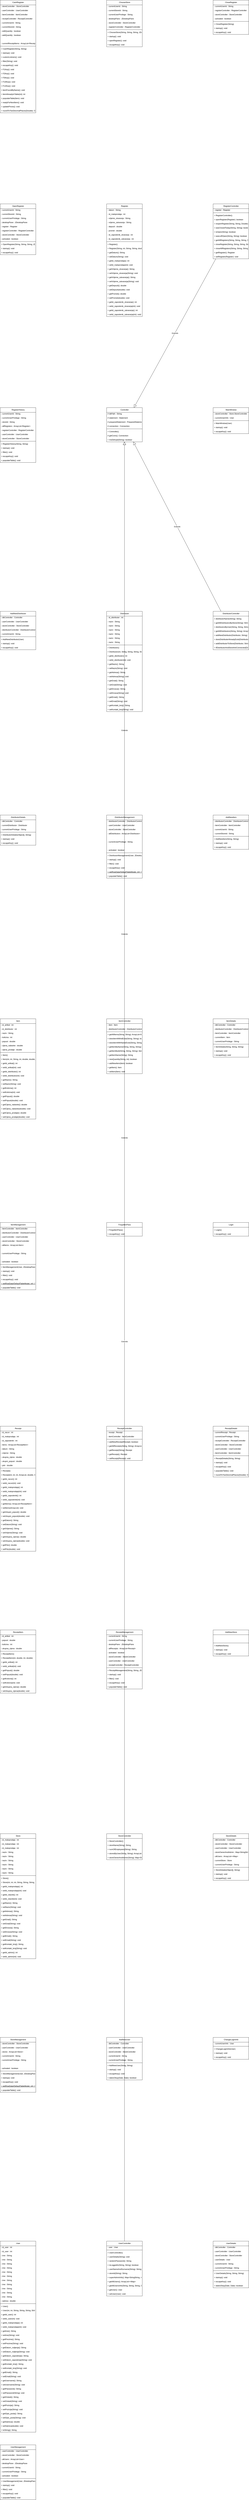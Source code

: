 <mxfile version="24.6.4" type="device">
  <diagram id="hyxIW5s3IDaVHcFFTCZv" name="Page-1">
    <mxGraphModel dx="1793" dy="933" grid="1" gridSize="10" guides="1" tooltips="1" connect="1" arrows="1" fold="1" page="1" pageScale="1" pageWidth="850" pageHeight="1100" math="0" shadow="0">
      <root>
        <mxCell id="0" />
        <mxCell id="1" parent="0" />
        <mxCell id="2" value="CashRegister" style="swimlane;fontStyle=0;align=center;verticalAlign=top;childLayout=stackLayout;horizontal=1;startSize=30;horizontalStack=0;resizeParent=1;resizeParentMax=0;resizeLast=0;collapsible=0;marginBottom=0;html=1;" parent="1" vertex="1">
          <mxGeometry x="70" y="80" width="225" height="710" as="geometry" />
        </mxCell>
        <mxCell id="3" value="- storeController : StoreController" style="text;html=1;strokeColor=none;fillColor=none;align=left;verticalAlign=middle;spacingLeft=4;spacingRight=4;overflow=hidden;rotatable=0;points=[[0,0.5],[1,0.5]];portConstraint=eastwest;" parent="2" vertex="1">
          <mxGeometry y="26" width="225" height="26" as="geometry" />
        </mxCell>
        <mxCell id="4" value="- userController : UserController" style="text;html=1;strokeColor=none;fillColor=none;align=left;verticalAlign=middle;spacingLeft=4;spacingRight=4;overflow=hidden;rotatable=0;points=[[0,0.5],[1,0.5]];portConstraint=eastwest;" parent="2" vertex="1">
          <mxGeometry y="52" width="225" height="26" as="geometry" />
        </mxCell>
        <mxCell id="5" value="- itemController : ItemController" style="text;html=1;strokeColor=none;fillColor=none;align=left;verticalAlign=middle;spacingLeft=4;spacingRight=4;overflow=hidden;rotatable=0;points=[[0,0.5],[1,0.5]];portConstraint=eastwest;" parent="2" vertex="1">
          <mxGeometry y="78" width="225" height="26" as="geometry" />
        </mxCell>
        <mxCell id="6" value="- receiptController : ReceiptController" style="text;html=1;strokeColor=none;fillColor=none;align=left;verticalAlign=middle;spacingLeft=4;spacingRight=4;overflow=hidden;rotatable=0;points=[[0,0.5],[1,0.5]];portConstraint=eastwest;" parent="2" vertex="1">
          <mxGeometry y="104" width="225" height="26" as="geometry" />
        </mxCell>
        <mxCell id="7" value="- currentUserId : String" style="text;html=1;strokeColor=none;fillColor=none;align=left;verticalAlign=middle;spacingLeft=4;spacingRight=4;overflow=hidden;rotatable=0;points=[[0,0.5],[1,0.5]];portConstraint=eastwest;" parent="2" vertex="1">
          <mxGeometry y="130" width="225" height="26" as="geometry" />
        </mxCell>
        <mxCell id="8" value="- currentStoreId : String" style="text;html=1;strokeColor=none;fillColor=none;align=left;verticalAlign=middle;spacingLeft=4;spacingRight=4;overflow=hidden;rotatable=0;points=[[0,0.5],[1,0.5]];portConstraint=eastwest;" parent="2" vertex="1">
          <mxGeometry y="156" width="225" height="26" as="geometry" />
        </mxCell>
        <mxCell id="9" value="- editQuantity : boolean" style="text;html=1;strokeColor=none;fillColor=none;align=left;verticalAlign=middle;spacingLeft=4;spacingRight=4;overflow=hidden;rotatable=0;points=[[0,0.5],[1,0.5]];portConstraint=eastwest;" parent="2" vertex="1">
          <mxGeometry y="182" width="225" height="26" as="geometry" />
        </mxCell>
        <mxCell id="10" value="- addQuantity : boolean" style="text;html=1;strokeColor=none;fillColor=none;align=left;verticalAlign=middle;spacingLeft=4;spacingRight=4;overflow=hidden;rotatable=0;points=[[0,0.5],[1,0.5]];portConstraint=eastwest;" parent="2" vertex="1">
          <mxGeometry y="208" width="225" height="26" as="geometry" />
        </mxCell>
        <mxCell id="11" value="" style="text;html=1;strokeColor=none;fillColor=none;align=left;verticalAlign=middle;spacingLeft=4;spacingRight=4;overflow=hidden;rotatable=0;points=[[0,0.5],[1,0.5]];portConstraint=eastwest;" parent="2" vertex="1">
          <mxGeometry y="234" width="225" height="26" as="geometry" />
        </mxCell>
        <mxCell id="12" value="- currentReceiptItems : ArrayList&lt;ReceiptItem&gt;&amp;lt;ReceiptItem&amp;gt;" style="text;html=1;strokeColor=none;fillColor=none;align=left;verticalAlign=middle;spacingLeft=4;spacingRight=4;overflow=hidden;rotatable=0;points=[[0,0.5],[1,0.5]];portConstraint=eastwest;" parent="2" vertex="1">
          <mxGeometry y="260" width="225" height="26" as="geometry" />
        </mxCell>
        <mxCell id="13" style="line;strokeWidth=1;fillColor=none;align=left;verticalAlign=middle;spacingTop=-1;spacingLeft=3;spacingRight=3;rotatable=0;labelPosition=right;points=[];portConstraint=eastwest;" parent="2" vertex="1">
          <mxGeometry y="286" width="225" height="8" as="geometry" />
        </mxCell>
        <mxCell id="14" value="+ CashRegister(String, String)" style="text;html=1;strokeColor=none;fillColor=none;align=left;verticalAlign=middle;spacingLeft=4;spacingRight=4;overflow=hidden;rotatable=0;points=[[0,0.5],[1,0.5]];portConstraint=eastwest;" parent="2" vertex="1">
          <mxGeometry y="294" width="225" height="26" as="geometry" />
        </mxCell>
        <mxCell id="15" value="+ startup(): void" style="text;html=1;strokeColor=none;fillColor=none;align=left;verticalAlign=middle;spacingLeft=4;spacingRight=4;overflow=hidden;rotatable=0;points=[[0,0.5],[1,0.5]];portConstraint=eastwest;" parent="2" vertex="1">
          <mxGeometry y="320" width="225" height="26" as="geometry" />
        </mxCell>
        <mxCell id="16" value="+ customListners(): void" style="text;html=1;strokeColor=none;fillColor=none;align=left;verticalAlign=middle;spacingLeft=4;spacingRight=4;overflow=hidden;rotatable=0;points=[[0,0.5],[1,0.5]];portConstraint=eastwest;" parent="2" vertex="1">
          <mxGeometry y="346" width="225" height="26" as="geometry" />
        </mxCell>
        <mxCell id="17" value="+ filter(String): void" style="text;html=1;strokeColor=none;fillColor=none;align=left;verticalAlign=middle;spacingLeft=4;spacingRight=4;overflow=hidden;rotatable=0;points=[[0,0.5],[1,0.5]];portConstraint=eastwest;" parent="2" vertex="1">
          <mxGeometry y="372" width="225" height="26" as="geometry" />
        </mxCell>
        <mxCell id="18" value="+ escapeKey(): void" style="text;html=1;strokeColor=none;fillColor=none;align=left;verticalAlign=middle;spacingLeft=4;spacingRight=4;overflow=hidden;rotatable=0;points=[[0,0.5],[1,0.5]];portConstraint=eastwest;" parent="2" vertex="1">
          <mxGeometry y="398" width="225" height="26" as="geometry" />
        </mxCell>
        <mxCell id="19" value="+ F1Key(): void" style="text;html=1;strokeColor=none;fillColor=none;align=left;verticalAlign=middle;spacingLeft=4;spacingRight=4;overflow=hidden;rotatable=0;points=[[0,0.5],[1,0.5]];portConstraint=eastwest;" parent="2" vertex="1">
          <mxGeometry y="424" width="225" height="26" as="geometry" />
        </mxCell>
        <mxCell id="20" value="+ F2Key(): void" style="text;html=1;strokeColor=none;fillColor=none;align=left;verticalAlign=middle;spacingLeft=4;spacingRight=4;overflow=hidden;rotatable=0;points=[[0,0.5],[1,0.5]];portConstraint=eastwest;" parent="2" vertex="1">
          <mxGeometry y="450" width="225" height="26" as="geometry" />
        </mxCell>
        <mxCell id="21" value="+ F3Key(): void" style="text;html=1;strokeColor=none;fillColor=none;align=left;verticalAlign=middle;spacingLeft=4;spacingRight=4;overflow=hidden;rotatable=0;points=[[0,0.5],[1,0.5]];portConstraint=eastwest;" parent="2" vertex="1">
          <mxGeometry y="476" width="225" height="26" as="geometry" />
        </mxCell>
        <mxCell id="22" value="+ F10Key(): void" style="text;html=1;strokeColor=none;fillColor=none;align=left;verticalAlign=middle;spacingLeft=4;spacingRight=4;overflow=hidden;rotatable=0;points=[[0,0.5],[1,0.5]];portConstraint=eastwest;" parent="2" vertex="1">
          <mxGeometry y="502" width="225" height="26" as="geometry" />
        </mxCell>
        <mxCell id="23" value="+ F12Key(): void" style="text;html=1;strokeColor=none;fillColor=none;align=left;verticalAlign=middle;spacingLeft=4;spacingRight=4;overflow=hidden;rotatable=0;points=[[0,0.5],[1,0.5]];portConstraint=eastwest;" parent="2" vertex="1">
          <mxGeometry y="528" width="225" height="26" as="geometry" />
        </mxCell>
        <mxCell id="24" value="+ itemFoundByName(): void" style="text;html=1;strokeColor=none;fillColor=none;align=left;verticalAlign=middle;spacingLeft=4;spacingRight=4;overflow=hidden;rotatable=0;points=[[0,0.5],[1,0.5]];portConstraint=eastwest;" parent="2" vertex="1">
          <mxGeometry y="554" width="225" height="26" as="geometry" />
        </mxCell>
        <mxCell id="25" value="+ itemAlreadyInTable(int): int" style="text;html=1;strokeColor=none;fillColor=none;align=left;verticalAlign=middle;spacingLeft=4;spacingRight=4;overflow=hidden;rotatable=0;points=[[0,0.5],[1,0.5]];portConstraint=eastwest;" parent="2" vertex="1">
          <mxGeometry y="580" width="225" height="26" as="geometry" />
        </mxCell>
        <mxCell id="26" value="+ populateTable(Item): void" style="text;html=1;strokeColor=none;fillColor=none;align=left;verticalAlign=middle;spacingLeft=4;spacingRight=4;overflow=hidden;rotatable=0;points=[[0,0.5],[1,0.5]];portConstraint=eastwest;" parent="2" vertex="1">
          <mxGeometry y="606" width="225" height="26" as="geometry" />
        </mxCell>
        <mxCell id="27" value="+ readyForNextItem(): void" style="text;html=1;strokeColor=none;fillColor=none;align=left;verticalAlign=middle;spacingLeft=4;spacingRight=4;overflow=hidden;rotatable=0;points=[[0,0.5],[1,0.5]];portConstraint=eastwest;" parent="2" vertex="1">
          <mxGeometry y="632" width="225" height="26" as="geometry" />
        </mxCell>
        <mxCell id="28" value="+ updatePrices(): void" style="text;html=1;strokeColor=none;fillColor=none;align=left;verticalAlign=middle;spacingLeft=4;spacingRight=4;overflow=hidden;rotatable=0;points=[[0,0.5],[1,0.5]];portConstraint=eastwest;" parent="2" vertex="1">
          <mxGeometry y="658" width="225" height="26" as="geometry" />
        </mxCell>
        <mxCell id="29" value="+ roundToTwoDecimalPlaces(Double): String" style="text;html=1;strokeColor=none;fillColor=none;align=left;verticalAlign=middle;spacingLeft=4;spacingRight=4;overflow=hidden;rotatable=0;points=[[0,0.5],[1,0.5]];portConstraint=eastwest;" parent="2" vertex="1">
          <mxGeometry y="684" width="225" height="26" as="geometry" />
        </mxCell>
        <mxCell id="30" value="ChooseStore" style="swimlane;fontStyle=0;align=center;verticalAlign=top;childLayout=stackLayout;horizontal=1;startSize=30;horizontalStack=0;resizeParent=1;resizeParentMax=0;resizeLast=0;collapsible=0;marginBottom=0;html=1;" parent="1" vertex="1">
          <mxGeometry x="742" y="80" width="225" height="294" as="geometry" />
        </mxCell>
        <mxCell id="31" value="- currentUserId : String" style="text;html=1;strokeColor=none;fillColor=none;align=left;verticalAlign=middle;spacingLeft=4;spacingRight=4;overflow=hidden;rotatable=0;points=[[0,0.5],[1,0.5]];portConstraint=eastwest;" parent="30" vertex="1">
          <mxGeometry y="26" width="225" height="26" as="geometry" />
        </mxCell>
        <mxCell id="32" value="- currentStoreId : String" style="text;html=1;strokeColor=none;fillColor=none;align=left;verticalAlign=middle;spacingLeft=4;spacingRight=4;overflow=hidden;rotatable=0;points=[[0,0.5],[1,0.5]];portConstraint=eastwest;" parent="30" vertex="1">
          <mxGeometry y="52" width="225" height="26" as="geometry" />
        </mxCell>
        <mxCell id="33" value="- currentUserPrivilege : String" style="text;html=1;strokeColor=none;fillColor=none;align=left;verticalAlign=middle;spacingLeft=4;spacingRight=4;overflow=hidden;rotatable=0;points=[[0,0.5],[1,0.5]];portConstraint=eastwest;" parent="30" vertex="1">
          <mxGeometry y="78" width="225" height="26" as="geometry" />
        </mxCell>
        <mxCell id="34" value="- desktopPane : JDesktopPane" style="text;html=1;strokeColor=none;fillColor=none;align=left;verticalAlign=middle;spacingLeft=4;spacingRight=4;overflow=hidden;rotatable=0;points=[[0,0.5],[1,0.5]];portConstraint=eastwest;" parent="30" vertex="1">
          <mxGeometry y="104" width="225" height="26" as="geometry" />
        </mxCell>
        <mxCell id="35" value="- storeController : StoreController" style="text;html=1;strokeColor=none;fillColor=none;align=left;verticalAlign=middle;spacingLeft=4;spacingRight=4;overflow=hidden;rotatable=0;points=[[0,0.5],[1,0.5]];portConstraint=eastwest;" parent="30" vertex="1">
          <mxGeometry y="130" width="225" height="26" as="geometry" />
        </mxCell>
        <mxCell id="36" value="- registerController : RegisterController" style="text;html=1;strokeColor=none;fillColor=none;align=left;verticalAlign=middle;spacingLeft=4;spacingRight=4;overflow=hidden;rotatable=0;points=[[0,0.5],[1,0.5]];portConstraint=eastwest;" parent="30" vertex="1">
          <mxGeometry y="156" width="225" height="26" as="geometry" />
        </mxCell>
        <mxCell id="37" style="line;strokeWidth=1;fillColor=none;align=left;verticalAlign=middle;spacingTop=-1;spacingLeft=3;spacingRight=3;rotatable=0;labelPosition=right;points=[];portConstraint=eastwest;" parent="30" vertex="1">
          <mxGeometry y="182" width="225" height="8" as="geometry" />
        </mxCell>
        <mxCell id="38" value="+ ChooseStore(String, String, String, JDesktopPane)" style="text;html=1;strokeColor=none;fillColor=none;align=left;verticalAlign=middle;spacingLeft=4;spacingRight=4;overflow=hidden;rotatable=0;points=[[0,0.5],[1,0.5]];portConstraint=eastwest;" parent="30" vertex="1">
          <mxGeometry y="190" width="225" height="26" as="geometry" />
        </mxCell>
        <mxCell id="39" value="+ startup(): void" style="text;html=1;strokeColor=none;fillColor=none;align=left;verticalAlign=middle;spacingLeft=4;spacingRight=4;overflow=hidden;rotatable=0;points=[[0,0.5],[1,0.5]];portConstraint=eastwest;" parent="30" vertex="1">
          <mxGeometry y="216" width="225" height="26" as="geometry" />
        </mxCell>
        <mxCell id="40" value="+ openRegister(): void" style="text;html=1;strokeColor=none;fillColor=none;align=left;verticalAlign=middle;spacingLeft=4;spacingRight=4;overflow=hidden;rotatable=0;points=[[0,0.5],[1,0.5]];portConstraint=eastwest;" parent="30" vertex="1">
          <mxGeometry y="242" width="225" height="26" as="geometry" />
        </mxCell>
        <mxCell id="41" value="+ escapeKey(): void" style="text;html=1;strokeColor=none;fillColor=none;align=left;verticalAlign=middle;spacingLeft=4;spacingRight=4;overflow=hidden;rotatable=0;points=[[0,0.5],[1,0.5]];portConstraint=eastwest;" parent="30" vertex="1">
          <mxGeometry y="268" width="225" height="26" as="geometry" />
        </mxCell>
        <mxCell id="42" value="CloseRegister" style="swimlane;fontStyle=0;align=center;verticalAlign=top;childLayout=stackLayout;horizontal=1;startSize=30;horizontalStack=0;resizeParent=1;resizeParentMax=0;resizeLast=0;collapsible=0;marginBottom=0;html=1;" parent="1" vertex="1">
          <mxGeometry x="1414" y="80" width="225" height="216" as="geometry" />
        </mxCell>
        <mxCell id="43" value="- currentUserId : String" style="text;html=1;strokeColor=none;fillColor=none;align=left;verticalAlign=middle;spacingLeft=4;spacingRight=4;overflow=hidden;rotatable=0;points=[[0,0.5],[1,0.5]];portConstraint=eastwest;" parent="42" vertex="1">
          <mxGeometry y="26" width="225" height="26" as="geometry" />
        </mxCell>
        <mxCell id="44" value="- registerController : RegisterController" style="text;html=1;strokeColor=none;fillColor=none;align=left;verticalAlign=middle;spacingLeft=4;spacingRight=4;overflow=hidden;rotatable=0;points=[[0,0.5],[1,0.5]];portConstraint=eastwest;" parent="42" vertex="1">
          <mxGeometry y="52" width="225" height="26" as="geometry" />
        </mxCell>
        <mxCell id="45" value="- storeController : StoreController" style="text;html=1;strokeColor=none;fillColor=none;align=left;verticalAlign=middle;spacingLeft=4;spacingRight=4;overflow=hidden;rotatable=0;points=[[0,0.5],[1,0.5]];portConstraint=eastwest;" parent="42" vertex="1">
          <mxGeometry y="78" width="225" height="26" as="geometry" />
        </mxCell>
        <mxCell id="46" value="- activated : boolean" style="text;html=1;strokeColor=none;fillColor=none;align=left;verticalAlign=middle;spacingLeft=4;spacingRight=4;overflow=hidden;rotatable=0;points=[[0,0.5],[1,0.5]];portConstraint=eastwest;" parent="42" vertex="1">
          <mxGeometry y="104" width="225" height="26" as="geometry" />
        </mxCell>
        <mxCell id="47" style="line;strokeWidth=1;fillColor=none;align=left;verticalAlign=middle;spacingTop=-1;spacingLeft=3;spacingRight=3;rotatable=0;labelPosition=right;points=[];portConstraint=eastwest;" parent="42" vertex="1">
          <mxGeometry y="130" width="225" height="8" as="geometry" />
        </mxCell>
        <mxCell id="48" value="+ CloseRegister(String)" style="text;html=1;strokeColor=none;fillColor=none;align=left;verticalAlign=middle;spacingLeft=4;spacingRight=4;overflow=hidden;rotatable=0;points=[[0,0.5],[1,0.5]];portConstraint=eastwest;" parent="42" vertex="1">
          <mxGeometry y="138" width="225" height="26" as="geometry" />
        </mxCell>
        <mxCell id="49" value="+ startup(): void" style="text;html=1;strokeColor=none;fillColor=none;align=left;verticalAlign=middle;spacingLeft=4;spacingRight=4;overflow=hidden;rotatable=0;points=[[0,0.5],[1,0.5]];portConstraint=eastwest;" parent="42" vertex="1">
          <mxGeometry y="164" width="225" height="26" as="geometry" />
        </mxCell>
        <mxCell id="50" value="+ escapeKey(): void" style="text;html=1;strokeColor=none;fillColor=none;align=left;verticalAlign=middle;spacingLeft=4;spacingRight=4;overflow=hidden;rotatable=0;points=[[0,0.5],[1,0.5]];portConstraint=eastwest;" parent="42" vertex="1">
          <mxGeometry y="190" width="225" height="26" as="geometry" />
        </mxCell>
        <mxCell id="51" value="OpenRegister" style="swimlane;fontStyle=0;align=center;verticalAlign=top;childLayout=stackLayout;horizontal=1;startSize=30;horizontalStack=0;resizeParent=1;resizeParentMax=0;resizeLast=0;collapsible=0;marginBottom=0;html=1;" parent="1" vertex="1">
          <mxGeometry x="70" y="1364" width="225" height="320" as="geometry" />
        </mxCell>
        <mxCell id="52" value="- currentUserId : String" style="text;html=1;strokeColor=none;fillColor=none;align=left;verticalAlign=middle;spacingLeft=4;spacingRight=4;overflow=hidden;rotatable=0;points=[[0,0.5],[1,0.5]];portConstraint=eastwest;" parent="51" vertex="1">
          <mxGeometry y="26" width="225" height="26" as="geometry" />
        </mxCell>
        <mxCell id="53" value="- currentStoreId : String" style="text;html=1;strokeColor=none;fillColor=none;align=left;verticalAlign=middle;spacingLeft=4;spacingRight=4;overflow=hidden;rotatable=0;points=[[0,0.5],[1,0.5]];portConstraint=eastwest;" parent="51" vertex="1">
          <mxGeometry y="52" width="225" height="26" as="geometry" />
        </mxCell>
        <mxCell id="54" value="- currentUserPrivilege : String" style="text;html=1;strokeColor=none;fillColor=none;align=left;verticalAlign=middle;spacingLeft=4;spacingRight=4;overflow=hidden;rotatable=0;points=[[0,0.5],[1,0.5]];portConstraint=eastwest;" parent="51" vertex="1">
          <mxGeometry y="78" width="225" height="26" as="geometry" />
        </mxCell>
        <mxCell id="55" value="- desktopPane : JDesktopPane" style="text;html=1;strokeColor=none;fillColor=none;align=left;verticalAlign=middle;spacingLeft=4;spacingRight=4;overflow=hidden;rotatable=0;points=[[0,0.5],[1,0.5]];portConstraint=eastwest;" parent="51" vertex="1">
          <mxGeometry y="104" width="225" height="26" as="geometry" />
        </mxCell>
        <mxCell id="56" value="- register : Register" style="text;html=1;strokeColor=none;fillColor=none;align=left;verticalAlign=middle;spacingLeft=4;spacingRight=4;overflow=hidden;rotatable=0;points=[[0,0.5],[1,0.5]];portConstraint=eastwest;" parent="51" vertex="1">
          <mxGeometry y="130" width="225" height="26" as="geometry" />
        </mxCell>
        <mxCell id="57" value="- registerController : RegisterController" style="text;html=1;strokeColor=none;fillColor=none;align=left;verticalAlign=middle;spacingLeft=4;spacingRight=4;overflow=hidden;rotatable=0;points=[[0,0.5],[1,0.5]];portConstraint=eastwest;" parent="51" vertex="1">
          <mxGeometry y="156" width="225" height="26" as="geometry" />
        </mxCell>
        <mxCell id="58" value="- storeController : StoreController" style="text;html=1;strokeColor=none;fillColor=none;align=left;verticalAlign=middle;spacingLeft=4;spacingRight=4;overflow=hidden;rotatable=0;points=[[0,0.5],[1,0.5]];portConstraint=eastwest;" parent="51" vertex="1">
          <mxGeometry y="182" width="225" height="26" as="geometry" />
        </mxCell>
        <mxCell id="59" value="- activated : boolean" style="text;html=1;strokeColor=none;fillColor=none;align=left;verticalAlign=middle;spacingLeft=4;spacingRight=4;overflow=hidden;rotatable=0;points=[[0,0.5],[1,0.5]];portConstraint=eastwest;" parent="51" vertex="1">
          <mxGeometry y="208" width="225" height="26" as="geometry" />
        </mxCell>
        <mxCell id="60" style="line;strokeWidth=1;fillColor=none;align=left;verticalAlign=middle;spacingTop=-1;spacingLeft=3;spacingRight=3;rotatable=0;labelPosition=right;points=[];portConstraint=eastwest;" parent="51" vertex="1">
          <mxGeometry y="234" width="225" height="8" as="geometry" />
        </mxCell>
        <mxCell id="61" value="+ OpenRegister(String, String, String, JDesktopPane)" style="text;html=1;strokeColor=none;fillColor=none;align=left;verticalAlign=middle;spacingLeft=4;spacingRight=4;overflow=hidden;rotatable=0;points=[[0,0.5],[1,0.5]];portConstraint=eastwest;" parent="51" vertex="1">
          <mxGeometry y="242" width="225" height="26" as="geometry" />
        </mxCell>
        <mxCell id="62" value="+ startup(): void" style="text;html=1;strokeColor=none;fillColor=none;align=left;verticalAlign=middle;spacingLeft=4;spacingRight=4;overflow=hidden;rotatable=0;points=[[0,0.5],[1,0.5]];portConstraint=eastwest;" parent="51" vertex="1">
          <mxGeometry y="268" width="225" height="26" as="geometry" />
        </mxCell>
        <mxCell id="63" value="+ escapeKey(): void" style="text;html=1;strokeColor=none;fillColor=none;align=left;verticalAlign=middle;spacingLeft=4;spacingRight=4;overflow=hidden;rotatable=0;points=[[0,0.5],[1,0.5]];portConstraint=eastwest;" parent="51" vertex="1">
          <mxGeometry y="294" width="225" height="26" as="geometry" />
        </mxCell>
        <mxCell id="64" value="Register" style="swimlane;fontStyle=0;align=center;verticalAlign=top;childLayout=stackLayout;horizontal=1;startSize=30;horizontalStack=0;resizeParent=1;resizeParentMax=0;resizeLast=0;collapsible=0;marginBottom=0;html=1;" parent="1" vertex="1">
          <mxGeometry x="742" y="1364" width="225" height="710" as="geometry" />
        </mxCell>
        <mxCell id="65" value="- datum : String" style="text;html=1;strokeColor=none;fillColor=none;align=left;verticalAlign=middle;spacingLeft=4;spacingRight=4;overflow=hidden;rotatable=0;points=[[0,0.5],[1,0.5]];portConstraint=eastwest;" parent="64" vertex="1">
          <mxGeometry y="26" width="225" height="26" as="geometry" />
        </mxCell>
        <mxCell id="66" value="- id_maloprodaja : int" style="text;html=1;strokeColor=none;fillColor=none;align=left;verticalAlign=middle;spacingLeft=4;spacingRight=4;overflow=hidden;rotatable=0;points=[[0,0.5],[1,0.5]];portConstraint=eastwest;" parent="64" vertex="1">
          <mxGeometry y="52" width="225" height="26" as="geometry" />
        </mxCell>
        <mxCell id="67" value="- vrijeme_otvaranja : String" style="text;html=1;strokeColor=none;fillColor=none;align=left;verticalAlign=middle;spacingLeft=4;spacingRight=4;overflow=hidden;rotatable=0;points=[[0,0.5],[1,0.5]];portConstraint=eastwest;" parent="64" vertex="1">
          <mxGeometry y="78" width="225" height="26" as="geometry" />
        </mxCell>
        <mxCell id="68" value="- vrijeme_zatvaranja : String" style="text;html=1;strokeColor=none;fillColor=none;align=left;verticalAlign=middle;spacingLeft=4;spacingRight=4;overflow=hidden;rotatable=0;points=[[0,0.5],[1,0.5]];portConstraint=eastwest;" parent="64" vertex="1">
          <mxGeometry y="104" width="225" height="26" as="geometry" />
        </mxCell>
        <mxCell id="69" value="- depozit : double" style="text;html=1;strokeColor=none;fillColor=none;align=left;verticalAlign=middle;spacingLeft=4;spacingRight=4;overflow=hidden;rotatable=0;points=[[0,0.5],[1,0.5]];portConstraint=eastwest;" parent="64" vertex="1">
          <mxGeometry y="130" width="225" height="26" as="geometry" />
        </mxCell>
        <mxCell id="70" value="- promet : double" style="text;html=1;strokeColor=none;fillColor=none;align=left;verticalAlign=middle;spacingLeft=4;spacingRight=4;overflow=hidden;rotatable=0;points=[[0,0.5],[1,0.5]];portConstraint=eastwest;" parent="64" vertex="1">
          <mxGeometry y="156" width="225" height="26" as="geometry" />
        </mxCell>
        <mxCell id="71" value="- id_zaposlenik_otvaranja : int" style="text;html=1;strokeColor=none;fillColor=none;align=left;verticalAlign=middle;spacingLeft=4;spacingRight=4;overflow=hidden;rotatable=0;points=[[0,0.5],[1,0.5]];portConstraint=eastwest;" parent="64" vertex="1">
          <mxGeometry y="182" width="225" height="26" as="geometry" />
        </mxCell>
        <mxCell id="72" value="- id_zaposlenik_zatvaranja : int" style="text;html=1;strokeColor=none;fillColor=none;align=left;verticalAlign=middle;spacingLeft=4;spacingRight=4;overflow=hidden;rotatable=0;points=[[0,0.5],[1,0.5]];portConstraint=eastwest;" parent="64" vertex="1">
          <mxGeometry y="208" width="225" height="26" as="geometry" />
        </mxCell>
        <mxCell id="73" style="line;strokeWidth=1;fillColor=none;align=left;verticalAlign=middle;spacingTop=-1;spacingLeft=3;spacingRight=3;rotatable=0;labelPosition=right;points=[];portConstraint=eastwest;" parent="64" vertex="1">
          <mxGeometry y="234" width="225" height="8" as="geometry" />
        </mxCell>
        <mxCell id="74" value="+ Register()" style="text;html=1;strokeColor=none;fillColor=none;align=left;verticalAlign=middle;spacingLeft=4;spacingRight=4;overflow=hidden;rotatable=0;points=[[0,0.5],[1,0.5]];portConstraint=eastwest;" parent="64" vertex="1">
          <mxGeometry y="242" width="225" height="26" as="geometry" />
        </mxCell>
        <mxCell id="75" value="+ Register(String, int, String, String, double, double, int, int)" style="text;html=1;strokeColor=none;fillColor=none;align=left;verticalAlign=middle;spacingLeft=4;spacingRight=4;overflow=hidden;rotatable=0;points=[[0,0.5],[1,0.5]];portConstraint=eastwest;" parent="64" vertex="1">
          <mxGeometry y="268" width="225" height="26" as="geometry" />
        </mxCell>
        <mxCell id="76" value="+ getDatum(): String" style="text;html=1;strokeColor=none;fillColor=none;align=left;verticalAlign=middle;spacingLeft=4;spacingRight=4;overflow=hidden;rotatable=0;points=[[0,0.5],[1,0.5]];portConstraint=eastwest;" parent="64" vertex="1">
          <mxGeometry y="294" width="225" height="26" as="geometry" />
        </mxCell>
        <mxCell id="77" value="+ setDatum(String): void" style="text;html=1;strokeColor=none;fillColor=none;align=left;verticalAlign=middle;spacingLeft=4;spacingRight=4;overflow=hidden;rotatable=0;points=[[0,0.5],[1,0.5]];portConstraint=eastwest;" parent="64" vertex="1">
          <mxGeometry y="320" width="225" height="26" as="geometry" />
        </mxCell>
        <mxCell id="78" value="+ getId_maloprodaja(): int" style="text;html=1;strokeColor=none;fillColor=none;align=left;verticalAlign=middle;spacingLeft=4;spacingRight=4;overflow=hidden;rotatable=0;points=[[0,0.5],[1,0.5]];portConstraint=eastwest;" parent="64" vertex="1">
          <mxGeometry y="346" width="225" height="26" as="geometry" />
        </mxCell>
        <mxCell id="79" value="+ setId_maloprodaja(int): void" style="text;html=1;strokeColor=none;fillColor=none;align=left;verticalAlign=middle;spacingLeft=4;spacingRight=4;overflow=hidden;rotatable=0;points=[[0,0.5],[1,0.5]];portConstraint=eastwest;" parent="64" vertex="1">
          <mxGeometry y="372" width="225" height="26" as="geometry" />
        </mxCell>
        <mxCell id="80" value="+ getVrijeme_otvaranja(): String" style="text;html=1;strokeColor=none;fillColor=none;align=left;verticalAlign=middle;spacingLeft=4;spacingRight=4;overflow=hidden;rotatable=0;points=[[0,0.5],[1,0.5]];portConstraint=eastwest;" parent="64" vertex="1">
          <mxGeometry y="398" width="225" height="26" as="geometry" />
        </mxCell>
        <mxCell id="81" value="+ setVrijeme_otvaranja(String): void" style="text;html=1;strokeColor=none;fillColor=none;align=left;verticalAlign=middle;spacingLeft=4;spacingRight=4;overflow=hidden;rotatable=0;points=[[0,0.5],[1,0.5]];portConstraint=eastwest;" parent="64" vertex="1">
          <mxGeometry y="424" width="225" height="26" as="geometry" />
        </mxCell>
        <mxCell id="82" value="+ getVrijeme_zatvaranja(): String" style="text;html=1;strokeColor=none;fillColor=none;align=left;verticalAlign=middle;spacingLeft=4;spacingRight=4;overflow=hidden;rotatable=0;points=[[0,0.5],[1,0.5]];portConstraint=eastwest;" parent="64" vertex="1">
          <mxGeometry y="450" width="225" height="26" as="geometry" />
        </mxCell>
        <mxCell id="83" value="+ setVrijeme_zatvaranja(String): void" style="text;html=1;strokeColor=none;fillColor=none;align=left;verticalAlign=middle;spacingLeft=4;spacingRight=4;overflow=hidden;rotatable=0;points=[[0,0.5],[1,0.5]];portConstraint=eastwest;" parent="64" vertex="1">
          <mxGeometry y="476" width="225" height="26" as="geometry" />
        </mxCell>
        <mxCell id="84" value="+ getDepozit(): double" style="text;html=1;strokeColor=none;fillColor=none;align=left;verticalAlign=middle;spacingLeft=4;spacingRight=4;overflow=hidden;rotatable=0;points=[[0,0.5],[1,0.5]];portConstraint=eastwest;" parent="64" vertex="1">
          <mxGeometry y="502" width="225" height="26" as="geometry" />
        </mxCell>
        <mxCell id="85" value="+ setDepozit(double): void" style="text;html=1;strokeColor=none;fillColor=none;align=left;verticalAlign=middle;spacingLeft=4;spacingRight=4;overflow=hidden;rotatable=0;points=[[0,0.5],[1,0.5]];portConstraint=eastwest;" parent="64" vertex="1">
          <mxGeometry y="528" width="225" height="26" as="geometry" />
        </mxCell>
        <mxCell id="86" value="+ getPromet(): double" style="text;html=1;strokeColor=none;fillColor=none;align=left;verticalAlign=middle;spacingLeft=4;spacingRight=4;overflow=hidden;rotatable=0;points=[[0,0.5],[1,0.5]];portConstraint=eastwest;" parent="64" vertex="1">
          <mxGeometry y="554" width="225" height="26" as="geometry" />
        </mxCell>
        <mxCell id="87" value="+ setPromet(double): void" style="text;html=1;strokeColor=none;fillColor=none;align=left;verticalAlign=middle;spacingLeft=4;spacingRight=4;overflow=hidden;rotatable=0;points=[[0,0.5],[1,0.5]];portConstraint=eastwest;" parent="64" vertex="1">
          <mxGeometry y="580" width="225" height="26" as="geometry" />
        </mxCell>
        <mxCell id="88" value="+ getId_zaposlenik_otvaranja(): int" style="text;html=1;strokeColor=none;fillColor=none;align=left;verticalAlign=middle;spacingLeft=4;spacingRight=4;overflow=hidden;rotatable=0;points=[[0,0.5],[1,0.5]];portConstraint=eastwest;" parent="64" vertex="1">
          <mxGeometry y="606" width="225" height="26" as="geometry" />
        </mxCell>
        <mxCell id="89" value="+ setId_zaposlenik_otvaranja(int): void" style="text;html=1;strokeColor=none;fillColor=none;align=left;verticalAlign=middle;spacingLeft=4;spacingRight=4;overflow=hidden;rotatable=0;points=[[0,0.5],[1,0.5]];portConstraint=eastwest;" parent="64" vertex="1">
          <mxGeometry y="632" width="225" height="26" as="geometry" />
        </mxCell>
        <mxCell id="90" value="+ getId_zaposlenik_zatvaranja(): int" style="text;html=1;strokeColor=none;fillColor=none;align=left;verticalAlign=middle;spacingLeft=4;spacingRight=4;overflow=hidden;rotatable=0;points=[[0,0.5],[1,0.5]];portConstraint=eastwest;" parent="64" vertex="1">
          <mxGeometry y="658" width="225" height="26" as="geometry" />
        </mxCell>
        <mxCell id="91" value="+ setId_zaposlenik_zatvaranja(int): void" style="text;html=1;strokeColor=none;fillColor=none;align=left;verticalAlign=middle;spacingLeft=4;spacingRight=4;overflow=hidden;rotatable=0;points=[[0,0.5],[1,0.5]];portConstraint=eastwest;" parent="64" vertex="1">
          <mxGeometry y="684" width="225" height="26" as="geometry" />
        </mxCell>
        <mxCell id="92" value="RegisterController" style="swimlane;fontStyle=0;align=center;verticalAlign=top;childLayout=stackLayout;horizontal=1;startSize=30;horizontalStack=0;resizeParent=1;resizeParentMax=0;resizeLast=0;collapsible=0;marginBottom=0;html=1;" parent="1" vertex="1">
          <mxGeometry x="1414" y="1364" width="225" height="346" as="geometry" />
        </mxCell>
        <mxCell id="93" value="- register : Register" style="text;html=1;strokeColor=none;fillColor=none;align=left;verticalAlign=middle;spacingLeft=4;spacingRight=4;overflow=hidden;rotatable=0;points=[[0,0.5],[1,0.5]];portConstraint=eastwest;" parent="92" vertex="1">
          <mxGeometry y="26" width="225" height="26" as="geometry" />
        </mxCell>
        <mxCell id="94" style="line;strokeWidth=1;fillColor=none;align=left;verticalAlign=middle;spacingTop=-1;spacingLeft=3;spacingRight=3;rotatable=0;labelPosition=right;points=[];portConstraint=eastwest;" parent="92" vertex="1">
          <mxGeometry y="52" width="225" height="8" as="geometry" />
        </mxCell>
        <mxCell id="95" value="+ RegisterController()" style="text;html=1;strokeColor=none;fillColor=none;align=left;verticalAlign=middle;spacingLeft=4;spacingRight=4;overflow=hidden;rotatable=0;points=[[0,0.5],[1,0.5]];portConstraint=eastwest;" parent="92" vertex="1">
          <mxGeometry y="60" width="225" height="26" as="geometry" />
        </mxCell>
        <mxCell id="96" value="+ openRegister(Register): boolean" style="text;html=1;strokeColor=none;fillColor=none;align=left;verticalAlign=middle;spacingLeft=4;spacingRight=4;overflow=hidden;rotatable=0;points=[[0,0.5],[1,0.5]];portConstraint=eastwest;" parent="92" vertex="1">
          <mxGeometry y="86" width="225" height="26" as="geometry" />
        </mxCell>
        <mxCell id="97" value="+ reopenRegister(String, String, Double): boolean" style="text;html=1;strokeColor=none;fillColor=none;align=left;verticalAlign=middle;spacingLeft=4;spacingRight=4;overflow=hidden;rotatable=0;points=[[0,0.5],[1,0.5]];portConstraint=eastwest;" parent="92" vertex="1">
          <mxGeometry y="112" width="225" height="26" as="geometry" />
        </mxCell>
        <mxCell id="98" value="+ wasClosedToday(String, String): boolean" style="text;html=1;strokeColor=none;fillColor=none;align=left;verticalAlign=middle;spacingLeft=4;spacingRight=4;overflow=hidden;rotatable=0;points=[[0,0.5],[1,0.5]];portConstraint=eastwest;" parent="92" vertex="1">
          <mxGeometry y="138" width="225" height="26" as="geometry" />
        </mxCell>
        <mxCell id="99" value="+ isOpen(String): boolean" style="text;html=1;strokeColor=none;fillColor=none;align=left;verticalAlign=middle;spacingLeft=4;spacingRight=4;overflow=hidden;rotatable=0;points=[[0,0.5],[1,0.5]];portConstraint=eastwest;" parent="92" vertex="1">
          <mxGeometry y="164" width="225" height="26" as="geometry" />
        </mxCell>
        <mxCell id="100" value="+ wasLeftOpen(String, String): boolean" style="text;html=1;strokeColor=none;fillColor=none;align=left;verticalAlign=middle;spacingLeft=4;spacingRight=4;overflow=hidden;rotatable=0;points=[[0,0.5],[1,0.5]];portConstraint=eastwest;" parent="92" vertex="1">
          <mxGeometry y="190" width="225" height="26" as="geometry" />
        </mxCell>
        <mxCell id="101" value="+ getAllRegisters(String, String, String, String): ArrayList&lt;Register&gt;&amp;lt;Register&amp;gt;" style="text;html=1;strokeColor=none;fillColor=none;align=left;verticalAlign=middle;spacingLeft=4;spacingRight=4;overflow=hidden;rotatable=0;points=[[0,0.5],[1,0.5]];portConstraint=eastwest;" parent="92" vertex="1">
          <mxGeometry y="216" width="225" height="26" as="geometry" />
        </mxCell>
        <mxCell id="102" value="+ closeRegister(String, String, String, String): boolean" style="text;html=1;strokeColor=none;fillColor=none;align=left;verticalAlign=middle;spacingLeft=4;spacingRight=4;overflow=hidden;rotatable=0;points=[[0,0.5],[1,0.5]];portConstraint=eastwest;" parent="92" vertex="1">
          <mxGeometry y="242" width="225" height="26" as="geometry" />
        </mxCell>
        <mxCell id="103" value="+ closeAllRegisters(String, String, String): boolean" style="text;html=1;strokeColor=none;fillColor=none;align=left;verticalAlign=middle;spacingLeft=4;spacingRight=4;overflow=hidden;rotatable=0;points=[[0,0.5],[1,0.5]];portConstraint=eastwest;" parent="92" vertex="1">
          <mxGeometry y="268" width="225" height="26" as="geometry" />
        </mxCell>
        <mxCell id="104" value="+ getRegister(): Register" style="text;html=1;strokeColor=none;fillColor=none;align=left;verticalAlign=middle;spacingLeft=4;spacingRight=4;overflow=hidden;rotatable=0;points=[[0,0.5],[1,0.5]];portConstraint=eastwest;" parent="92" vertex="1">
          <mxGeometry y="294" width="225" height="26" as="geometry" />
        </mxCell>
        <mxCell id="105" value="+ setRegister(Register): void" style="text;html=1;strokeColor=none;fillColor=none;align=left;verticalAlign=middle;spacingLeft=4;spacingRight=4;overflow=hidden;rotatable=0;points=[[0,0.5],[1,0.5]];portConstraint=eastwest;" parent="92" vertex="1">
          <mxGeometry y="320" width="225" height="26" as="geometry" />
        </mxCell>
        <mxCell id="106" value="RegisterHistory" style="swimlane;fontStyle=0;align=center;verticalAlign=top;childLayout=stackLayout;horizontal=1;startSize=30;horizontalStack=0;resizeParent=1;resizeParentMax=0;resizeLast=0;collapsible=0;marginBottom=0;html=1;" parent="1" vertex="1">
          <mxGeometry x="70" y="2648" width="225" height="346" as="geometry" />
        </mxCell>
        <mxCell id="107" value="- currentUserId : String" style="text;html=1;strokeColor=none;fillColor=none;align=left;verticalAlign=middle;spacingLeft=4;spacingRight=4;overflow=hidden;rotatable=0;points=[[0,0.5],[1,0.5]];portConstraint=eastwest;" parent="106" vertex="1">
          <mxGeometry y="26" width="225" height="26" as="geometry" />
        </mxCell>
        <mxCell id="108" value="- currentUserPrivilege : String" style="text;html=1;strokeColor=none;fillColor=none;align=left;verticalAlign=middle;spacingLeft=4;spacingRight=4;overflow=hidden;rotatable=0;points=[[0,0.5],[1,0.5]];portConstraint=eastwest;" parent="106" vertex="1">
          <mxGeometry y="52" width="225" height="26" as="geometry" />
        </mxCell>
        <mxCell id="109" value="- storeId : String" style="text;html=1;strokeColor=none;fillColor=none;align=left;verticalAlign=middle;spacingLeft=4;spacingRight=4;overflow=hidden;rotatable=0;points=[[0,0.5],[1,0.5]];portConstraint=eastwest;" parent="106" vertex="1">
          <mxGeometry y="78" width="225" height="26" as="geometry" />
        </mxCell>
        <mxCell id="110" value="- allRegisters : ArrayList&lt;Register&gt;&amp;lt;Register&amp;gt;" style="text;html=1;strokeColor=none;fillColor=none;align=left;verticalAlign=middle;spacingLeft=4;spacingRight=4;overflow=hidden;rotatable=0;points=[[0,0.5],[1,0.5]];portConstraint=eastwest;" parent="106" vertex="1">
          <mxGeometry y="104" width="225" height="26" as="geometry" />
        </mxCell>
        <mxCell id="111" value="- registerController : RegisterController" style="text;html=1;strokeColor=none;fillColor=none;align=left;verticalAlign=middle;spacingLeft=4;spacingRight=4;overflow=hidden;rotatable=0;points=[[0,0.5],[1,0.5]];portConstraint=eastwest;" parent="106" vertex="1">
          <mxGeometry y="130" width="225" height="26" as="geometry" />
        </mxCell>
        <mxCell id="112" value="- userController : UserController" style="text;html=1;strokeColor=none;fillColor=none;align=left;verticalAlign=middle;spacingLeft=4;spacingRight=4;overflow=hidden;rotatable=0;points=[[0,0.5],[1,0.5]];portConstraint=eastwest;" parent="106" vertex="1">
          <mxGeometry y="156" width="225" height="26" as="geometry" />
        </mxCell>
        <mxCell id="113" value="- storeController : StoreController" style="text;html=1;strokeColor=none;fillColor=none;align=left;verticalAlign=middle;spacingLeft=4;spacingRight=4;overflow=hidden;rotatable=0;points=[[0,0.5],[1,0.5]];portConstraint=eastwest;" parent="106" vertex="1">
          <mxGeometry y="182" width="225" height="26" as="geometry" />
        </mxCell>
        <mxCell id="114" style="line;strokeWidth=1;fillColor=none;align=left;verticalAlign=middle;spacingTop=-1;spacingLeft=3;spacingRight=3;rotatable=0;labelPosition=right;points=[];portConstraint=eastwest;" parent="106" vertex="1">
          <mxGeometry y="208" width="225" height="8" as="geometry" />
        </mxCell>
        <mxCell id="115" value="+ RegisterHistory(String, String)" style="text;html=1;strokeColor=none;fillColor=none;align=left;verticalAlign=middle;spacingLeft=4;spacingRight=4;overflow=hidden;rotatable=0;points=[[0,0.5],[1,0.5]];portConstraint=eastwest;" parent="106" vertex="1">
          <mxGeometry y="216" width="225" height="26" as="geometry" />
        </mxCell>
        <mxCell id="116" value="+ startup(): void" style="text;html=1;strokeColor=none;fillColor=none;align=left;verticalAlign=middle;spacingLeft=4;spacingRight=4;overflow=hidden;rotatable=0;points=[[0,0.5],[1,0.5]];portConstraint=eastwest;" parent="106" vertex="1">
          <mxGeometry y="242" width="225" height="26" as="geometry" />
        </mxCell>
        <mxCell id="117" value="+ filter(): void" style="text;html=1;strokeColor=none;fillColor=none;align=left;verticalAlign=middle;spacingLeft=4;spacingRight=4;overflow=hidden;rotatable=0;points=[[0,0.5],[1,0.5]];portConstraint=eastwest;" parent="106" vertex="1">
          <mxGeometry y="268" width="225" height="26" as="geometry" />
        </mxCell>
        <mxCell id="118" value="+ escapeKey(): void" style="text;html=1;strokeColor=none;fillColor=none;align=left;verticalAlign=middle;spacingLeft=4;spacingRight=4;overflow=hidden;rotatable=0;points=[[0,0.5],[1,0.5]];portConstraint=eastwest;" parent="106" vertex="1">
          <mxGeometry y="294" width="225" height="26" as="geometry" />
        </mxCell>
        <mxCell id="119" value="+ populateTable(): void" style="text;html=1;strokeColor=none;fillColor=none;align=left;verticalAlign=middle;spacingLeft=4;spacingRight=4;overflow=hidden;rotatable=0;points=[[0,0.5],[1,0.5]];portConstraint=eastwest;" parent="106" vertex="1">
          <mxGeometry y="320" width="225" height="26" as="geometry" />
        </mxCell>
        <mxCell id="120" value="Controller" style="swimlane;fontStyle=0;align=center;verticalAlign=top;childLayout=stackLayout;horizontal=1;startSize=30;horizontalStack=0;resizeParent=1;resizeParentMax=0;resizeLast=0;collapsible=0;marginBottom=0;html=1;" parent="1" vertex="1">
          <mxGeometry x="742" y="2648" width="225" height="216" as="geometry" />
        </mxCell>
        <mxCell id="121" value="# dbPath : String" style="text;html=1;strokeColor=none;fillColor=none;align=left;verticalAlign=middle;spacingLeft=4;spacingRight=4;overflow=hidden;rotatable=0;points=[[0,0.5],[1,0.5]];portConstraint=eastwest;" parent="120" vertex="1">
          <mxGeometry y="26" width="225" height="26" as="geometry" />
        </mxCell>
        <mxCell id="122" value="# statement : Statement" style="text;html=1;strokeColor=none;fillColor=none;align=left;verticalAlign=middle;spacingLeft=4;spacingRight=4;overflow=hidden;rotatable=0;points=[[0,0.5],[1,0.5]];portConstraint=eastwest;" parent="120" vertex="1">
          <mxGeometry y="52" width="225" height="26" as="geometry" />
        </mxCell>
        <mxCell id="123" value="# preparedStatement : PreparedStatement" style="text;html=1;strokeColor=none;fillColor=none;align=left;verticalAlign=middle;spacingLeft=4;spacingRight=4;overflow=hidden;rotatable=0;points=[[0,0.5],[1,0.5]];portConstraint=eastwest;" parent="120" vertex="1">
          <mxGeometry y="78" width="225" height="26" as="geometry" />
        </mxCell>
        <mxCell id="124" value="# connection : Connection" style="text;html=1;strokeColor=none;fillColor=none;align=left;verticalAlign=middle;spacingLeft=4;spacingRight=4;overflow=hidden;rotatable=0;points=[[0,0.5],[1,0.5]];portConstraint=eastwest;" parent="120" vertex="1">
          <mxGeometry y="104" width="225" height="26" as="geometry" />
        </mxCell>
        <mxCell id="125" style="line;strokeWidth=1;fillColor=none;align=left;verticalAlign=middle;spacingTop=-1;spacingLeft=3;spacingRight=3;rotatable=0;labelPosition=right;points=[];portConstraint=eastwest;" parent="120" vertex="1">
          <mxGeometry y="130" width="225" height="8" as="geometry" />
        </mxCell>
        <mxCell id="126" value="+ Controller()" style="text;html=1;strokeColor=none;fillColor=none;align=left;verticalAlign=middle;spacingLeft=4;spacingRight=4;overflow=hidden;rotatable=0;points=[[0,0.5],[1,0.5]];portConstraint=eastwest;" parent="120" vertex="1">
          <mxGeometry y="138" width="225" height="26" as="geometry" />
        </mxCell>
        <mxCell id="127" value="# getConn(): Connection" style="text;html=1;strokeColor=none;fillColor=none;align=left;verticalAlign=middle;spacingLeft=4;spacingRight=4;overflow=hidden;rotatable=0;points=[[0,0.5],[1,0.5]];portConstraint=eastwest;" parent="120" vertex="1">
          <mxGeometry y="164" width="225" height="26" as="geometry" />
        </mxCell>
        <mxCell id="128" value="+ InsDelUpd(String): boolean" style="text;html=1;strokeColor=none;fillColor=none;align=left;verticalAlign=middle;spacingLeft=4;spacingRight=4;overflow=hidden;rotatable=0;points=[[0,0.5],[1,0.5]];portConstraint=eastwest;" parent="120" vertex="1">
          <mxGeometry y="190" width="225" height="26" as="geometry" />
        </mxCell>
        <mxCell id="129" value="MainWindow" style="swimlane;fontStyle=0;align=center;verticalAlign=top;childLayout=stackLayout;horizontal=1;startSize=30;horizontalStack=0;resizeParent=1;resizeParentMax=0;resizeLast=0;collapsible=0;marginBottom=0;html=1;" parent="1" vertex="1">
          <mxGeometry x="1414" y="2648" width="225" height="164" as="geometry" />
        </mxCell>
        <mxCell id="130" value="- storeController : Store.StoreController" style="text;html=1;strokeColor=none;fillColor=none;align=left;verticalAlign=middle;spacingLeft=4;spacingRight=4;overflow=hidden;rotatable=0;points=[[0,0.5],[1,0.5]];portConstraint=eastwest;" parent="129" vertex="1">
          <mxGeometry y="26" width="225" height="26" as="geometry" />
        </mxCell>
        <mxCell id="131" value="- currentUserInfo : User" style="text;html=1;strokeColor=none;fillColor=none;align=left;verticalAlign=middle;spacingLeft=4;spacingRight=4;overflow=hidden;rotatable=0;points=[[0,0.5],[1,0.5]];portConstraint=eastwest;" parent="129" vertex="1">
          <mxGeometry y="52" width="225" height="26" as="geometry" />
        </mxCell>
        <mxCell id="132" style="line;strokeWidth=1;fillColor=none;align=left;verticalAlign=middle;spacingTop=-1;spacingLeft=3;spacingRight=3;rotatable=0;labelPosition=right;points=[];portConstraint=eastwest;" parent="129" vertex="1">
          <mxGeometry y="78" width="225" height="8" as="geometry" />
        </mxCell>
        <mxCell id="133" value="+ MainWindow(User)" style="text;html=1;strokeColor=none;fillColor=none;align=left;verticalAlign=middle;spacingLeft=4;spacingRight=4;overflow=hidden;rotatable=0;points=[[0,0.5],[1,0.5]];portConstraint=eastwest;" parent="129" vertex="1">
          <mxGeometry y="86" width="225" height="26" as="geometry" />
        </mxCell>
        <mxCell id="134" value="+ startup(): void" style="text;html=1;strokeColor=none;fillColor=none;align=left;verticalAlign=middle;spacingLeft=4;spacingRight=4;overflow=hidden;rotatable=0;points=[[0,0.5],[1,0.5]];portConstraint=eastwest;" parent="129" vertex="1">
          <mxGeometry y="112" width="225" height="26" as="geometry" />
        </mxCell>
        <mxCell id="135" value="+ escapeKey(): void" style="text;html=1;strokeColor=none;fillColor=none;align=left;verticalAlign=middle;spacingLeft=4;spacingRight=4;overflow=hidden;rotatable=0;points=[[0,0.5],[1,0.5]];portConstraint=eastwest;" parent="129" vertex="1">
          <mxGeometry y="138" width="225" height="26" as="geometry" />
        </mxCell>
        <mxCell id="136" value="AddNewDistributor" style="swimlane;fontStyle=0;align=center;verticalAlign=top;childLayout=stackLayout;horizontal=1;startSize=30;horizontalStack=0;resizeParent=1;resizeParentMax=0;resizeLast=0;collapsible=0;marginBottom=0;html=1;" parent="1" vertex="1">
          <mxGeometry x="70" y="3932" width="225" height="242" as="geometry" />
        </mxCell>
        <mxCell id="137" value="- dbController : Controller" style="text;html=1;strokeColor=none;fillColor=none;align=left;verticalAlign=middle;spacingLeft=4;spacingRight=4;overflow=hidden;rotatable=0;points=[[0,0.5],[1,0.5]];portConstraint=eastwest;" parent="136" vertex="1">
          <mxGeometry y="26" width="225" height="26" as="geometry" />
        </mxCell>
        <mxCell id="138" value="- userController : UserController" style="text;html=1;strokeColor=none;fillColor=none;align=left;verticalAlign=middle;spacingLeft=4;spacingRight=4;overflow=hidden;rotatable=0;points=[[0,0.5],[1,0.5]];portConstraint=eastwest;" parent="136" vertex="1">
          <mxGeometry y="52" width="225" height="26" as="geometry" />
        </mxCell>
        <mxCell id="139" value="- storeController : StoreController" style="text;html=1;strokeColor=none;fillColor=none;align=left;verticalAlign=middle;spacingLeft=4;spacingRight=4;overflow=hidden;rotatable=0;points=[[0,0.5],[1,0.5]];portConstraint=eastwest;" parent="136" vertex="1">
          <mxGeometry y="78" width="225" height="26" as="geometry" />
        </mxCell>
        <mxCell id="140" value="- distributorController : DistributorController" style="text;html=1;strokeColor=none;fillColor=none;align=left;verticalAlign=middle;spacingLeft=4;spacingRight=4;overflow=hidden;rotatable=0;points=[[0,0.5],[1,0.5]];portConstraint=eastwest;" parent="136" vertex="1">
          <mxGeometry y="104" width="225" height="26" as="geometry" />
        </mxCell>
        <mxCell id="141" value="- currentUserId : String" style="text;html=1;strokeColor=none;fillColor=none;align=left;verticalAlign=middle;spacingLeft=4;spacingRight=4;overflow=hidden;rotatable=0;points=[[0,0.5],[1,0.5]];portConstraint=eastwest;" parent="136" vertex="1">
          <mxGeometry y="130" width="225" height="26" as="geometry" />
        </mxCell>
        <mxCell id="142" style="line;strokeWidth=1;fillColor=none;align=left;verticalAlign=middle;spacingTop=-1;spacingLeft=3;spacingRight=3;rotatable=0;labelPosition=right;points=[];portConstraint=eastwest;" parent="136" vertex="1">
          <mxGeometry y="156" width="225" height="8" as="geometry" />
        </mxCell>
        <mxCell id="143" value="+ AddNewDistributor(User)" style="text;html=1;strokeColor=none;fillColor=none;align=left;verticalAlign=middle;spacingLeft=4;spacingRight=4;overflow=hidden;rotatable=0;points=[[0,0.5],[1,0.5]];portConstraint=eastwest;" parent="136" vertex="1">
          <mxGeometry y="164" width="225" height="26" as="geometry" />
        </mxCell>
        <mxCell id="144" value="+ startup(): void" style="text;html=1;strokeColor=none;fillColor=none;align=left;verticalAlign=middle;spacingLeft=4;spacingRight=4;overflow=hidden;rotatable=0;points=[[0,0.5],[1,0.5]];portConstraint=eastwest;" parent="136" vertex="1">
          <mxGeometry y="190" width="225" height="26" as="geometry" />
        </mxCell>
        <mxCell id="145" value="+ escapeKey(): void" style="text;html=1;strokeColor=none;fillColor=none;align=left;verticalAlign=middle;spacingLeft=4;spacingRight=4;overflow=hidden;rotatable=0;points=[[0,0.5],[1,0.5]];portConstraint=eastwest;" parent="136" vertex="1">
          <mxGeometry y="216" width="225" height="26" as="geometry" />
        </mxCell>
        <mxCell id="146" value="Distributor" style="swimlane;fontStyle=0;align=center;verticalAlign=top;childLayout=stackLayout;horizontal=1;startSize=30;horizontalStack=0;resizeParent=1;resizeParentMax=0;resizeLast=0;collapsible=0;marginBottom=0;html=1;" parent="1" vertex="1">
          <mxGeometry x="742" y="3932" width="225" height="632" as="geometry" />
        </mxCell>
        <mxCell id="147" value="- id_distributer : int" style="text;html=1;strokeColor=none;fillColor=none;align=left;verticalAlign=middle;spacingLeft=4;spacingRight=4;overflow=hidden;rotatable=0;points=[[0,0.5],[1,0.5]];portConstraint=eastwest;" parent="146" vertex="1">
          <mxGeometry y="26" width="225" height="26" as="geometry" />
        </mxCell>
        <mxCell id="148" value="- naziv : String" style="text;html=1;strokeColor=none;fillColor=none;align=left;verticalAlign=middle;spacingLeft=4;spacingRight=4;overflow=hidden;rotatable=0;points=[[0,0.5],[1,0.5]];portConstraint=eastwest;" parent="146" vertex="1">
          <mxGeometry y="52" width="225" height="26" as="geometry" />
        </mxCell>
        <mxCell id="149" value="- naziv : String" style="text;html=1;strokeColor=none;fillColor=none;align=left;verticalAlign=middle;spacingLeft=4;spacingRight=4;overflow=hidden;rotatable=0;points=[[0,0.5],[1,0.5]];portConstraint=eastwest;" parent="146" vertex="1">
          <mxGeometry y="78" width="225" height="26" as="geometry" />
        </mxCell>
        <mxCell id="150" value="- naziv : String" style="text;html=1;strokeColor=none;fillColor=none;align=left;verticalAlign=middle;spacingLeft=4;spacingRight=4;overflow=hidden;rotatable=0;points=[[0,0.5],[1,0.5]];portConstraint=eastwest;" parent="146" vertex="1">
          <mxGeometry y="104" width="225" height="26" as="geometry" />
        </mxCell>
        <mxCell id="151" value="- naziv : String" style="text;html=1;strokeColor=none;fillColor=none;align=left;verticalAlign=middle;spacingLeft=4;spacingRight=4;overflow=hidden;rotatable=0;points=[[0,0.5],[1,0.5]];portConstraint=eastwest;" parent="146" vertex="1">
          <mxGeometry y="130" width="225" height="26" as="geometry" />
        </mxCell>
        <mxCell id="152" value="- naziv : String" style="text;html=1;strokeColor=none;fillColor=none;align=left;verticalAlign=middle;spacingLeft=4;spacingRight=4;overflow=hidden;rotatable=0;points=[[0,0.5],[1,0.5]];portConstraint=eastwest;" parent="146" vertex="1">
          <mxGeometry y="156" width="225" height="26" as="geometry" />
        </mxCell>
        <mxCell id="153" value="- naziv : String" style="text;html=1;strokeColor=none;fillColor=none;align=left;verticalAlign=middle;spacingLeft=4;spacingRight=4;overflow=hidden;rotatable=0;points=[[0,0.5],[1,0.5]];portConstraint=eastwest;" parent="146" vertex="1">
          <mxGeometry y="182" width="225" height="26" as="geometry" />
        </mxCell>
        <mxCell id="154" style="line;strokeWidth=1;fillColor=none;align=left;verticalAlign=middle;spacingTop=-1;spacingLeft=3;spacingRight=3;rotatable=0;labelPosition=right;points=[];portConstraint=eastwest;" parent="146" vertex="1">
          <mxGeometry y="208" width="225" height="8" as="geometry" />
        </mxCell>
        <mxCell id="155" value="+ Distributor()" style="text;html=1;strokeColor=none;fillColor=none;align=left;verticalAlign=middle;spacingLeft=4;spacingRight=4;overflow=hidden;rotatable=0;points=[[0,0.5],[1,0.5]];portConstraint=eastwest;" parent="146" vertex="1">
          <mxGeometry y="216" width="225" height="26" as="geometry" />
        </mxCell>
        <mxCell id="156" value="+ Distributor(int, String, String, String, String, String, String)" style="text;html=1;strokeColor=none;fillColor=none;align=left;verticalAlign=middle;spacingLeft=4;spacingRight=4;overflow=hidden;rotatable=0;points=[[0,0.5],[1,0.5]];portConstraint=eastwest;" parent="146" vertex="1">
          <mxGeometry y="242" width="225" height="26" as="geometry" />
        </mxCell>
        <mxCell id="157" value="+ getId_distributer(): int" style="text;html=1;strokeColor=none;fillColor=none;align=left;verticalAlign=middle;spacingLeft=4;spacingRight=4;overflow=hidden;rotatable=0;points=[[0,0.5],[1,0.5]];portConstraint=eastwest;" parent="146" vertex="1">
          <mxGeometry y="268" width="225" height="26" as="geometry" />
        </mxCell>
        <mxCell id="158" value="+ setId_distributer(int): void" style="text;html=1;strokeColor=none;fillColor=none;align=left;verticalAlign=middle;spacingLeft=4;spacingRight=4;overflow=hidden;rotatable=0;points=[[0,0.5],[1,0.5]];portConstraint=eastwest;" parent="146" vertex="1">
          <mxGeometry y="294" width="225" height="26" as="geometry" />
        </mxCell>
        <mxCell id="159" value="+ getNaziv(): String" style="text;html=1;strokeColor=none;fillColor=none;align=left;verticalAlign=middle;spacingLeft=4;spacingRight=4;overflow=hidden;rotatable=0;points=[[0,0.5],[1,0.5]];portConstraint=eastwest;" parent="146" vertex="1">
          <mxGeometry y="320" width="225" height="26" as="geometry" />
        </mxCell>
        <mxCell id="160" value="+ setNaziv(String): void" style="text;html=1;strokeColor=none;fillColor=none;align=left;verticalAlign=middle;spacingLeft=4;spacingRight=4;overflow=hidden;rotatable=0;points=[[0,0.5],[1,0.5]];portConstraint=eastwest;" parent="146" vertex="1">
          <mxGeometry y="346" width="225" height="26" as="geometry" />
        </mxCell>
        <mxCell id="161" value="+ getAdresa(): String" style="text;html=1;strokeColor=none;fillColor=none;align=left;verticalAlign=middle;spacingLeft=4;spacingRight=4;overflow=hidden;rotatable=0;points=[[0,0.5],[1,0.5]];portConstraint=eastwest;" parent="146" vertex="1">
          <mxGeometry y="372" width="225" height="26" as="geometry" />
        </mxCell>
        <mxCell id="162" value="+ setAdresa(String): void" style="text;html=1;strokeColor=none;fillColor=none;align=left;verticalAlign=middle;spacingLeft=4;spacingRight=4;overflow=hidden;rotatable=0;points=[[0,0.5],[1,0.5]];portConstraint=eastwest;" parent="146" vertex="1">
          <mxGeometry y="398" width="225" height="26" as="geometry" />
        </mxCell>
        <mxCell id="163" value="+ getGrad(): String" style="text;html=1;strokeColor=none;fillColor=none;align=left;verticalAlign=middle;spacingLeft=4;spacingRight=4;overflow=hidden;rotatable=0;points=[[0,0.5],[1,0.5]];portConstraint=eastwest;" parent="146" vertex="1">
          <mxGeometry y="424" width="225" height="26" as="geometry" />
        </mxCell>
        <mxCell id="164" value="+ setGrad(String): void" style="text;html=1;strokeColor=none;fillColor=none;align=left;verticalAlign=middle;spacingLeft=4;spacingRight=4;overflow=hidden;rotatable=0;points=[[0,0.5],[1,0.5]];portConstraint=eastwest;" parent="146" vertex="1">
          <mxGeometry y="450" width="225" height="26" as="geometry" />
        </mxCell>
        <mxCell id="165" value="+ getDrzava(): String" style="text;html=1;strokeColor=none;fillColor=none;align=left;verticalAlign=middle;spacingLeft=4;spacingRight=4;overflow=hidden;rotatable=0;points=[[0,0.5],[1,0.5]];portConstraint=eastwest;" parent="146" vertex="1">
          <mxGeometry y="476" width="225" height="26" as="geometry" />
        </mxCell>
        <mxCell id="166" value="+ setDrzava(String): void" style="text;html=1;strokeColor=none;fillColor=none;align=left;verticalAlign=middle;spacingLeft=4;spacingRight=4;overflow=hidden;rotatable=0;points=[[0,0.5],[1,0.5]];portConstraint=eastwest;" parent="146" vertex="1">
          <mxGeometry y="502" width="225" height="26" as="geometry" />
        </mxCell>
        <mxCell id="167" value="+ getEmail(): String" style="text;html=1;strokeColor=none;fillColor=none;align=left;verticalAlign=middle;spacingLeft=4;spacingRight=4;overflow=hidden;rotatable=0;points=[[0,0.5],[1,0.5]];portConstraint=eastwest;" parent="146" vertex="1">
          <mxGeometry y="528" width="225" height="26" as="geometry" />
        </mxCell>
        <mxCell id="168" value="+ setEmail(String): void" style="text;html=1;strokeColor=none;fillColor=none;align=left;verticalAlign=middle;spacingLeft=4;spacingRight=4;overflow=hidden;rotatable=0;points=[[0,0.5],[1,0.5]];portConstraint=eastwest;" parent="146" vertex="1">
          <mxGeometry y="554" width="225" height="26" as="geometry" />
        </mxCell>
        <mxCell id="169" value="+ getKontakt_broj(): String" style="text;html=1;strokeColor=none;fillColor=none;align=left;verticalAlign=middle;spacingLeft=4;spacingRight=4;overflow=hidden;rotatable=0;points=[[0,0.5],[1,0.5]];portConstraint=eastwest;" parent="146" vertex="1">
          <mxGeometry y="580" width="225" height="26" as="geometry" />
        </mxCell>
        <mxCell id="170" value="+ setKontakt_broj(String): void" style="text;html=1;strokeColor=none;fillColor=none;align=left;verticalAlign=middle;spacingLeft=4;spacingRight=4;overflow=hidden;rotatable=0;points=[[0,0.5],[1,0.5]];portConstraint=eastwest;" parent="146" vertex="1">
          <mxGeometry y="606" width="225" height="26" as="geometry" />
        </mxCell>
        <mxCell id="171" value="DistributorController" style="swimlane;fontStyle=0;align=center;verticalAlign=top;childLayout=stackLayout;horizontal=1;startSize=30;horizontalStack=0;resizeParent=1;resizeParentMax=0;resizeLast=0;collapsible=0;marginBottom=0;html=1;" parent="1" vertex="1">
          <mxGeometry x="1414" y="3932" width="225" height="242" as="geometry" />
        </mxCell>
        <mxCell id="172" style="line;strokeWidth=1;fillColor=none;align=left;verticalAlign=middle;spacingTop=-1;spacingLeft=3;spacingRight=3;rotatable=0;labelPosition=right;points=[];portConstraint=eastwest;" parent="171" vertex="1">
          <mxGeometry y="26" width="225" height="8" as="geometry" />
        </mxCell>
        <mxCell id="173" value="+ distributorName(String): String" style="text;html=1;strokeColor=none;fillColor=none;align=left;verticalAlign=middle;spacingLeft=4;spacingRight=4;overflow=hidden;rotatable=0;points=[[0,0.5],[1,0.5]];portConstraint=eastwest;" parent="171" vertex="1">
          <mxGeometry y="34" width="225" height="26" as="geometry" />
        </mxCell>
        <mxCell id="174" value="+ getAllDistributorsByStore(String): String" style="text;html=1;strokeColor=none;fillColor=none;align=left;verticalAlign=middle;spacingLeft=4;spacingRight=4;overflow=hidden;rotatable=0;points=[[0,0.5],[1,0.5]];portConstraint=eastwest;" parent="171" vertex="1">
          <mxGeometry y="60" width="225" height="26" as="geometry" />
        </mxCell>
        <mxCell id="175" value="+ distributorsByUser(String, String, String): ArrayList&lt;Distributor&gt;&amp;lt;Distributor&amp;gt;" style="text;html=1;strokeColor=none;fillColor=none;align=left;verticalAlign=middle;spacingLeft=4;spacingRight=4;overflow=hidden;rotatable=0;points=[[0,0.5],[1,0.5]];portConstraint=eastwest;" parent="171" vertex="1">
          <mxGeometry y="86" width="225" height="26" as="geometry" />
        </mxCell>
        <mxCell id="176" value="+ getAllDistributors(String, String): ArrayList&lt;Distributor&gt;&amp;lt;Distributor&amp;gt;" style="text;html=1;strokeColor=none;fillColor=none;align=left;verticalAlign=middle;spacingLeft=4;spacingRight=4;overflow=hidden;rotatable=0;points=[[0,0.5],[1,0.5]];portConstraint=eastwest;" parent="171" vertex="1">
          <mxGeometry y="112" width="225" height="26" as="geometry" />
        </mxCell>
        <mxCell id="177" value="+ addNewDistributor(Distributor, String): boolean" style="text;html=1;strokeColor=none;fillColor=none;align=left;verticalAlign=middle;spacingLeft=4;spacingRight=4;overflow=hidden;rotatable=0;points=[[0,0.5],[1,0.5]];portConstraint=eastwest;" parent="171" vertex="1">
          <mxGeometry y="138" width="225" height="26" as="geometry" />
        </mxCell>
        <mxCell id="178" value="+ doesDistributerAlreadyExist(Distributor): boolean" style="text;html=1;strokeColor=none;fillColor=none;align=left;verticalAlign=middle;spacingLeft=4;spacingRight=4;overflow=hidden;rotatable=0;points=[[0,0.5],[1,0.5]];portConstraint=eastwest;" parent="171" vertex="1">
          <mxGeometry y="164" width="225" height="26" as="geometry" />
        </mxCell>
        <mxCell id="179" value="+ addDistributorToStore(Distributor, String): boolean" style="text;html=1;strokeColor=none;fillColor=none;align=left;verticalAlign=middle;spacingLeft=4;spacingRight=4;overflow=hidden;rotatable=0;points=[[0,0.5],[1,0.5]];portConstraint=eastwest;" parent="171" vertex="1">
          <mxGeometry y="190" width="225" height="26" as="geometry" />
        </mxCell>
        <mxCell id="180" value="+ ifDistributorAndStoreAreConnected(Distributor, String): boolean" style="text;html=1;strokeColor=none;fillColor=none;align=left;verticalAlign=middle;spacingLeft=4;spacingRight=4;overflow=hidden;rotatable=0;points=[[0,0.5],[1,0.5]];portConstraint=eastwest;" parent="171" vertex="1">
          <mxGeometry y="216" width="225" height="26" as="geometry" />
        </mxCell>
        <mxCell id="181" value="DistributorDetails" style="swimlane;fontStyle=0;align=center;verticalAlign=top;childLayout=stackLayout;horizontal=1;startSize=30;horizontalStack=0;resizeParent=1;resizeParentMax=0;resizeLast=0;collapsible=0;marginBottom=0;html=1;" parent="1" vertex="1">
          <mxGeometry x="70" y="5216" width="225" height="190" as="geometry" />
        </mxCell>
        <mxCell id="182" value="- dbController : Controller" style="text;html=1;strokeColor=none;fillColor=none;align=left;verticalAlign=middle;spacingLeft=4;spacingRight=4;overflow=hidden;rotatable=0;points=[[0,0.5],[1,0.5]];portConstraint=eastwest;" parent="181" vertex="1">
          <mxGeometry y="26" width="225" height="26" as="geometry" />
        </mxCell>
        <mxCell id="183" value="- currentDistributor : Distributor" style="text;html=1;strokeColor=none;fillColor=none;align=left;verticalAlign=middle;spacingLeft=4;spacingRight=4;overflow=hidden;rotatable=0;points=[[0,0.5],[1,0.5]];portConstraint=eastwest;" parent="181" vertex="1">
          <mxGeometry y="52" width="225" height="26" as="geometry" />
        </mxCell>
        <mxCell id="184" value="- currentUserPrivilege : String" style="text;html=1;strokeColor=none;fillColor=none;align=left;verticalAlign=middle;spacingLeft=4;spacingRight=4;overflow=hidden;rotatable=0;points=[[0,0.5],[1,0.5]];portConstraint=eastwest;" parent="181" vertex="1">
          <mxGeometry y="78" width="225" height="26" as="geometry" />
        </mxCell>
        <mxCell id="185" style="line;strokeWidth=1;fillColor=none;align=left;verticalAlign=middle;spacingTop=-1;spacingLeft=3;spacingRight=3;rotatable=0;labelPosition=right;points=[];portConstraint=eastwest;" parent="181" vertex="1">
          <mxGeometry y="104" width="225" height="8" as="geometry" />
        </mxCell>
        <mxCell id="186" value="+ DistributorDetails(Object[], String)" style="text;html=1;strokeColor=none;fillColor=none;align=left;verticalAlign=middle;spacingLeft=4;spacingRight=4;overflow=hidden;rotatable=0;points=[[0,0.5],[1,0.5]];portConstraint=eastwest;" parent="181" vertex="1">
          <mxGeometry y="112" width="225" height="26" as="geometry" />
        </mxCell>
        <mxCell id="187" value="+ startup(): void" style="text;html=1;strokeColor=none;fillColor=none;align=left;verticalAlign=middle;spacingLeft=4;spacingRight=4;overflow=hidden;rotatable=0;points=[[0,0.5],[1,0.5]];portConstraint=eastwest;" parent="181" vertex="1">
          <mxGeometry y="138" width="225" height="26" as="geometry" />
        </mxCell>
        <mxCell id="188" value="+ escapeKey(): void" style="text;html=1;strokeColor=none;fillColor=none;align=left;verticalAlign=middle;spacingLeft=4;spacingRight=4;overflow=hidden;rotatable=0;points=[[0,0.5],[1,0.5]];portConstraint=eastwest;" parent="181" vertex="1">
          <mxGeometry y="164" width="225" height="26" as="geometry" />
        </mxCell>
        <mxCell id="189" value="DistributorManagement" style="swimlane;fontStyle=0;align=center;verticalAlign=top;childLayout=stackLayout;horizontal=1;startSize=30;horizontalStack=0;resizeParent=1;resizeParentMax=0;resizeLast=0;collapsible=0;marginBottom=0;html=1;" parent="1" vertex="1">
          <mxGeometry x="742" y="5216" width="225" height="398" as="geometry" />
        </mxCell>
        <mxCell id="190" value="- distributorController : DistributorController" style="text;html=1;strokeColor=none;fillColor=none;align=left;verticalAlign=middle;spacingLeft=4;spacingRight=4;overflow=hidden;rotatable=0;points=[[0,0.5],[1,0.5]];portConstraint=eastwest;" parent="189" vertex="1">
          <mxGeometry y="26" width="225" height="26" as="geometry" />
        </mxCell>
        <mxCell id="191" value="- userController : UserController" style="text;html=1;strokeColor=none;fillColor=none;align=left;verticalAlign=middle;spacingLeft=4;spacingRight=4;overflow=hidden;rotatable=0;points=[[0,0.5],[1,0.5]];portConstraint=eastwest;" parent="189" vertex="1">
          <mxGeometry y="52" width="225" height="26" as="geometry" />
        </mxCell>
        <mxCell id="192" value="- storeController : StoreController" style="text;html=1;strokeColor=none;fillColor=none;align=left;verticalAlign=middle;spacingLeft=4;spacingRight=4;overflow=hidden;rotatable=0;points=[[0,0.5],[1,0.5]];portConstraint=eastwest;" parent="189" vertex="1">
          <mxGeometry y="78" width="225" height="26" as="geometry" />
        </mxCell>
        <mxCell id="193" value="- allDistributors : ArrayList&lt;Distributor&gt;&amp;lt;Distributor&amp;gt;" style="text;html=1;strokeColor=none;fillColor=none;align=left;verticalAlign=middle;spacingLeft=4;spacingRight=4;overflow=hidden;rotatable=0;points=[[0,0.5],[1,0.5]];portConstraint=eastwest;" parent="189" vertex="1">
          <mxGeometry y="104" width="225" height="26" as="geometry" />
        </mxCell>
        <mxCell id="194" value="" style="text;html=1;strokeColor=none;fillColor=none;align=left;verticalAlign=middle;spacingLeft=4;spacingRight=4;overflow=hidden;rotatable=0;points=[[0,0.5],[1,0.5]];portConstraint=eastwest;" parent="189" vertex="1">
          <mxGeometry y="130" width="225" height="26" as="geometry" />
        </mxCell>
        <mxCell id="195" value="- currentUserPrivilege : String" style="text;html=1;strokeColor=none;fillColor=none;align=left;verticalAlign=middle;spacingLeft=4;spacingRight=4;overflow=hidden;rotatable=0;points=[[0,0.5],[1,0.5]];portConstraint=eastwest;" parent="189" vertex="1">
          <mxGeometry y="156" width="225" height="26" as="geometry" />
        </mxCell>
        <mxCell id="196" value="" style="text;html=1;strokeColor=none;fillColor=none;align=left;verticalAlign=middle;spacingLeft=4;spacingRight=4;overflow=hidden;rotatable=0;points=[[0,0.5],[1,0.5]];portConstraint=eastwest;" parent="189" vertex="1">
          <mxGeometry y="182" width="225" height="26" as="geometry" />
        </mxCell>
        <mxCell id="197" value="- activated : boolean" style="text;html=1;strokeColor=none;fillColor=none;align=left;verticalAlign=middle;spacingLeft=4;spacingRight=4;overflow=hidden;rotatable=0;points=[[0,0.5],[1,0.5]];portConstraint=eastwest;" parent="189" vertex="1">
          <mxGeometry y="208" width="225" height="26" as="geometry" />
        </mxCell>
        <mxCell id="198" style="line;strokeWidth=1;fillColor=none;align=left;verticalAlign=middle;spacingTop=-1;spacingLeft=3;spacingRight=3;rotatable=0;labelPosition=right;points=[];portConstraint=eastwest;" parent="189" vertex="1">
          <mxGeometry y="234" width="225" height="8" as="geometry" />
        </mxCell>
        <mxCell id="199" value="+ DistributorManagement(User, JDesktopPane)" style="text;html=1;strokeColor=none;fillColor=none;align=left;verticalAlign=middle;spacingLeft=4;spacingRight=4;overflow=hidden;rotatable=0;points=[[0,0.5],[1,0.5]];portConstraint=eastwest;" parent="189" vertex="1">
          <mxGeometry y="242" width="225" height="26" as="geometry" />
        </mxCell>
        <mxCell id="200" value="+ startup(): void" style="text;html=1;strokeColor=none;fillColor=none;align=left;verticalAlign=middle;spacingLeft=4;spacingRight=4;overflow=hidden;rotatable=0;points=[[0,0.5],[1,0.5]];portConstraint=eastwest;" parent="189" vertex="1">
          <mxGeometry y="268" width="225" height="26" as="geometry" />
        </mxCell>
        <mxCell id="201" value="+ filter(): void" style="text;html=1;strokeColor=none;fillColor=none;align=left;verticalAlign=middle;spacingLeft=4;spacingRight=4;overflow=hidden;rotatable=0;points=[[0,0.5],[1,0.5]];portConstraint=eastwest;" parent="189" vertex="1">
          <mxGeometry y="294" width="225" height="26" as="geometry" />
        </mxCell>
        <mxCell id="202" value="+ escapeKey(): void" style="text;html=1;strokeColor=none;fillColor=none;align=left;verticalAlign=middle;spacingLeft=4;spacingRight=4;overflow=hidden;rotatable=0;points=[[0,0.5],[1,0.5]];portConstraint=eastwest;" parent="189" vertex="1">
          <mxGeometry y="320" width="225" height="26" as="geometry" />
        </mxCell>
        <mxCell id="203" value="+ getRowData(DefaultTableModel, int): Object[]" style="text;html=1;strokeColor=none;fillColor=none;align=left;verticalAlign=middle;spacingLeft=4;spacingRight=4;overflow=hidden;rotatable=0;points=[[0,0.5],[1,0.5]];portConstraint=eastwest;fontStyle=4;" parent="189" vertex="1">
          <mxGeometry y="346" width="225" height="26" as="geometry" />
        </mxCell>
        <mxCell id="204" value="+ populateTable(): void" style="text;html=1;strokeColor=none;fillColor=none;align=left;verticalAlign=middle;spacingLeft=4;spacingRight=4;overflow=hidden;rotatable=0;points=[[0,0.5],[1,0.5]];portConstraint=eastwest;" parent="189" vertex="1">
          <mxGeometry y="372" width="225" height="26" as="geometry" />
        </mxCell>
        <mxCell id="205" value="AddNewItem" style="swimlane;fontStyle=0;align=center;verticalAlign=top;childLayout=stackLayout;horizontal=1;startSize=30;horizontalStack=0;resizeParent=1;resizeParentMax=0;resizeLast=0;collapsible=0;marginBottom=0;html=1;" parent="1" vertex="1">
          <mxGeometry x="1414" y="5216" width="225" height="216" as="geometry" />
        </mxCell>
        <mxCell id="206" value="- distributorController : DistributorController" style="text;html=1;strokeColor=none;fillColor=none;align=left;verticalAlign=middle;spacingLeft=4;spacingRight=4;overflow=hidden;rotatable=0;points=[[0,0.5],[1,0.5]];portConstraint=eastwest;" parent="205" vertex="1">
          <mxGeometry y="26" width="225" height="26" as="geometry" />
        </mxCell>
        <mxCell id="207" value="- itemController : ItemController" style="text;html=1;strokeColor=none;fillColor=none;align=left;verticalAlign=middle;spacingLeft=4;spacingRight=4;overflow=hidden;rotatable=0;points=[[0,0.5],[1,0.5]];portConstraint=eastwest;" parent="205" vertex="1">
          <mxGeometry y="52" width="225" height="26" as="geometry" />
        </mxCell>
        <mxCell id="208" value="- currentUserId : String" style="text;html=1;strokeColor=none;fillColor=none;align=left;verticalAlign=middle;spacingLeft=4;spacingRight=4;overflow=hidden;rotatable=0;points=[[0,0.5],[1,0.5]];portConstraint=eastwest;" parent="205" vertex="1">
          <mxGeometry y="78" width="225" height="26" as="geometry" />
        </mxCell>
        <mxCell id="209" value="- currentStoreId : String" style="text;html=1;strokeColor=none;fillColor=none;align=left;verticalAlign=middle;spacingLeft=4;spacingRight=4;overflow=hidden;rotatable=0;points=[[0,0.5],[1,0.5]];portConstraint=eastwest;" parent="205" vertex="1">
          <mxGeometry y="104" width="225" height="26" as="geometry" />
        </mxCell>
        <mxCell id="210" style="line;strokeWidth=1;fillColor=none;align=left;verticalAlign=middle;spacingTop=-1;spacingLeft=3;spacingRight=3;rotatable=0;labelPosition=right;points=[];portConstraint=eastwest;" parent="205" vertex="1">
          <mxGeometry y="130" width="225" height="8" as="geometry" />
        </mxCell>
        <mxCell id="211" value="+ AddNewItem(String, String)" style="text;html=1;strokeColor=none;fillColor=none;align=left;verticalAlign=middle;spacingLeft=4;spacingRight=4;overflow=hidden;rotatable=0;points=[[0,0.5],[1,0.5]];portConstraint=eastwest;" parent="205" vertex="1">
          <mxGeometry y="138" width="225" height="26" as="geometry" />
        </mxCell>
        <mxCell id="212" value="+ startup(): void" style="text;html=1;strokeColor=none;fillColor=none;align=left;verticalAlign=middle;spacingLeft=4;spacingRight=4;overflow=hidden;rotatable=0;points=[[0,0.5],[1,0.5]];portConstraint=eastwest;" parent="205" vertex="1">
          <mxGeometry y="164" width="225" height="26" as="geometry" />
        </mxCell>
        <mxCell id="213" value="+ escapeKey(): void" style="text;html=1;strokeColor=none;fillColor=none;align=left;verticalAlign=middle;spacingLeft=4;spacingRight=4;overflow=hidden;rotatable=0;points=[[0,0.5],[1,0.5]];portConstraint=eastwest;" parent="205" vertex="1">
          <mxGeometry y="190" width="225" height="26" as="geometry" />
        </mxCell>
        <mxCell id="214" value="Item" style="swimlane;fontStyle=0;align=center;verticalAlign=top;childLayout=stackLayout;horizontal=1;startSize=30;horizontalStack=0;resizeParent=1;resizeParentMax=0;resizeLast=0;collapsible=0;marginBottom=0;html=1;" parent="1" vertex="1">
          <mxGeometry x="70" y="6500" width="225" height="632" as="geometry" />
        </mxCell>
        <mxCell id="215" value="- id_artikal : int" style="text;html=1;strokeColor=none;fillColor=none;align=left;verticalAlign=middle;spacingLeft=4;spacingRight=4;overflow=hidden;rotatable=0;points=[[0,0.5],[1,0.5]];portConstraint=eastwest;" parent="214" vertex="1">
          <mxGeometry y="26" width="225" height="26" as="geometry" />
        </mxCell>
        <mxCell id="216" value="- id_distributor : int" style="text;html=1;strokeColor=none;fillColor=none;align=left;verticalAlign=middle;spacingLeft=4;spacingRight=4;overflow=hidden;rotatable=0;points=[[0,0.5],[1,0.5]];portConstraint=eastwest;" parent="214" vertex="1">
          <mxGeometry y="52" width="225" height="26" as="geometry" />
        </mxCell>
        <mxCell id="217" value="- naziv : String" style="text;html=1;strokeColor=none;fillColor=none;align=left;verticalAlign=middle;spacingLeft=4;spacingRight=4;overflow=hidden;rotatable=0;points=[[0,0.5],[1,0.5]];portConstraint=eastwest;" parent="214" vertex="1">
          <mxGeometry y="78" width="225" height="26" as="geometry" />
        </mxCell>
        <mxCell id="218" value="- kolicina : int" style="text;html=1;strokeColor=none;fillColor=none;align=left;verticalAlign=middle;spacingLeft=4;spacingRight=4;overflow=hidden;rotatable=0;points=[[0,0.5],[1,0.5]];portConstraint=eastwest;" parent="214" vertex="1">
          <mxGeometry y="104" width="225" height="26" as="geometry" />
        </mxCell>
        <mxCell id="219" value="- popust : double" style="text;html=1;strokeColor=none;fillColor=none;align=left;verticalAlign=middle;spacingLeft=4;spacingRight=4;overflow=hidden;rotatable=0;points=[[0,0.5],[1,0.5]];portConstraint=eastwest;" parent="214" vertex="1">
          <mxGeometry y="130" width="225" height="26" as="geometry" />
        </mxCell>
        <mxCell id="220" value="- cijena_nabavke : double" style="text;html=1;strokeColor=none;fillColor=none;align=left;verticalAlign=middle;spacingLeft=4;spacingRight=4;overflow=hidden;rotatable=0;points=[[0,0.5],[1,0.5]];portConstraint=eastwest;" parent="214" vertex="1">
          <mxGeometry y="156" width="225" height="26" as="geometry" />
        </mxCell>
        <mxCell id="221" value="- cijena_prodaje : double" style="text;html=1;strokeColor=none;fillColor=none;align=left;verticalAlign=middle;spacingLeft=4;spacingRight=4;overflow=hidden;rotatable=0;points=[[0,0.5],[1,0.5]];portConstraint=eastwest;" parent="214" vertex="1">
          <mxGeometry y="182" width="225" height="26" as="geometry" />
        </mxCell>
        <mxCell id="222" style="line;strokeWidth=1;fillColor=none;align=left;verticalAlign=middle;spacingTop=-1;spacingLeft=3;spacingRight=3;rotatable=0;labelPosition=right;points=[];portConstraint=eastwest;" parent="214" vertex="1">
          <mxGeometry y="208" width="225" height="8" as="geometry" />
        </mxCell>
        <mxCell id="223" value="+ Item()" style="text;html=1;strokeColor=none;fillColor=none;align=left;verticalAlign=middle;spacingLeft=4;spacingRight=4;overflow=hidden;rotatable=0;points=[[0,0.5],[1,0.5]];portConstraint=eastwest;" parent="214" vertex="1">
          <mxGeometry y="216" width="225" height="26" as="geometry" />
        </mxCell>
        <mxCell id="224" value="+ Item(int, int, String, int, double, double, double)" style="text;html=1;strokeColor=none;fillColor=none;align=left;verticalAlign=middle;spacingLeft=4;spacingRight=4;overflow=hidden;rotatable=0;points=[[0,0.5],[1,0.5]];portConstraint=eastwest;" parent="214" vertex="1">
          <mxGeometry y="242" width="225" height="26" as="geometry" />
        </mxCell>
        <mxCell id="225" value="+ getId_artikal(): int" style="text;html=1;strokeColor=none;fillColor=none;align=left;verticalAlign=middle;spacingLeft=4;spacingRight=4;overflow=hidden;rotatable=0;points=[[0,0.5],[1,0.5]];portConstraint=eastwest;" parent="214" vertex="1">
          <mxGeometry y="268" width="225" height="26" as="geometry" />
        </mxCell>
        <mxCell id="226" value="+ setId_artikal(int): void" style="text;html=1;strokeColor=none;fillColor=none;align=left;verticalAlign=middle;spacingLeft=4;spacingRight=4;overflow=hidden;rotatable=0;points=[[0,0.5],[1,0.5]];portConstraint=eastwest;" parent="214" vertex="1">
          <mxGeometry y="294" width="225" height="26" as="geometry" />
        </mxCell>
        <mxCell id="227" value="+ getId_distributor(): int" style="text;html=1;strokeColor=none;fillColor=none;align=left;verticalAlign=middle;spacingLeft=4;spacingRight=4;overflow=hidden;rotatable=0;points=[[0,0.5],[1,0.5]];portConstraint=eastwest;" parent="214" vertex="1">
          <mxGeometry y="320" width="225" height="26" as="geometry" />
        </mxCell>
        <mxCell id="228" value="+ setId_distributor(int): void" style="text;html=1;strokeColor=none;fillColor=none;align=left;verticalAlign=middle;spacingLeft=4;spacingRight=4;overflow=hidden;rotatable=0;points=[[0,0.5],[1,0.5]];portConstraint=eastwest;" parent="214" vertex="1">
          <mxGeometry y="346" width="225" height="26" as="geometry" />
        </mxCell>
        <mxCell id="229" value="+ getNaziv(): String" style="text;html=1;strokeColor=none;fillColor=none;align=left;verticalAlign=middle;spacingLeft=4;spacingRight=4;overflow=hidden;rotatable=0;points=[[0,0.5],[1,0.5]];portConstraint=eastwest;" parent="214" vertex="1">
          <mxGeometry y="372" width="225" height="26" as="geometry" />
        </mxCell>
        <mxCell id="230" value="+ setNaziv(String): void" style="text;html=1;strokeColor=none;fillColor=none;align=left;verticalAlign=middle;spacingLeft=4;spacingRight=4;overflow=hidden;rotatable=0;points=[[0,0.5],[1,0.5]];portConstraint=eastwest;" parent="214" vertex="1">
          <mxGeometry y="398" width="225" height="26" as="geometry" />
        </mxCell>
        <mxCell id="231" value="+ getKolicina(): int" style="text;html=1;strokeColor=none;fillColor=none;align=left;verticalAlign=middle;spacingLeft=4;spacingRight=4;overflow=hidden;rotatable=0;points=[[0,0.5],[1,0.5]];portConstraint=eastwest;" parent="214" vertex="1">
          <mxGeometry y="424" width="225" height="26" as="geometry" />
        </mxCell>
        <mxCell id="232" value="+ setKolicina(int): void" style="text;html=1;strokeColor=none;fillColor=none;align=left;verticalAlign=middle;spacingLeft=4;spacingRight=4;overflow=hidden;rotatable=0;points=[[0,0.5],[1,0.5]];portConstraint=eastwest;" parent="214" vertex="1">
          <mxGeometry y="450" width="225" height="26" as="geometry" />
        </mxCell>
        <mxCell id="233" value="+ getPopust(): double" style="text;html=1;strokeColor=none;fillColor=none;align=left;verticalAlign=middle;spacingLeft=4;spacingRight=4;overflow=hidden;rotatable=0;points=[[0,0.5],[1,0.5]];portConstraint=eastwest;" parent="214" vertex="1">
          <mxGeometry y="476" width="225" height="26" as="geometry" />
        </mxCell>
        <mxCell id="234" value="+ setPopust(double): void" style="text;html=1;strokeColor=none;fillColor=none;align=left;verticalAlign=middle;spacingLeft=4;spacingRight=4;overflow=hidden;rotatable=0;points=[[0,0.5],[1,0.5]];portConstraint=eastwest;" parent="214" vertex="1">
          <mxGeometry y="502" width="225" height="26" as="geometry" />
        </mxCell>
        <mxCell id="235" value="+ getCijena_nabavke(): double" style="text;html=1;strokeColor=none;fillColor=none;align=left;verticalAlign=middle;spacingLeft=4;spacingRight=4;overflow=hidden;rotatable=0;points=[[0,0.5],[1,0.5]];portConstraint=eastwest;" parent="214" vertex="1">
          <mxGeometry y="528" width="225" height="26" as="geometry" />
        </mxCell>
        <mxCell id="236" value="+ setCijena_nabavke(double): void" style="text;html=1;strokeColor=none;fillColor=none;align=left;verticalAlign=middle;spacingLeft=4;spacingRight=4;overflow=hidden;rotatable=0;points=[[0,0.5],[1,0.5]];portConstraint=eastwest;" parent="214" vertex="1">
          <mxGeometry y="554" width="225" height="26" as="geometry" />
        </mxCell>
        <mxCell id="237" value="+ getCijena_prodaje(): double" style="text;html=1;strokeColor=none;fillColor=none;align=left;verticalAlign=middle;spacingLeft=4;spacingRight=4;overflow=hidden;rotatable=0;points=[[0,0.5],[1,0.5]];portConstraint=eastwest;" parent="214" vertex="1">
          <mxGeometry y="580" width="225" height="26" as="geometry" />
        </mxCell>
        <mxCell id="238" value="+ setCijena_prodaje(double): void" style="text;html=1;strokeColor=none;fillColor=none;align=left;verticalAlign=middle;spacingLeft=4;spacingRight=4;overflow=hidden;rotatable=0;points=[[0,0.5],[1,0.5]];portConstraint=eastwest;" parent="214" vertex="1">
          <mxGeometry y="606" width="225" height="26" as="geometry" />
        </mxCell>
        <mxCell id="239" value="ItemController" style="swimlane;fontStyle=0;align=center;verticalAlign=top;childLayout=stackLayout;horizontal=1;startSize=30;horizontalStack=0;resizeParent=1;resizeParentMax=0;resizeLast=0;collapsible=0;marginBottom=0;html=1;" parent="1" vertex="1">
          <mxGeometry x="742" y="6500" width="225" height="346" as="geometry" />
        </mxCell>
        <mxCell id="240" value="- item : Item" style="text;html=1;strokeColor=none;fillColor=none;align=left;verticalAlign=middle;spacingLeft=4;spacingRight=4;overflow=hidden;rotatable=0;points=[[0,0.5],[1,0.5]];portConstraint=eastwest;" parent="239" vertex="1">
          <mxGeometry y="26" width="225" height="26" as="geometry" />
        </mxCell>
        <mxCell id="241" value="- distributorController : DistributorController" style="text;html=1;strokeColor=none;fillColor=none;align=left;verticalAlign=middle;spacingLeft=4;spacingRight=4;overflow=hidden;rotatable=0;points=[[0,0.5],[1,0.5]];portConstraint=eastwest;" parent="239" vertex="1">
          <mxGeometry y="52" width="225" height="26" as="geometry" />
        </mxCell>
        <mxCell id="242" style="line;strokeWidth=1;fillColor=none;align=left;verticalAlign=middle;spacingTop=-1;spacingLeft=3;spacingRight=3;rotatable=0;labelPosition=right;points=[];portConstraint=eastwest;" parent="239" vertex="1">
          <mxGeometry y="78" width="225" height="8" as="geometry" />
        </mxCell>
        <mxCell id="243" value="+ getAllItems(String, String): ArrayList&lt;Item&gt;&amp;lt;Item&amp;gt;" style="text;html=1;strokeColor=none;fillColor=none;align=left;verticalAlign=middle;spacingLeft=4;spacingRight=4;overflow=hidden;rotatable=0;points=[[0,0.5],[1,0.5]];portConstraint=eastwest;" parent="239" vertex="1">
          <mxGeometry y="86" width="225" height="26" as="geometry" />
        </mxCell>
        <mxCell id="244" value="+ doesItemWithIdExist(String, String): boolean" style="text;html=1;strokeColor=none;fillColor=none;align=left;verticalAlign=middle;spacingLeft=4;spacingRight=4;overflow=hidden;rotatable=0;points=[[0,0.5],[1,0.5]];portConstraint=eastwest;" parent="239" vertex="1">
          <mxGeometry y="112" width="225" height="26" as="geometry" />
        </mxCell>
        <mxCell id="245" value="+ doesItemWithNameExist(String, String): boolean" style="text;html=1;strokeColor=none;fillColor=none;align=left;verticalAlign=middle;spacingLeft=4;spacingRight=4;overflow=hidden;rotatable=0;points=[[0,0.5],[1,0.5]];portConstraint=eastwest;" parent="239" vertex="1">
          <mxGeometry y="138" width="225" height="26" as="geometry" />
        </mxCell>
        <mxCell id="246" value="+ getItemByName(String, String, String): Item" style="text;html=1;strokeColor=none;fillColor=none;align=left;verticalAlign=middle;spacingLeft=4;spacingRight=4;overflow=hidden;rotatable=0;points=[[0,0.5],[1,0.5]];portConstraint=eastwest;" parent="239" vertex="1">
          <mxGeometry y="164" width="225" height="26" as="geometry" />
        </mxCell>
        <mxCell id="247" value="+ getItemById(String, String, String): Item" style="text;html=1;strokeColor=none;fillColor=none;align=left;verticalAlign=middle;spacingLeft=4;spacingRight=4;overflow=hidden;rotatable=0;points=[[0,0.5],[1,0.5]];portConstraint=eastwest;" parent="239" vertex="1">
          <mxGeometry y="190" width="225" height="26" as="geometry" />
        </mxCell>
        <mxCell id="248" value="+ getItemName(String): String" style="text;html=1;strokeColor=none;fillColor=none;align=left;verticalAlign=middle;spacingLeft=4;spacingRight=4;overflow=hidden;rotatable=0;points=[[0,0.5],[1,0.5]];portConstraint=eastwest;" parent="239" vertex="1">
          <mxGeometry y="216" width="225" height="26" as="geometry" />
        </mxCell>
        <mxCell id="249" value="+ newQuantity(String, int): boolean" style="text;html=1;strokeColor=none;fillColor=none;align=left;verticalAlign=middle;spacingLeft=4;spacingRight=4;overflow=hidden;rotatable=0;points=[[0,0.5],[1,0.5]];portConstraint=eastwest;" parent="239" vertex="1">
          <mxGeometry y="242" width="225" height="26" as="geometry" />
        </mxCell>
        <mxCell id="250" value="+ addNewItem(Item): boolean" style="text;html=1;strokeColor=none;fillColor=none;align=left;verticalAlign=middle;spacingLeft=4;spacingRight=4;overflow=hidden;rotatable=0;points=[[0,0.5],[1,0.5]];portConstraint=eastwest;" parent="239" vertex="1">
          <mxGeometry y="268" width="225" height="26" as="geometry" />
        </mxCell>
        <mxCell id="251" value="+ getItem(): Item" style="text;html=1;strokeColor=none;fillColor=none;align=left;verticalAlign=middle;spacingLeft=4;spacingRight=4;overflow=hidden;rotatable=0;points=[[0,0.5],[1,0.5]];portConstraint=eastwest;" parent="239" vertex="1">
          <mxGeometry y="294" width="225" height="26" as="geometry" />
        </mxCell>
        <mxCell id="252" value="+ setItem(Item): void" style="text;html=1;strokeColor=none;fillColor=none;align=left;verticalAlign=middle;spacingLeft=4;spacingRight=4;overflow=hidden;rotatable=0;points=[[0,0.5],[1,0.5]];portConstraint=eastwest;" parent="239" vertex="1">
          <mxGeometry y="320" width="225" height="26" as="geometry" />
        </mxCell>
        <mxCell id="253" value="ItemDetails" style="swimlane;fontStyle=0;align=center;verticalAlign=top;childLayout=stackLayout;horizontal=1;startSize=30;horizontalStack=0;resizeParent=1;resizeParentMax=0;resizeLast=0;collapsible=0;marginBottom=0;html=1;" parent="1" vertex="1">
          <mxGeometry x="1414" y="6500" width="225" height="242" as="geometry" />
        </mxCell>
        <mxCell id="254" value="- dbController : Controller" style="text;html=1;strokeColor=none;fillColor=none;align=left;verticalAlign=middle;spacingLeft=4;spacingRight=4;overflow=hidden;rotatable=0;points=[[0,0.5],[1,0.5]];portConstraint=eastwest;" parent="253" vertex="1">
          <mxGeometry y="26" width="225" height="26" as="geometry" />
        </mxCell>
        <mxCell id="255" value="- distributorController : DistributorController" style="text;html=1;strokeColor=none;fillColor=none;align=left;verticalAlign=middle;spacingLeft=4;spacingRight=4;overflow=hidden;rotatable=0;points=[[0,0.5],[1,0.5]];portConstraint=eastwest;" parent="253" vertex="1">
          <mxGeometry y="52" width="225" height="26" as="geometry" />
        </mxCell>
        <mxCell id="256" value="- itemController : ItemController" style="text;html=1;strokeColor=none;fillColor=none;align=left;verticalAlign=middle;spacingLeft=4;spacingRight=4;overflow=hidden;rotatable=0;points=[[0,0.5],[1,0.5]];portConstraint=eastwest;" parent="253" vertex="1">
          <mxGeometry y="78" width="225" height="26" as="geometry" />
        </mxCell>
        <mxCell id="257" value="- currentItem : Item" style="text;html=1;strokeColor=none;fillColor=none;align=left;verticalAlign=middle;spacingLeft=4;spacingRight=4;overflow=hidden;rotatable=0;points=[[0,0.5],[1,0.5]];portConstraint=eastwest;" parent="253" vertex="1">
          <mxGeometry y="104" width="225" height="26" as="geometry" />
        </mxCell>
        <mxCell id="258" value="- currentUserPrivilege : String" style="text;html=1;strokeColor=none;fillColor=none;align=left;verticalAlign=middle;spacingLeft=4;spacingRight=4;overflow=hidden;rotatable=0;points=[[0,0.5],[1,0.5]];portConstraint=eastwest;" parent="253" vertex="1">
          <mxGeometry y="130" width="225" height="26" as="geometry" />
        </mxCell>
        <mxCell id="259" style="line;strokeWidth=1;fillColor=none;align=left;verticalAlign=middle;spacingTop=-1;spacingLeft=3;spacingRight=3;rotatable=0;labelPosition=right;points=[];portConstraint=eastwest;" parent="253" vertex="1">
          <mxGeometry y="156" width="225" height="8" as="geometry" />
        </mxCell>
        <mxCell id="260" value="+ ItemDetails(String, String, String)" style="text;html=1;strokeColor=none;fillColor=none;align=left;verticalAlign=middle;spacingLeft=4;spacingRight=4;overflow=hidden;rotatable=0;points=[[0,0.5],[1,0.5]];portConstraint=eastwest;" parent="253" vertex="1">
          <mxGeometry y="164" width="225" height="26" as="geometry" />
        </mxCell>
        <mxCell id="261" value="+ startup(): void" style="text;html=1;strokeColor=none;fillColor=none;align=left;verticalAlign=middle;spacingLeft=4;spacingRight=4;overflow=hidden;rotatable=0;points=[[0,0.5],[1,0.5]];portConstraint=eastwest;" parent="253" vertex="1">
          <mxGeometry y="190" width="225" height="26" as="geometry" />
        </mxCell>
        <mxCell id="262" value="+ escapeKey(): void" style="text;html=1;strokeColor=none;fillColor=none;align=left;verticalAlign=middle;spacingLeft=4;spacingRight=4;overflow=hidden;rotatable=0;points=[[0,0.5],[1,0.5]];portConstraint=eastwest;" parent="253" vertex="1">
          <mxGeometry y="216" width="225" height="26" as="geometry" />
        </mxCell>
        <mxCell id="263" value="ItemManagement" style="swimlane;fontStyle=0;align=center;verticalAlign=top;childLayout=stackLayout;horizontal=1;startSize=30;horizontalStack=0;resizeParent=1;resizeParentMax=0;resizeLast=0;collapsible=0;marginBottom=0;html=1;" parent="1" vertex="1">
          <mxGeometry x="70" y="7784" width="225" height="424" as="geometry" />
        </mxCell>
        <mxCell id="264" value="- itemController : ItemController" style="text;html=1;strokeColor=none;fillColor=none;align=left;verticalAlign=middle;spacingLeft=4;spacingRight=4;overflow=hidden;rotatable=0;points=[[0,0.5],[1,0.5]];portConstraint=eastwest;" parent="263" vertex="1">
          <mxGeometry y="26" width="225" height="26" as="geometry" />
        </mxCell>
        <mxCell id="265" value="- distributorController : DistributorController" style="text;html=1;strokeColor=none;fillColor=none;align=left;verticalAlign=middle;spacingLeft=4;spacingRight=4;overflow=hidden;rotatable=0;points=[[0,0.5],[1,0.5]];portConstraint=eastwest;" parent="263" vertex="1">
          <mxGeometry y="52" width="225" height="26" as="geometry" />
        </mxCell>
        <mxCell id="266" value="- userController : UserController" style="text;html=1;strokeColor=none;fillColor=none;align=left;verticalAlign=middle;spacingLeft=4;spacingRight=4;overflow=hidden;rotatable=0;points=[[0,0.5],[1,0.5]];portConstraint=eastwest;" parent="263" vertex="1">
          <mxGeometry y="78" width="225" height="26" as="geometry" />
        </mxCell>
        <mxCell id="267" value="- storeController : StoreController" style="text;html=1;strokeColor=none;fillColor=none;align=left;verticalAlign=middle;spacingLeft=4;spacingRight=4;overflow=hidden;rotatable=0;points=[[0,0.5],[1,0.5]];portConstraint=eastwest;" parent="263" vertex="1">
          <mxGeometry y="104" width="225" height="26" as="geometry" />
        </mxCell>
        <mxCell id="268" value="- allItems : ArrayList&lt;Item&gt;&amp;lt;Item&amp;gt;" style="text;html=1;strokeColor=none;fillColor=none;align=left;verticalAlign=middle;spacingLeft=4;spacingRight=4;overflow=hidden;rotatable=0;points=[[0,0.5],[1,0.5]];portConstraint=eastwest;" parent="263" vertex="1">
          <mxGeometry y="130" width="225" height="26" as="geometry" />
        </mxCell>
        <mxCell id="269" value="" style="text;html=1;strokeColor=none;fillColor=none;align=left;verticalAlign=middle;spacingLeft=4;spacingRight=4;overflow=hidden;rotatable=0;points=[[0,0.5],[1,0.5]];portConstraint=eastwest;" parent="263" vertex="1">
          <mxGeometry y="156" width="225" height="26" as="geometry" />
        </mxCell>
        <mxCell id="270" value="- currentUserPrivilege : String" style="text;html=1;strokeColor=none;fillColor=none;align=left;verticalAlign=middle;spacingLeft=4;spacingRight=4;overflow=hidden;rotatable=0;points=[[0,0.5],[1,0.5]];portConstraint=eastwest;" parent="263" vertex="1">
          <mxGeometry y="182" width="225" height="26" as="geometry" />
        </mxCell>
        <mxCell id="271" value="" style="text;html=1;strokeColor=none;fillColor=none;align=left;verticalAlign=middle;spacingLeft=4;spacingRight=4;overflow=hidden;rotatable=0;points=[[0,0.5],[1,0.5]];portConstraint=eastwest;" parent="263" vertex="1">
          <mxGeometry y="208" width="225" height="26" as="geometry" />
        </mxCell>
        <mxCell id="272" value="- activated : boolean" style="text;html=1;strokeColor=none;fillColor=none;align=left;verticalAlign=middle;spacingLeft=4;spacingRight=4;overflow=hidden;rotatable=0;points=[[0,0.5],[1,0.5]];portConstraint=eastwest;" parent="263" vertex="1">
          <mxGeometry y="234" width="225" height="26" as="geometry" />
        </mxCell>
        <mxCell id="273" style="line;strokeWidth=1;fillColor=none;align=left;verticalAlign=middle;spacingTop=-1;spacingLeft=3;spacingRight=3;rotatable=0;labelPosition=right;points=[];portConstraint=eastwest;" parent="263" vertex="1">
          <mxGeometry y="260" width="225" height="8" as="geometry" />
        </mxCell>
        <mxCell id="274" value="+ ItemManagement(User, JDesktopPane)" style="text;html=1;strokeColor=none;fillColor=none;align=left;verticalAlign=middle;spacingLeft=4;spacingRight=4;overflow=hidden;rotatable=0;points=[[0,0.5],[1,0.5]];portConstraint=eastwest;" parent="263" vertex="1">
          <mxGeometry y="268" width="225" height="26" as="geometry" />
        </mxCell>
        <mxCell id="275" value="+ startup(): void" style="text;html=1;strokeColor=none;fillColor=none;align=left;verticalAlign=middle;spacingLeft=4;spacingRight=4;overflow=hidden;rotatable=0;points=[[0,0.5],[1,0.5]];portConstraint=eastwest;" parent="263" vertex="1">
          <mxGeometry y="294" width="225" height="26" as="geometry" />
        </mxCell>
        <mxCell id="276" value="+ filter(): void" style="text;html=1;strokeColor=none;fillColor=none;align=left;verticalAlign=middle;spacingLeft=4;spacingRight=4;overflow=hidden;rotatable=0;points=[[0,0.5],[1,0.5]];portConstraint=eastwest;" parent="263" vertex="1">
          <mxGeometry y="320" width="225" height="26" as="geometry" />
        </mxCell>
        <mxCell id="277" value="+ escapeKey(): void" style="text;html=1;strokeColor=none;fillColor=none;align=left;verticalAlign=middle;spacingLeft=4;spacingRight=4;overflow=hidden;rotatable=0;points=[[0,0.5],[1,0.5]];portConstraint=eastwest;" parent="263" vertex="1">
          <mxGeometry y="346" width="225" height="26" as="geometry" />
        </mxCell>
        <mxCell id="278" value="+ getRowData(DefaultTableModel, int): Object[]" style="text;html=1;strokeColor=none;fillColor=none;align=left;verticalAlign=middle;spacingLeft=4;spacingRight=4;overflow=hidden;rotatable=0;points=[[0,0.5],[1,0.5]];portConstraint=eastwest;fontStyle=4;" parent="263" vertex="1">
          <mxGeometry y="372" width="225" height="26" as="geometry" />
        </mxCell>
        <mxCell id="279" value="+ populateTable(): void" style="text;html=1;strokeColor=none;fillColor=none;align=left;verticalAlign=middle;spacingLeft=4;spacingRight=4;overflow=hidden;rotatable=0;points=[[0,0.5],[1,0.5]];portConstraint=eastwest;" parent="263" vertex="1">
          <mxGeometry y="398" width="225" height="26" as="geometry" />
        </mxCell>
        <mxCell id="280" value="ForgottenPass" style="swimlane;fontStyle=0;align=center;verticalAlign=top;childLayout=stackLayout;horizontal=1;startSize=30;horizontalStack=0;resizeParent=1;resizeParentMax=0;resizeLast=0;collapsible=0;marginBottom=0;html=1;" parent="1" vertex="1">
          <mxGeometry x="742" y="7784" width="225" height="86" as="geometry" />
        </mxCell>
        <mxCell id="281" style="line;strokeWidth=1;fillColor=none;align=left;verticalAlign=middle;spacingTop=-1;spacingLeft=3;spacingRight=3;rotatable=0;labelPosition=right;points=[];portConstraint=eastwest;" parent="280" vertex="1">
          <mxGeometry y="26" width="225" height="8" as="geometry" />
        </mxCell>
        <mxCell id="282" value="+ ForgottenPass()" style="text;html=1;strokeColor=none;fillColor=none;align=left;verticalAlign=middle;spacingLeft=4;spacingRight=4;overflow=hidden;rotatable=0;points=[[0,0.5],[1,0.5]];portConstraint=eastwest;" parent="280" vertex="1">
          <mxGeometry y="34" width="225" height="26" as="geometry" />
        </mxCell>
        <mxCell id="283" value="+ escapeKey(): void" style="text;html=1;strokeColor=none;fillColor=none;align=left;verticalAlign=middle;spacingLeft=4;spacingRight=4;overflow=hidden;rotatable=0;points=[[0,0.5],[1,0.5]];portConstraint=eastwest;" parent="280" vertex="1">
          <mxGeometry y="60" width="225" height="26" as="geometry" />
        </mxCell>
        <mxCell id="284" value="Login" style="swimlane;fontStyle=0;align=center;verticalAlign=top;childLayout=stackLayout;horizontal=1;startSize=30;horizontalStack=0;resizeParent=1;resizeParentMax=0;resizeLast=0;collapsible=0;marginBottom=0;html=1;" parent="1" vertex="1">
          <mxGeometry x="1414" y="7784" width="225" height="86" as="geometry" />
        </mxCell>
        <mxCell id="285" style="line;strokeWidth=1;fillColor=none;align=left;verticalAlign=middle;spacingTop=-1;spacingLeft=3;spacingRight=3;rotatable=0;labelPosition=right;points=[];portConstraint=eastwest;" parent="284" vertex="1">
          <mxGeometry y="26" width="225" height="8" as="geometry" />
        </mxCell>
        <mxCell id="286" value="+ Login()" style="text;html=1;strokeColor=none;fillColor=none;align=left;verticalAlign=middle;spacingLeft=4;spacingRight=4;overflow=hidden;rotatable=0;points=[[0,0.5],[1,0.5]];portConstraint=eastwest;" parent="284" vertex="1">
          <mxGeometry y="34" width="225" height="26" as="geometry" />
        </mxCell>
        <mxCell id="287" value="+ escapeKey(): void" style="text;html=1;strokeColor=none;fillColor=none;align=left;verticalAlign=middle;spacingLeft=4;spacingRight=4;overflow=hidden;rotatable=0;points=[[0,0.5],[1,0.5]];portConstraint=eastwest;" parent="284" vertex="1">
          <mxGeometry y="60" width="225" height="26" as="geometry" />
        </mxCell>
        <mxCell id="288" value="Receipt" style="swimlane;fontStyle=0;align=center;verticalAlign=top;childLayout=stackLayout;horizontal=1;startSize=30;horizontalStack=0;resizeParent=1;resizeParentMax=0;resizeLast=0;collapsible=0;marginBottom=0;html=1;" parent="1" vertex="1">
          <mxGeometry x="70" y="9068" width="225" height="788" as="geometry" />
        </mxCell>
        <mxCell id="289" value="- id_racun : int" style="text;html=1;strokeColor=none;fillColor=none;align=left;verticalAlign=middle;spacingLeft=4;spacingRight=4;overflow=hidden;rotatable=0;points=[[0,0.5],[1,0.5]];portConstraint=eastwest;" parent="288" vertex="1">
          <mxGeometry y="26" width="225" height="26" as="geometry" />
        </mxCell>
        <mxCell id="290" value="- id_maloprodaja : int" style="text;html=1;strokeColor=none;fillColor=none;align=left;verticalAlign=middle;spacingLeft=4;spacingRight=4;overflow=hidden;rotatable=0;points=[[0,0.5],[1,0.5]];portConstraint=eastwest;" parent="288" vertex="1">
          <mxGeometry y="52" width="225" height="26" as="geometry" />
        </mxCell>
        <mxCell id="291" value="- id_zaposlenik : int" style="text;html=1;strokeColor=none;fillColor=none;align=left;verticalAlign=middle;spacingLeft=4;spacingRight=4;overflow=hidden;rotatable=0;points=[[0,0.5],[1,0.5]];portConstraint=eastwest;" parent="288" vertex="1">
          <mxGeometry y="78" width="225" height="26" as="geometry" />
        </mxCell>
        <mxCell id="292" value="- items : ArrayList&lt;ReceiptItem&gt;&amp;lt;ReceiptItem&amp;gt;" style="text;html=1;strokeColor=none;fillColor=none;align=left;verticalAlign=middle;spacingLeft=4;spacingRight=4;overflow=hidden;rotatable=0;points=[[0,0.5],[1,0.5]];portConstraint=eastwest;" parent="288" vertex="1">
          <mxGeometry y="104" width="225" height="26" as="geometry" />
        </mxCell>
        <mxCell id="293" value="- datum : String" style="text;html=1;strokeColor=none;fillColor=none;align=left;verticalAlign=middle;spacingLeft=4;spacingRight=4;overflow=hidden;rotatable=0;points=[[0,0.5],[1,0.5]];portConstraint=eastwest;" parent="288" vertex="1">
          <mxGeometry y="130" width="225" height="26" as="geometry" />
        </mxCell>
        <mxCell id="294" value="- vrijeme : String" style="text;html=1;strokeColor=none;fillColor=none;align=left;verticalAlign=middle;spacingLeft=4;spacingRight=4;overflow=hidden;rotatable=0;points=[[0,0.5],[1,0.5]];portConstraint=eastwest;" parent="288" vertex="1">
          <mxGeometry y="156" width="225" height="26" as="geometry" />
        </mxCell>
        <mxCell id="295" value="- ukupna_cijena : double" style="text;html=1;strokeColor=none;fillColor=none;align=left;verticalAlign=middle;spacingLeft=4;spacingRight=4;overflow=hidden;rotatable=0;points=[[0,0.5],[1,0.5]];portConstraint=eastwest;" parent="288" vertex="1">
          <mxGeometry y="182" width="225" height="26" as="geometry" />
        </mxCell>
        <mxCell id="296" value="- ukupni_popust : double" style="text;html=1;strokeColor=none;fillColor=none;align=left;verticalAlign=middle;spacingLeft=4;spacingRight=4;overflow=hidden;rotatable=0;points=[[0,0.5],[1,0.5]];portConstraint=eastwest;" parent="288" vertex="1">
          <mxGeometry y="208" width="225" height="26" as="geometry" />
        </mxCell>
        <mxCell id="297" value="- pdv : double" style="text;html=1;strokeColor=none;fillColor=none;align=left;verticalAlign=middle;spacingLeft=4;spacingRight=4;overflow=hidden;rotatable=0;points=[[0,0.5],[1,0.5]];portConstraint=eastwest;" parent="288" vertex="1">
          <mxGeometry y="234" width="225" height="26" as="geometry" />
        </mxCell>
        <mxCell id="298" style="line;strokeWidth=1;fillColor=none;align=left;verticalAlign=middle;spacingTop=-1;spacingLeft=3;spacingRight=3;rotatable=0;labelPosition=right;points=[];portConstraint=eastwest;" parent="288" vertex="1">
          <mxGeometry y="260" width="225" height="8" as="geometry" />
        </mxCell>
        <mxCell id="299" value="+ Receipt()" style="text;html=1;strokeColor=none;fillColor=none;align=left;verticalAlign=middle;spacingLeft=4;spacingRight=4;overflow=hidden;rotatable=0;points=[[0,0.5],[1,0.5]];portConstraint=eastwest;" parent="288" vertex="1">
          <mxGeometry y="268" width="225" height="26" as="geometry" />
        </mxCell>
        <mxCell id="300" value="+ Receipt(int, int, int, ArrayList&lt;ReceiptItem&gt;, double, String, String, double, double)" style="text;html=1;strokeColor=none;fillColor=none;align=left;verticalAlign=middle;spacingLeft=4;spacingRight=4;overflow=hidden;rotatable=0;points=[[0,0.5],[1,0.5]];portConstraint=eastwest;" parent="288" vertex="1">
          <mxGeometry y="294" width="225" height="26" as="geometry" />
        </mxCell>
        <mxCell id="301" value="+ getId_racun(): int" style="text;html=1;strokeColor=none;fillColor=none;align=left;verticalAlign=middle;spacingLeft=4;spacingRight=4;overflow=hidden;rotatable=0;points=[[0,0.5],[1,0.5]];portConstraint=eastwest;" parent="288" vertex="1">
          <mxGeometry y="320" width="225" height="26" as="geometry" />
        </mxCell>
        <mxCell id="302" value="+ setId_racun(int): void" style="text;html=1;strokeColor=none;fillColor=none;align=left;verticalAlign=middle;spacingLeft=4;spacingRight=4;overflow=hidden;rotatable=0;points=[[0,0.5],[1,0.5]];portConstraint=eastwest;" parent="288" vertex="1">
          <mxGeometry y="346" width="225" height="26" as="geometry" />
        </mxCell>
        <mxCell id="303" value="+ getId_maloprodaja(): int" style="text;html=1;strokeColor=none;fillColor=none;align=left;verticalAlign=middle;spacingLeft=4;spacingRight=4;overflow=hidden;rotatable=0;points=[[0,0.5],[1,0.5]];portConstraint=eastwest;" parent="288" vertex="1">
          <mxGeometry y="372" width="225" height="26" as="geometry" />
        </mxCell>
        <mxCell id="304" value="+ setId_maloprodaja(int): void" style="text;html=1;strokeColor=none;fillColor=none;align=left;verticalAlign=middle;spacingLeft=4;spacingRight=4;overflow=hidden;rotatable=0;points=[[0,0.5],[1,0.5]];portConstraint=eastwest;" parent="288" vertex="1">
          <mxGeometry y="398" width="225" height="26" as="geometry" />
        </mxCell>
        <mxCell id="305" value="+ getId_zaposlenik(): int" style="text;html=1;strokeColor=none;fillColor=none;align=left;verticalAlign=middle;spacingLeft=4;spacingRight=4;overflow=hidden;rotatable=0;points=[[0,0.5],[1,0.5]];portConstraint=eastwest;" parent="288" vertex="1">
          <mxGeometry y="424" width="225" height="26" as="geometry" />
        </mxCell>
        <mxCell id="306" value="+ setId_zaposlenik(int): void" style="text;html=1;strokeColor=none;fillColor=none;align=left;verticalAlign=middle;spacingLeft=4;spacingRight=4;overflow=hidden;rotatable=0;points=[[0,0.5],[1,0.5]];portConstraint=eastwest;" parent="288" vertex="1">
          <mxGeometry y="450" width="225" height="26" as="geometry" />
        </mxCell>
        <mxCell id="307" value="+ getItems(): ArrayList&lt;ReceiptItem&gt;&amp;lt;ReceiptItem&amp;gt;" style="text;html=1;strokeColor=none;fillColor=none;align=left;verticalAlign=middle;spacingLeft=4;spacingRight=4;overflow=hidden;rotatable=0;points=[[0,0.5],[1,0.5]];portConstraint=eastwest;" parent="288" vertex="1">
          <mxGeometry y="476" width="225" height="26" as="geometry" />
        </mxCell>
        <mxCell id="308" value="+ setItems(ArrayList&lt;ReceiptItem&gt;): void" style="text;html=1;strokeColor=none;fillColor=none;align=left;verticalAlign=middle;spacingLeft=4;spacingRight=4;overflow=hidden;rotatable=0;points=[[0,0.5],[1,0.5]];portConstraint=eastwest;" parent="288" vertex="1">
          <mxGeometry y="502" width="225" height="26" as="geometry" />
        </mxCell>
        <mxCell id="309" value="+ getUkupni_popust(): double" style="text;html=1;strokeColor=none;fillColor=none;align=left;verticalAlign=middle;spacingLeft=4;spacingRight=4;overflow=hidden;rotatable=0;points=[[0,0.5],[1,0.5]];portConstraint=eastwest;" parent="288" vertex="1">
          <mxGeometry y="528" width="225" height="26" as="geometry" />
        </mxCell>
        <mxCell id="310" value="+ setUkupni_popust(double): void" style="text;html=1;strokeColor=none;fillColor=none;align=left;verticalAlign=middle;spacingLeft=4;spacingRight=4;overflow=hidden;rotatable=0;points=[[0,0.5],[1,0.5]];portConstraint=eastwest;" parent="288" vertex="1">
          <mxGeometry y="554" width="225" height="26" as="geometry" />
        </mxCell>
        <mxCell id="311" value="+ getDatum(): String" style="text;html=1;strokeColor=none;fillColor=none;align=left;verticalAlign=middle;spacingLeft=4;spacingRight=4;overflow=hidden;rotatable=0;points=[[0,0.5],[1,0.5]];portConstraint=eastwest;" parent="288" vertex="1">
          <mxGeometry y="580" width="225" height="26" as="geometry" />
        </mxCell>
        <mxCell id="312" value="+ setDatum(String): void" style="text;html=1;strokeColor=none;fillColor=none;align=left;verticalAlign=middle;spacingLeft=4;spacingRight=4;overflow=hidden;rotatable=0;points=[[0,0.5],[1,0.5]];portConstraint=eastwest;" parent="288" vertex="1">
          <mxGeometry y="606" width="225" height="26" as="geometry" />
        </mxCell>
        <mxCell id="313" value="+ getVrijeme(): String" style="text;html=1;strokeColor=none;fillColor=none;align=left;verticalAlign=middle;spacingLeft=4;spacingRight=4;overflow=hidden;rotatable=0;points=[[0,0.5],[1,0.5]];portConstraint=eastwest;" parent="288" vertex="1">
          <mxGeometry y="632" width="225" height="26" as="geometry" />
        </mxCell>
        <mxCell id="314" value="+ setVrijeme(String): void" style="text;html=1;strokeColor=none;fillColor=none;align=left;verticalAlign=middle;spacingLeft=4;spacingRight=4;overflow=hidden;rotatable=0;points=[[0,0.5],[1,0.5]];portConstraint=eastwest;" parent="288" vertex="1">
          <mxGeometry y="658" width="225" height="26" as="geometry" />
        </mxCell>
        <mxCell id="315" value="+ getUkupna_cijena(): double" style="text;html=1;strokeColor=none;fillColor=none;align=left;verticalAlign=middle;spacingLeft=4;spacingRight=4;overflow=hidden;rotatable=0;points=[[0,0.5],[1,0.5]];portConstraint=eastwest;" parent="288" vertex="1">
          <mxGeometry y="684" width="225" height="26" as="geometry" />
        </mxCell>
        <mxCell id="316" value="+ setUkupna_cijena(double): void" style="text;html=1;strokeColor=none;fillColor=none;align=left;verticalAlign=middle;spacingLeft=4;spacingRight=4;overflow=hidden;rotatable=0;points=[[0,0.5],[1,0.5]];portConstraint=eastwest;" parent="288" vertex="1">
          <mxGeometry y="710" width="225" height="26" as="geometry" />
        </mxCell>
        <mxCell id="317" value="+ getPdv(): double" style="text;html=1;strokeColor=none;fillColor=none;align=left;verticalAlign=middle;spacingLeft=4;spacingRight=4;overflow=hidden;rotatable=0;points=[[0,0.5],[1,0.5]];portConstraint=eastwest;" parent="288" vertex="1">
          <mxGeometry y="736" width="225" height="26" as="geometry" />
        </mxCell>
        <mxCell id="318" value="+ setPdv(double): void" style="text;html=1;strokeColor=none;fillColor=none;align=left;verticalAlign=middle;spacingLeft=4;spacingRight=4;overflow=hidden;rotatable=0;points=[[0,0.5],[1,0.5]];portConstraint=eastwest;" parent="288" vertex="1">
          <mxGeometry y="762" width="225" height="26" as="geometry" />
        </mxCell>
        <mxCell id="319" value="ReceiptController" style="swimlane;fontStyle=0;align=center;verticalAlign=top;childLayout=stackLayout;horizontal=1;startSize=30;horizontalStack=0;resizeParent=1;resizeParentMax=0;resizeLast=0;collapsible=0;marginBottom=0;html=1;" parent="1" vertex="1">
          <mxGeometry x="742" y="9068" width="225" height="216" as="geometry" />
        </mxCell>
        <mxCell id="320" value="- receipt : Receipt" style="text;html=1;strokeColor=none;fillColor=none;align=left;verticalAlign=middle;spacingLeft=4;spacingRight=4;overflow=hidden;rotatable=0;points=[[0,0.5],[1,0.5]];portConstraint=eastwest;" parent="319" vertex="1">
          <mxGeometry y="26" width="225" height="26" as="geometry" />
        </mxCell>
        <mxCell id="321" value="- itemController : ItemController" style="text;html=1;strokeColor=none;fillColor=none;align=left;verticalAlign=middle;spacingLeft=4;spacingRight=4;overflow=hidden;rotatable=0;points=[[0,0.5],[1,0.5]];portConstraint=eastwest;" parent="319" vertex="1">
          <mxGeometry y="52" width="225" height="26" as="geometry" />
        </mxCell>
        <mxCell id="322" style="line;strokeWidth=1;fillColor=none;align=left;verticalAlign=middle;spacingTop=-1;spacingLeft=3;spacingRight=3;rotatable=0;labelPosition=right;points=[];portConstraint=eastwest;" parent="319" vertex="1">
          <mxGeometry y="78" width="225" height="8" as="geometry" />
        </mxCell>
        <mxCell id="323" value="+ addNewReceipt(Receipt): boolean" style="text;html=1;strokeColor=none;fillColor=none;align=left;verticalAlign=middle;spacingLeft=4;spacingRight=4;overflow=hidden;rotatable=0;points=[[0,0.5],[1,0.5]];portConstraint=eastwest;" parent="319" vertex="1">
          <mxGeometry y="86" width="225" height="26" as="geometry" />
        </mxCell>
        <mxCell id="324" value="+ getAllReceipts(String, String): ArrayList&lt;Receipt&gt;&amp;lt;Receipt&amp;gt;" style="text;html=1;strokeColor=none;fillColor=none;align=left;verticalAlign=middle;spacingLeft=4;spacingRight=4;overflow=hidden;rotatable=0;points=[[0,0.5],[1,0.5]];portConstraint=eastwest;" parent="319" vertex="1">
          <mxGeometry y="112" width="225" height="26" as="geometry" />
        </mxCell>
        <mxCell id="325" value="+ getReceipt(String): Receipt" style="text;html=1;strokeColor=none;fillColor=none;align=left;verticalAlign=middle;spacingLeft=4;spacingRight=4;overflow=hidden;rotatable=0;points=[[0,0.5],[1,0.5]];portConstraint=eastwest;" parent="319" vertex="1">
          <mxGeometry y="138" width="225" height="26" as="geometry" />
        </mxCell>
        <mxCell id="326" value="+ getReceipt(): Receipt" style="text;html=1;strokeColor=none;fillColor=none;align=left;verticalAlign=middle;spacingLeft=4;spacingRight=4;overflow=hidden;rotatable=0;points=[[0,0.5],[1,0.5]];portConstraint=eastwest;" parent="319" vertex="1">
          <mxGeometry y="164" width="225" height="26" as="geometry" />
        </mxCell>
        <mxCell id="327" value="+ setReceipt(Receipt): void" style="text;html=1;strokeColor=none;fillColor=none;align=left;verticalAlign=middle;spacingLeft=4;spacingRight=4;overflow=hidden;rotatable=0;points=[[0,0.5],[1,0.5]];portConstraint=eastwest;" parent="319" vertex="1">
          <mxGeometry y="190" width="225" height="26" as="geometry" />
        </mxCell>
        <mxCell id="328" value="ReceiptDetails" style="swimlane;fontStyle=0;align=center;verticalAlign=top;childLayout=stackLayout;horizontal=1;startSize=30;horizontalStack=0;resizeParent=1;resizeParentMax=0;resizeLast=0;collapsible=0;marginBottom=0;html=1;" parent="1" vertex="1">
          <mxGeometry x="1414" y="9068" width="225" height="320" as="geometry" />
        </mxCell>
        <mxCell id="329" value="- currentReceipt : Receipt" style="text;html=1;strokeColor=none;fillColor=none;align=left;verticalAlign=middle;spacingLeft=4;spacingRight=4;overflow=hidden;rotatable=0;points=[[0,0.5],[1,0.5]];portConstraint=eastwest;" parent="328" vertex="1">
          <mxGeometry y="26" width="225" height="26" as="geometry" />
        </mxCell>
        <mxCell id="330" value="- currentUserPrivilege : String" style="text;html=1;strokeColor=none;fillColor=none;align=left;verticalAlign=middle;spacingLeft=4;spacingRight=4;overflow=hidden;rotatable=0;points=[[0,0.5],[1,0.5]];portConstraint=eastwest;" parent="328" vertex="1">
          <mxGeometry y="52" width="225" height="26" as="geometry" />
        </mxCell>
        <mxCell id="331" value="- receiptController : ReceiptController" style="text;html=1;strokeColor=none;fillColor=none;align=left;verticalAlign=middle;spacingLeft=4;spacingRight=4;overflow=hidden;rotatable=0;points=[[0,0.5],[1,0.5]];portConstraint=eastwest;" parent="328" vertex="1">
          <mxGeometry y="78" width="225" height="26" as="geometry" />
        </mxCell>
        <mxCell id="332" value="- storeController : StoreController" style="text;html=1;strokeColor=none;fillColor=none;align=left;verticalAlign=middle;spacingLeft=4;spacingRight=4;overflow=hidden;rotatable=0;points=[[0,0.5],[1,0.5]];portConstraint=eastwest;" parent="328" vertex="1">
          <mxGeometry y="104" width="225" height="26" as="geometry" />
        </mxCell>
        <mxCell id="333" value="- userController : UserController" style="text;html=1;strokeColor=none;fillColor=none;align=left;verticalAlign=middle;spacingLeft=4;spacingRight=4;overflow=hidden;rotatable=0;points=[[0,0.5],[1,0.5]];portConstraint=eastwest;" parent="328" vertex="1">
          <mxGeometry y="130" width="225" height="26" as="geometry" />
        </mxCell>
        <mxCell id="334" value="- itemController : ItemController" style="text;html=1;strokeColor=none;fillColor=none;align=left;verticalAlign=middle;spacingLeft=4;spacingRight=4;overflow=hidden;rotatable=0;points=[[0,0.5],[1,0.5]];portConstraint=eastwest;" parent="328" vertex="1">
          <mxGeometry y="156" width="225" height="26" as="geometry" />
        </mxCell>
        <mxCell id="335" style="line;strokeWidth=1;fillColor=none;align=left;verticalAlign=middle;spacingTop=-1;spacingLeft=3;spacingRight=3;rotatable=0;labelPosition=right;points=[];portConstraint=eastwest;" parent="328" vertex="1">
          <mxGeometry y="182" width="225" height="8" as="geometry" />
        </mxCell>
        <mxCell id="336" value="+ ReceiptDetails(String, String)" style="text;html=1;strokeColor=none;fillColor=none;align=left;verticalAlign=middle;spacingLeft=4;spacingRight=4;overflow=hidden;rotatable=0;points=[[0,0.5],[1,0.5]];portConstraint=eastwest;" parent="328" vertex="1">
          <mxGeometry y="190" width="225" height="26" as="geometry" />
        </mxCell>
        <mxCell id="337" value="+ startup(): void" style="text;html=1;strokeColor=none;fillColor=none;align=left;verticalAlign=middle;spacingLeft=4;spacingRight=4;overflow=hidden;rotatable=0;points=[[0,0.5],[1,0.5]];portConstraint=eastwest;" parent="328" vertex="1">
          <mxGeometry y="216" width="225" height="26" as="geometry" />
        </mxCell>
        <mxCell id="338" value="+ escapeKey(): void" style="text;html=1;strokeColor=none;fillColor=none;align=left;verticalAlign=middle;spacingLeft=4;spacingRight=4;overflow=hidden;rotatable=0;points=[[0,0.5],[1,0.5]];portConstraint=eastwest;" parent="328" vertex="1">
          <mxGeometry y="242" width="225" height="26" as="geometry" />
        </mxCell>
        <mxCell id="339" value="+ populateTable(): void" style="text;html=1;strokeColor=none;fillColor=none;align=left;verticalAlign=middle;spacingLeft=4;spacingRight=4;overflow=hidden;rotatable=0;points=[[0,0.5],[1,0.5]];portConstraint=eastwest;" parent="328" vertex="1">
          <mxGeometry y="268" width="225" height="26" as="geometry" />
        </mxCell>
        <mxCell id="340" value="+ roundToTwoDecimalPlaces(Double): String" style="text;html=1;strokeColor=none;fillColor=none;align=left;verticalAlign=middle;spacingLeft=4;spacingRight=4;overflow=hidden;rotatable=0;points=[[0,0.5],[1,0.5]];portConstraint=eastwest;" parent="328" vertex="1">
          <mxGeometry y="294" width="225" height="26" as="geometry" />
        </mxCell>
        <mxCell id="341" value="ReceiptItem" style="swimlane;fontStyle=0;align=center;verticalAlign=top;childLayout=stackLayout;horizontal=1;startSize=30;horizontalStack=0;resizeParent=1;resizeParentMax=0;resizeLast=0;collapsible=0;marginBottom=0;html=1;" parent="1" vertex="1">
          <mxGeometry x="70" y="10352" width="225" height="398" as="geometry" />
        </mxCell>
        <mxCell id="342" value="- id_artikal : int" style="text;html=1;strokeColor=none;fillColor=none;align=left;verticalAlign=middle;spacingLeft=4;spacingRight=4;overflow=hidden;rotatable=0;points=[[0,0.5],[1,0.5]];portConstraint=eastwest;" parent="341" vertex="1">
          <mxGeometry y="26" width="225" height="26" as="geometry" />
        </mxCell>
        <mxCell id="343" value="- popust : double" style="text;html=1;strokeColor=none;fillColor=none;align=left;verticalAlign=middle;spacingLeft=4;spacingRight=4;overflow=hidden;rotatable=0;points=[[0,0.5],[1,0.5]];portConstraint=eastwest;" parent="341" vertex="1">
          <mxGeometry y="52" width="225" height="26" as="geometry" />
        </mxCell>
        <mxCell id="344" value="- kolicina : int" style="text;html=1;strokeColor=none;fillColor=none;align=left;verticalAlign=middle;spacingLeft=4;spacingRight=4;overflow=hidden;rotatable=0;points=[[0,0.5],[1,0.5]];portConstraint=eastwest;" parent="341" vertex="1">
          <mxGeometry y="78" width="225" height="26" as="geometry" />
        </mxCell>
        <mxCell id="345" value="- ukupna_cijena : double" style="text;html=1;strokeColor=none;fillColor=none;align=left;verticalAlign=middle;spacingLeft=4;spacingRight=4;overflow=hidden;rotatable=0;points=[[0,0.5],[1,0.5]];portConstraint=eastwest;" parent="341" vertex="1">
          <mxGeometry y="104" width="225" height="26" as="geometry" />
        </mxCell>
        <mxCell id="346" style="line;strokeWidth=1;fillColor=none;align=left;verticalAlign=middle;spacingTop=-1;spacingLeft=3;spacingRight=3;rotatable=0;labelPosition=right;points=[];portConstraint=eastwest;" parent="341" vertex="1">
          <mxGeometry y="130" width="225" height="8" as="geometry" />
        </mxCell>
        <mxCell id="347" value="+ ReceiptItem()" style="text;html=1;strokeColor=none;fillColor=none;align=left;verticalAlign=middle;spacingLeft=4;spacingRight=4;overflow=hidden;rotatable=0;points=[[0,0.5],[1,0.5]];portConstraint=eastwest;" parent="341" vertex="1">
          <mxGeometry y="138" width="225" height="26" as="geometry" />
        </mxCell>
        <mxCell id="348" value="+ ReceiptItem(int, double, int, double)" style="text;html=1;strokeColor=none;fillColor=none;align=left;verticalAlign=middle;spacingLeft=4;spacingRight=4;overflow=hidden;rotatable=0;points=[[0,0.5],[1,0.5]];portConstraint=eastwest;" parent="341" vertex="1">
          <mxGeometry y="164" width="225" height="26" as="geometry" />
        </mxCell>
        <mxCell id="349" value="+ getId_artikal(): int" style="text;html=1;strokeColor=none;fillColor=none;align=left;verticalAlign=middle;spacingLeft=4;spacingRight=4;overflow=hidden;rotatable=0;points=[[0,0.5],[1,0.5]];portConstraint=eastwest;" parent="341" vertex="1">
          <mxGeometry y="190" width="225" height="26" as="geometry" />
        </mxCell>
        <mxCell id="350" value="+ setId_artikal(int): void" style="text;html=1;strokeColor=none;fillColor=none;align=left;verticalAlign=middle;spacingLeft=4;spacingRight=4;overflow=hidden;rotatable=0;points=[[0,0.5],[1,0.5]];portConstraint=eastwest;" parent="341" vertex="1">
          <mxGeometry y="216" width="225" height="26" as="geometry" />
        </mxCell>
        <mxCell id="351" value="+ getPopust(): double" style="text;html=1;strokeColor=none;fillColor=none;align=left;verticalAlign=middle;spacingLeft=4;spacingRight=4;overflow=hidden;rotatable=0;points=[[0,0.5],[1,0.5]];portConstraint=eastwest;" parent="341" vertex="1">
          <mxGeometry y="242" width="225" height="26" as="geometry" />
        </mxCell>
        <mxCell id="352" value="+ setPopust(double): void" style="text;html=1;strokeColor=none;fillColor=none;align=left;verticalAlign=middle;spacingLeft=4;spacingRight=4;overflow=hidden;rotatable=0;points=[[0,0.5],[1,0.5]];portConstraint=eastwest;" parent="341" vertex="1">
          <mxGeometry y="268" width="225" height="26" as="geometry" />
        </mxCell>
        <mxCell id="353" value="+ getKolicina(): int" style="text;html=1;strokeColor=none;fillColor=none;align=left;verticalAlign=middle;spacingLeft=4;spacingRight=4;overflow=hidden;rotatable=0;points=[[0,0.5],[1,0.5]];portConstraint=eastwest;" parent="341" vertex="1">
          <mxGeometry y="294" width="225" height="26" as="geometry" />
        </mxCell>
        <mxCell id="354" value="+ setKolicina(int): void" style="text;html=1;strokeColor=none;fillColor=none;align=left;verticalAlign=middle;spacingLeft=4;spacingRight=4;overflow=hidden;rotatable=0;points=[[0,0.5],[1,0.5]];portConstraint=eastwest;" parent="341" vertex="1">
          <mxGeometry y="320" width="225" height="26" as="geometry" />
        </mxCell>
        <mxCell id="355" value="+ getUkupna_cijena(): double" style="text;html=1;strokeColor=none;fillColor=none;align=left;verticalAlign=middle;spacingLeft=4;spacingRight=4;overflow=hidden;rotatable=0;points=[[0,0.5],[1,0.5]];portConstraint=eastwest;" parent="341" vertex="1">
          <mxGeometry y="346" width="225" height="26" as="geometry" />
        </mxCell>
        <mxCell id="356" value="+ setUkupna_cijena(double): void" style="text;html=1;strokeColor=none;fillColor=none;align=left;verticalAlign=middle;spacingLeft=4;spacingRight=4;overflow=hidden;rotatable=0;points=[[0,0.5],[1,0.5]];portConstraint=eastwest;" parent="341" vertex="1">
          <mxGeometry y="372" width="225" height="26" as="geometry" />
        </mxCell>
        <mxCell id="357" value="ReceiptManagement" style="swimlane;fontStyle=0;align=center;verticalAlign=top;childLayout=stackLayout;horizontal=1;startSize=30;horizontalStack=0;resizeParent=1;resizeParentMax=0;resizeLast=0;collapsible=0;marginBottom=0;html=1;" parent="1" vertex="1">
          <mxGeometry x="742" y="10352" width="225" height="372" as="geometry" />
        </mxCell>
        <mxCell id="358" value="- currentUserId : String" style="text;html=1;strokeColor=none;fillColor=none;align=left;verticalAlign=middle;spacingLeft=4;spacingRight=4;overflow=hidden;rotatable=0;points=[[0,0.5],[1,0.5]];portConstraint=eastwest;" parent="357" vertex="1">
          <mxGeometry y="26" width="225" height="26" as="geometry" />
        </mxCell>
        <mxCell id="359" value="- currentUserPrivilege : String" style="text;html=1;strokeColor=none;fillColor=none;align=left;verticalAlign=middle;spacingLeft=4;spacingRight=4;overflow=hidden;rotatable=0;points=[[0,0.5],[1,0.5]];portConstraint=eastwest;" parent="357" vertex="1">
          <mxGeometry y="52" width="225" height="26" as="geometry" />
        </mxCell>
        <mxCell id="360" value="- desktopPane : JDesktopPane" style="text;html=1;strokeColor=none;fillColor=none;align=left;verticalAlign=middle;spacingLeft=4;spacingRight=4;overflow=hidden;rotatable=0;points=[[0,0.5],[1,0.5]];portConstraint=eastwest;" parent="357" vertex="1">
          <mxGeometry y="78" width="225" height="26" as="geometry" />
        </mxCell>
        <mxCell id="361" value="- allReceipts : ArrayList&lt;Receipt&gt;&amp;lt;Receipt&amp;gt;" style="text;html=1;strokeColor=none;fillColor=none;align=left;verticalAlign=middle;spacingLeft=4;spacingRight=4;overflow=hidden;rotatable=0;points=[[0,0.5],[1,0.5]];portConstraint=eastwest;" parent="357" vertex="1">
          <mxGeometry y="104" width="225" height="26" as="geometry" />
        </mxCell>
        <mxCell id="362" value="- activated : boolean" style="text;html=1;strokeColor=none;fillColor=none;align=left;verticalAlign=middle;spacingLeft=4;spacingRight=4;overflow=hidden;rotatable=0;points=[[0,0.5],[1,0.5]];portConstraint=eastwest;" parent="357" vertex="1">
          <mxGeometry y="130" width="225" height="26" as="geometry" />
        </mxCell>
        <mxCell id="363" value="- storeController : StoreController" style="text;html=1;strokeColor=none;fillColor=none;align=left;verticalAlign=middle;spacingLeft=4;spacingRight=4;overflow=hidden;rotatable=0;points=[[0,0.5],[1,0.5]];portConstraint=eastwest;" parent="357" vertex="1">
          <mxGeometry y="156" width="225" height="26" as="geometry" />
        </mxCell>
        <mxCell id="364" value="- userController : UserController" style="text;html=1;strokeColor=none;fillColor=none;align=left;verticalAlign=middle;spacingLeft=4;spacingRight=4;overflow=hidden;rotatable=0;points=[[0,0.5],[1,0.5]];portConstraint=eastwest;" parent="357" vertex="1">
          <mxGeometry y="182" width="225" height="26" as="geometry" />
        </mxCell>
        <mxCell id="365" value="- receiptController : ReceiptController" style="text;html=1;strokeColor=none;fillColor=none;align=left;verticalAlign=middle;spacingLeft=4;spacingRight=4;overflow=hidden;rotatable=0;points=[[0,0.5],[1,0.5]];portConstraint=eastwest;" parent="357" vertex="1">
          <mxGeometry y="208" width="225" height="26" as="geometry" />
        </mxCell>
        <mxCell id="366" style="line;strokeWidth=1;fillColor=none;align=left;verticalAlign=middle;spacingTop=-1;spacingLeft=3;spacingRight=3;rotatable=0;labelPosition=right;points=[];portConstraint=eastwest;" parent="357" vertex="1">
          <mxGeometry y="234" width="225" height="8" as="geometry" />
        </mxCell>
        <mxCell id="367" value="+ ReceiptManagement(String, String, JDesktopPane)" style="text;html=1;strokeColor=none;fillColor=none;align=left;verticalAlign=middle;spacingLeft=4;spacingRight=4;overflow=hidden;rotatable=0;points=[[0,0.5],[1,0.5]];portConstraint=eastwest;" parent="357" vertex="1">
          <mxGeometry y="242" width="225" height="26" as="geometry" />
        </mxCell>
        <mxCell id="368" value="+ startup(): void" style="text;html=1;strokeColor=none;fillColor=none;align=left;verticalAlign=middle;spacingLeft=4;spacingRight=4;overflow=hidden;rotatable=0;points=[[0,0.5],[1,0.5]];portConstraint=eastwest;" parent="357" vertex="1">
          <mxGeometry y="268" width="225" height="26" as="geometry" />
        </mxCell>
        <mxCell id="369" value="+ filter(): void" style="text;html=1;strokeColor=none;fillColor=none;align=left;verticalAlign=middle;spacingLeft=4;spacingRight=4;overflow=hidden;rotatable=0;points=[[0,0.5],[1,0.5]];portConstraint=eastwest;" parent="357" vertex="1">
          <mxGeometry y="294" width="225" height="26" as="geometry" />
        </mxCell>
        <mxCell id="370" value="+ escapeKey(): void" style="text;html=1;strokeColor=none;fillColor=none;align=left;verticalAlign=middle;spacingLeft=4;spacingRight=4;overflow=hidden;rotatable=0;points=[[0,0.5],[1,0.5]];portConstraint=eastwest;" parent="357" vertex="1">
          <mxGeometry y="320" width="225" height="26" as="geometry" />
        </mxCell>
        <mxCell id="371" value="+ populateTable(): void" style="text;html=1;strokeColor=none;fillColor=none;align=left;verticalAlign=middle;spacingLeft=4;spacingRight=4;overflow=hidden;rotatable=0;points=[[0,0.5],[1,0.5]];portConstraint=eastwest;" parent="357" vertex="1">
          <mxGeometry y="346" width="225" height="26" as="geometry" />
        </mxCell>
        <mxCell id="372" value="AddNewStore" style="swimlane;fontStyle=0;align=center;verticalAlign=top;childLayout=stackLayout;horizontal=1;startSize=30;horizontalStack=0;resizeParent=1;resizeParentMax=0;resizeLast=0;collapsible=0;marginBottom=0;html=1;" parent="1" vertex="1">
          <mxGeometry x="1414" y="10352" width="225" height="164" as="geometry" />
        </mxCell>
        <mxCell id="373" value="" style="text;html=1;strokeColor=none;fillColor=none;align=left;verticalAlign=middle;spacingLeft=4;spacingRight=4;overflow=hidden;rotatable=0;points=[[0,0.5],[1,0.5]];portConstraint=eastwest;" parent="372" vertex="1">
          <mxGeometry y="26" width="225" height="26" as="geometry" />
        </mxCell>
        <mxCell id="374" value="" style="text;html=1;strokeColor=none;fillColor=none;align=left;verticalAlign=middle;spacingLeft=4;spacingRight=4;overflow=hidden;rotatable=0;points=[[0,0.5],[1,0.5]];portConstraint=eastwest;" parent="372" vertex="1">
          <mxGeometry y="52" width="225" height="26" as="geometry" />
        </mxCell>
        <mxCell id="375" style="line;strokeWidth=1;fillColor=none;align=left;verticalAlign=middle;spacingTop=-1;spacingLeft=3;spacingRight=3;rotatable=0;labelPosition=right;points=[];portConstraint=eastwest;" parent="372" vertex="1">
          <mxGeometry y="78" width="225" height="8" as="geometry" />
        </mxCell>
        <mxCell id="376" value="+ AddNewStore()" style="text;html=1;strokeColor=none;fillColor=none;align=left;verticalAlign=middle;spacingLeft=4;spacingRight=4;overflow=hidden;rotatable=0;points=[[0,0.5],[1,0.5]];portConstraint=eastwest;" parent="372" vertex="1">
          <mxGeometry y="86" width="225" height="26" as="geometry" />
        </mxCell>
        <mxCell id="377" value="+ startup(): void" style="text;html=1;strokeColor=none;fillColor=none;align=left;verticalAlign=middle;spacingLeft=4;spacingRight=4;overflow=hidden;rotatable=0;points=[[0,0.5],[1,0.5]];portConstraint=eastwest;" parent="372" vertex="1">
          <mxGeometry y="112" width="225" height="26" as="geometry" />
        </mxCell>
        <mxCell id="378" value="+ escapeKey(): void" style="text;html=1;strokeColor=none;fillColor=none;align=left;verticalAlign=middle;spacingLeft=4;spacingRight=4;overflow=hidden;rotatable=0;points=[[0,0.5],[1,0.5]];portConstraint=eastwest;" parent="372" vertex="1">
          <mxGeometry y="138" width="225" height="26" as="geometry" />
        </mxCell>
        <mxCell id="379" value="Store" style="swimlane;fontStyle=0;align=center;verticalAlign=top;childLayout=stackLayout;horizontal=1;startSize=30;horizontalStack=0;resizeParent=1;resizeParentMax=0;resizeLast=0;collapsible=0;marginBottom=0;html=1;" parent="1" vertex="1">
          <mxGeometry x="70" y="11636" width="225" height="788" as="geometry" />
        </mxCell>
        <mxCell id="380" value="- id_maloprodaja : int" style="text;html=1;strokeColor=none;fillColor=none;align=left;verticalAlign=middle;spacingLeft=4;spacingRight=4;overflow=hidden;rotatable=0;points=[[0,0.5],[1,0.5]];portConstraint=eastwest;" parent="379" vertex="1">
          <mxGeometry y="26" width="225" height="26" as="geometry" />
        </mxCell>
        <mxCell id="381" value="- id_maloprodaja : int" style="text;html=1;strokeColor=none;fillColor=none;align=left;verticalAlign=middle;spacingLeft=4;spacingRight=4;overflow=hidden;rotatable=0;points=[[0,0.5],[1,0.5]];portConstraint=eastwest;" parent="379" vertex="1">
          <mxGeometry y="52" width="225" height="26" as="geometry" />
        </mxCell>
        <mxCell id="382" value="- id_maloprodaja : int" style="text;html=1;strokeColor=none;fillColor=none;align=left;verticalAlign=middle;spacingLeft=4;spacingRight=4;overflow=hidden;rotatable=0;points=[[0,0.5],[1,0.5]];portConstraint=eastwest;" parent="379" vertex="1">
          <mxGeometry y="78" width="225" height="26" as="geometry" />
        </mxCell>
        <mxCell id="383" value="- naziv : String" style="text;html=1;strokeColor=none;fillColor=none;align=left;verticalAlign=middle;spacingLeft=4;spacingRight=4;overflow=hidden;rotatable=0;points=[[0,0.5],[1,0.5]];portConstraint=eastwest;" parent="379" vertex="1">
          <mxGeometry y="104" width="225" height="26" as="geometry" />
        </mxCell>
        <mxCell id="384" value="- naziv : String" style="text;html=1;strokeColor=none;fillColor=none;align=left;verticalAlign=middle;spacingLeft=4;spacingRight=4;overflow=hidden;rotatable=0;points=[[0,0.5],[1,0.5]];portConstraint=eastwest;" parent="379" vertex="1">
          <mxGeometry y="130" width="225" height="26" as="geometry" />
        </mxCell>
        <mxCell id="385" value="- naziv : String" style="text;html=1;strokeColor=none;fillColor=none;align=left;verticalAlign=middle;spacingLeft=4;spacingRight=4;overflow=hidden;rotatable=0;points=[[0,0.5],[1,0.5]];portConstraint=eastwest;" parent="379" vertex="1">
          <mxGeometry y="156" width="225" height="26" as="geometry" />
        </mxCell>
        <mxCell id="386" value="- naziv : String" style="text;html=1;strokeColor=none;fillColor=none;align=left;verticalAlign=middle;spacingLeft=4;spacingRight=4;overflow=hidden;rotatable=0;points=[[0,0.5],[1,0.5]];portConstraint=eastwest;" parent="379" vertex="1">
          <mxGeometry y="182" width="225" height="26" as="geometry" />
        </mxCell>
        <mxCell id="387" value="- naziv : String" style="text;html=1;strokeColor=none;fillColor=none;align=left;verticalAlign=middle;spacingLeft=4;spacingRight=4;overflow=hidden;rotatable=0;points=[[0,0.5],[1,0.5]];portConstraint=eastwest;" parent="379" vertex="1">
          <mxGeometry y="208" width="225" height="26" as="geometry" />
        </mxCell>
        <mxCell id="388" value="- naziv : String" style="text;html=1;strokeColor=none;fillColor=none;align=left;verticalAlign=middle;spacingLeft=4;spacingRight=4;overflow=hidden;rotatable=0;points=[[0,0.5],[1,0.5]];portConstraint=eastwest;" parent="379" vertex="1">
          <mxGeometry y="234" width="225" height="26" as="geometry" />
        </mxCell>
        <mxCell id="389" style="line;strokeWidth=1;fillColor=none;align=left;verticalAlign=middle;spacingTop=-1;spacingLeft=3;spacingRight=3;rotatable=0;labelPosition=right;points=[];portConstraint=eastwest;" parent="379" vertex="1">
          <mxGeometry y="260" width="225" height="8" as="geometry" />
        </mxCell>
        <mxCell id="390" value="+ Store()" style="text;html=1;strokeColor=none;fillColor=none;align=left;verticalAlign=middle;spacingLeft=4;spacingRight=4;overflow=hidden;rotatable=0;points=[[0,0.5],[1,0.5]];portConstraint=eastwest;" parent="379" vertex="1">
          <mxGeometry y="268" width="225" height="26" as="geometry" />
        </mxCell>
        <mxCell id="391" value="+ Store(int, int, int, String, String, String, String, String, String)" style="text;html=1;strokeColor=none;fillColor=none;align=left;verticalAlign=middle;spacingLeft=4;spacingRight=4;overflow=hidden;rotatable=0;points=[[0,0.5],[1,0.5]];portConstraint=eastwest;" parent="379" vertex="1">
          <mxGeometry y="294" width="225" height="26" as="geometry" />
        </mxCell>
        <mxCell id="392" value="+ getId_maloprodaja(): int" style="text;html=1;strokeColor=none;fillColor=none;align=left;verticalAlign=middle;spacingLeft=4;spacingRight=4;overflow=hidden;rotatable=0;points=[[0,0.5],[1,0.5]];portConstraint=eastwest;" parent="379" vertex="1">
          <mxGeometry y="320" width="225" height="26" as="geometry" />
        </mxCell>
        <mxCell id="393" value="+ setId_maloprodaja(int): void" style="text;html=1;strokeColor=none;fillColor=none;align=left;verticalAlign=middle;spacingLeft=4;spacingRight=4;overflow=hidden;rotatable=0;points=[[0,0.5],[1,0.5]];portConstraint=eastwest;" parent="379" vertex="1">
          <mxGeometry y="346" width="225" height="26" as="geometry" />
        </mxCell>
        <mxCell id="394" value="+ getId_vlasnik(): int" style="text;html=1;strokeColor=none;fillColor=none;align=left;verticalAlign=middle;spacingLeft=4;spacingRight=4;overflow=hidden;rotatable=0;points=[[0,0.5],[1,0.5]];portConstraint=eastwest;" parent="379" vertex="1">
          <mxGeometry y="372" width="225" height="26" as="geometry" />
        </mxCell>
        <mxCell id="395" value="+ setId_vlasnik(int): void" style="text;html=1;strokeColor=none;fillColor=none;align=left;verticalAlign=middle;spacingLeft=4;spacingRight=4;overflow=hidden;rotatable=0;points=[[0,0.5],[1,0.5]];portConstraint=eastwest;" parent="379" vertex="1">
          <mxGeometry y="398" width="225" height="26" as="geometry" />
        </mxCell>
        <mxCell id="396" value="+ getNaziv(): String" style="text;html=1;strokeColor=none;fillColor=none;align=left;verticalAlign=middle;spacingLeft=4;spacingRight=4;overflow=hidden;rotatable=0;points=[[0,0.5],[1,0.5]];portConstraint=eastwest;" parent="379" vertex="1">
          <mxGeometry y="424" width="225" height="26" as="geometry" />
        </mxCell>
        <mxCell id="397" value="+ setNaziv(String): void" style="text;html=1;strokeColor=none;fillColor=none;align=left;verticalAlign=middle;spacingLeft=4;spacingRight=4;overflow=hidden;rotatable=0;points=[[0,0.5],[1,0.5]];portConstraint=eastwest;" parent="379" vertex="1">
          <mxGeometry y="450" width="225" height="26" as="geometry" />
        </mxCell>
        <mxCell id="398" value="+ getAdresa(): String" style="text;html=1;strokeColor=none;fillColor=none;align=left;verticalAlign=middle;spacingLeft=4;spacingRight=4;overflow=hidden;rotatable=0;points=[[0,0.5],[1,0.5]];portConstraint=eastwest;" parent="379" vertex="1">
          <mxGeometry y="476" width="225" height="26" as="geometry" />
        </mxCell>
        <mxCell id="399" value="+ setAdresa(String): void" style="text;html=1;strokeColor=none;fillColor=none;align=left;verticalAlign=middle;spacingLeft=4;spacingRight=4;overflow=hidden;rotatable=0;points=[[0,0.5],[1,0.5]];portConstraint=eastwest;" parent="379" vertex="1">
          <mxGeometry y="502" width="225" height="26" as="geometry" />
        </mxCell>
        <mxCell id="400" value="+ getGrad(): String" style="text;html=1;strokeColor=none;fillColor=none;align=left;verticalAlign=middle;spacingLeft=4;spacingRight=4;overflow=hidden;rotatable=0;points=[[0,0.5],[1,0.5]];portConstraint=eastwest;" parent="379" vertex="1">
          <mxGeometry y="528" width="225" height="26" as="geometry" />
        </mxCell>
        <mxCell id="401" value="+ setGrad(String): void" style="text;html=1;strokeColor=none;fillColor=none;align=left;verticalAlign=middle;spacingLeft=4;spacingRight=4;overflow=hidden;rotatable=0;points=[[0,0.5],[1,0.5]];portConstraint=eastwest;" parent="379" vertex="1">
          <mxGeometry y="554" width="225" height="26" as="geometry" />
        </mxCell>
        <mxCell id="402" value="+ getDrzava(): String" style="text;html=1;strokeColor=none;fillColor=none;align=left;verticalAlign=middle;spacingLeft=4;spacingRight=4;overflow=hidden;rotatable=0;points=[[0,0.5],[1,0.5]];portConstraint=eastwest;" parent="379" vertex="1">
          <mxGeometry y="580" width="225" height="26" as="geometry" />
        </mxCell>
        <mxCell id="403" value="+ setDrzava(String): void" style="text;html=1;strokeColor=none;fillColor=none;align=left;verticalAlign=middle;spacingLeft=4;spacingRight=4;overflow=hidden;rotatable=0;points=[[0,0.5],[1,0.5]];portConstraint=eastwest;" parent="379" vertex="1">
          <mxGeometry y="606" width="225" height="26" as="geometry" />
        </mxCell>
        <mxCell id="404" value="+ getEmail(): String" style="text;html=1;strokeColor=none;fillColor=none;align=left;verticalAlign=middle;spacingLeft=4;spacingRight=4;overflow=hidden;rotatable=0;points=[[0,0.5],[1,0.5]];portConstraint=eastwest;" parent="379" vertex="1">
          <mxGeometry y="632" width="225" height="26" as="geometry" />
        </mxCell>
        <mxCell id="405" value="+ setEmail(String): void" style="text;html=1;strokeColor=none;fillColor=none;align=left;verticalAlign=middle;spacingLeft=4;spacingRight=4;overflow=hidden;rotatable=0;points=[[0,0.5],[1,0.5]];portConstraint=eastwest;" parent="379" vertex="1">
          <mxGeometry y="658" width="225" height="26" as="geometry" />
        </mxCell>
        <mxCell id="406" value="+ getKontakt_broj(): String" style="text;html=1;strokeColor=none;fillColor=none;align=left;verticalAlign=middle;spacingLeft=4;spacingRight=4;overflow=hidden;rotatable=0;points=[[0,0.5],[1,0.5]];portConstraint=eastwest;" parent="379" vertex="1">
          <mxGeometry y="684" width="225" height="26" as="geometry" />
        </mxCell>
        <mxCell id="407" value="+ setKontakt_broj(String): void" style="text;html=1;strokeColor=none;fillColor=none;align=left;verticalAlign=middle;spacingLeft=4;spacingRight=4;overflow=hidden;rotatable=0;points=[[0,0.5],[1,0.5]];portConstraint=eastwest;" parent="379" vertex="1">
          <mxGeometry y="710" width="225" height="26" as="geometry" />
        </mxCell>
        <mxCell id="408" value="+ getId_admin(): int" style="text;html=1;strokeColor=none;fillColor=none;align=left;verticalAlign=middle;spacingLeft=4;spacingRight=4;overflow=hidden;rotatable=0;points=[[0,0.5],[1,0.5]];portConstraint=eastwest;" parent="379" vertex="1">
          <mxGeometry y="736" width="225" height="26" as="geometry" />
        </mxCell>
        <mxCell id="409" value="+ setId_admin(int): void" style="text;html=1;strokeColor=none;fillColor=none;align=left;verticalAlign=middle;spacingLeft=4;spacingRight=4;overflow=hidden;rotatable=0;points=[[0,0.5],[1,0.5]];portConstraint=eastwest;" parent="379" vertex="1">
          <mxGeometry y="762" width="225" height="26" as="geometry" />
        </mxCell>
        <mxCell id="410" value="StoreController" style="swimlane;fontStyle=0;align=center;verticalAlign=top;childLayout=stackLayout;horizontal=1;startSize=30;horizontalStack=0;resizeParent=1;resizeParentMax=0;resizeLast=0;collapsible=0;marginBottom=0;html=1;" parent="1" vertex="1">
          <mxGeometry x="742" y="11636" width="225" height="164" as="geometry" />
        </mxCell>
        <mxCell id="411" style="line;strokeWidth=1;fillColor=none;align=left;verticalAlign=middle;spacingTop=-1;spacingLeft=3;spacingRight=3;rotatable=0;labelPosition=right;points=[];portConstraint=eastwest;" parent="410" vertex="1">
          <mxGeometry y="26" width="225" height="8" as="geometry" />
        </mxCell>
        <mxCell id="412" value="+ StoreController()" style="text;html=1;strokeColor=none;fillColor=none;align=left;verticalAlign=middle;spacingLeft=4;spacingRight=4;overflow=hidden;rotatable=0;points=[[0,0.5],[1,0.5]];portConstraint=eastwest;" parent="410" vertex="1">
          <mxGeometry y="34" width="225" height="26" as="geometry" />
        </mxCell>
        <mxCell id="413" value="+ storeName(String): String" style="text;html=1;strokeColor=none;fillColor=none;align=left;verticalAlign=middle;spacingLeft=4;spacingRight=4;overflow=hidden;rotatable=0;points=[[0,0.5],[1,0.5]];portConstraint=eastwest;" parent="410" vertex="1">
          <mxGeometry y="60" width="225" height="26" as="geometry" />
        </mxCell>
        <mxCell id="414" value="+ numOfEmployees(String): String" style="text;html=1;strokeColor=none;fillColor=none;align=left;verticalAlign=middle;spacingLeft=4;spacingRight=4;overflow=hidden;rotatable=0;points=[[0,0.5],[1,0.5]];portConstraint=eastwest;" parent="410" vertex="1">
          <mxGeometry y="86" width="225" height="26" as="geometry" />
        </mxCell>
        <mxCell id="415" value="+ storesByUser(String, String): ArrayList&lt;Store&gt;&amp;lt;Store&amp;gt;" style="text;html=1;strokeColor=none;fillColor=none;align=left;verticalAlign=middle;spacingLeft=4;spacingRight=4;overflow=hidden;rotatable=0;points=[[0,0.5],[1,0.5]];portConstraint=eastwest;" parent="410" vertex="1">
          <mxGeometry y="112" width="225" height="26" as="geometry" />
        </mxCell>
        <mxCell id="416" value="+ storeOwnerAndAdmin(String): Map&lt;String,String&gt;&amp;lt;StringString, &amp;gt;" style="text;html=1;strokeColor=none;fillColor=none;align=left;verticalAlign=middle;spacingLeft=4;spacingRight=4;overflow=hidden;rotatable=0;points=[[0,0.5],[1,0.5]];portConstraint=eastwest;" parent="410" vertex="1">
          <mxGeometry y="138" width="225" height="26" as="geometry" />
        </mxCell>
        <mxCell id="417" value="StoreDetails" style="swimlane;fontStyle=0;align=center;verticalAlign=top;childLayout=stackLayout;horizontal=1;startSize=30;horizontalStack=0;resizeParent=1;resizeParentMax=0;resizeLast=0;collapsible=0;marginBottom=0;html=1;" parent="1" vertex="1">
          <mxGeometry x="1414" y="11636" width="225" height="294" as="geometry" />
        </mxCell>
        <mxCell id="418" value="- dbController : Controller" style="text;html=1;strokeColor=none;fillColor=none;align=left;verticalAlign=middle;spacingLeft=4;spacingRight=4;overflow=hidden;rotatable=0;points=[[0,0.5],[1,0.5]];portConstraint=eastwest;" parent="417" vertex="1">
          <mxGeometry y="26" width="225" height="26" as="geometry" />
        </mxCell>
        <mxCell id="419" value="- storeController : StoreController" style="text;html=1;strokeColor=none;fillColor=none;align=left;verticalAlign=middle;spacingLeft=4;spacingRight=4;overflow=hidden;rotatable=0;points=[[0,0.5],[1,0.5]];portConstraint=eastwest;" parent="417" vertex="1">
          <mxGeometry y="52" width="225" height="26" as="geometry" />
        </mxCell>
        <mxCell id="420" value="- userController : UserController" style="text;html=1;strokeColor=none;fillColor=none;align=left;verticalAlign=middle;spacingLeft=4;spacingRight=4;overflow=hidden;rotatable=0;points=[[0,0.5],[1,0.5]];portConstraint=eastwest;" parent="417" vertex="1">
          <mxGeometry y="78" width="225" height="26" as="geometry" />
        </mxCell>
        <mxCell id="421" value="- storeOwnerAndAdmin : Map&lt;String,String&gt;&amp;lt;StringString, &amp;gt;" style="text;html=1;strokeColor=none;fillColor=none;align=left;verticalAlign=middle;spacingLeft=4;spacingRight=4;overflow=hidden;rotatable=0;points=[[0,0.5],[1,0.5]];portConstraint=eastwest;" parent="417" vertex="1">
          <mxGeometry y="104" width="225" height="26" as="geometry" />
        </mxCell>
        <mxCell id="422" value="- allUsers : ArrayList&lt;Map&lt;String,String&gt;&gt;&amp;lt;Map&lt;String,String&gt;&amp;gt;" style="text;html=1;strokeColor=none;fillColor=none;align=left;verticalAlign=middle;spacingLeft=4;spacingRight=4;overflow=hidden;rotatable=0;points=[[0,0.5],[1,0.5]];portConstraint=eastwest;" parent="417" vertex="1">
          <mxGeometry y="130" width="225" height="26" as="geometry" />
        </mxCell>
        <mxCell id="423" value="- currentStore : Store" style="text;html=1;strokeColor=none;fillColor=none;align=left;verticalAlign=middle;spacingLeft=4;spacingRight=4;overflow=hidden;rotatable=0;points=[[0,0.5],[1,0.5]];portConstraint=eastwest;" parent="417" vertex="1">
          <mxGeometry y="156" width="225" height="26" as="geometry" />
        </mxCell>
        <mxCell id="424" value="- currentUserPrivilege : String" style="text;html=1;strokeColor=none;fillColor=none;align=left;verticalAlign=middle;spacingLeft=4;spacingRight=4;overflow=hidden;rotatable=0;points=[[0,0.5],[1,0.5]];portConstraint=eastwest;" parent="417" vertex="1">
          <mxGeometry y="182" width="225" height="26" as="geometry" />
        </mxCell>
        <mxCell id="425" style="line;strokeWidth=1;fillColor=none;align=left;verticalAlign=middle;spacingTop=-1;spacingLeft=3;spacingRight=3;rotatable=0;labelPosition=right;points=[];portConstraint=eastwest;" parent="417" vertex="1">
          <mxGeometry y="208" width="225" height="8" as="geometry" />
        </mxCell>
        <mxCell id="426" value="+ StoreDetails(Object[], String)" style="text;html=1;strokeColor=none;fillColor=none;align=left;verticalAlign=middle;spacingLeft=4;spacingRight=4;overflow=hidden;rotatable=0;points=[[0,0.5],[1,0.5]];portConstraint=eastwest;" parent="417" vertex="1">
          <mxGeometry y="216" width="225" height="26" as="geometry" />
        </mxCell>
        <mxCell id="427" value="+ startup(): void" style="text;html=1;strokeColor=none;fillColor=none;align=left;verticalAlign=middle;spacingLeft=4;spacingRight=4;overflow=hidden;rotatable=0;points=[[0,0.5],[1,0.5]];portConstraint=eastwest;" parent="417" vertex="1">
          <mxGeometry y="242" width="225" height="26" as="geometry" />
        </mxCell>
        <mxCell id="428" value="+ escapeKey(): void" style="text;html=1;strokeColor=none;fillColor=none;align=left;verticalAlign=middle;spacingLeft=4;spacingRight=4;overflow=hidden;rotatable=0;points=[[0,0.5],[1,0.5]];portConstraint=eastwest;" parent="417" vertex="1">
          <mxGeometry y="268" width="225" height="26" as="geometry" />
        </mxCell>
        <mxCell id="429" value="StoreManagement" style="swimlane;fontStyle=0;align=center;verticalAlign=top;childLayout=stackLayout;horizontal=1;startSize=30;horizontalStack=0;resizeParent=1;resizeParentMax=0;resizeLast=0;collapsible=0;marginBottom=0;html=1;" parent="1" vertex="1">
          <mxGeometry x="70" y="12920" width="225" height="346" as="geometry" />
        </mxCell>
        <mxCell id="430" value="- storeController : StoreController" style="text;html=1;strokeColor=none;fillColor=none;align=left;verticalAlign=middle;spacingLeft=4;spacingRight=4;overflow=hidden;rotatable=0;points=[[0,0.5],[1,0.5]];portConstraint=eastwest;" parent="429" vertex="1">
          <mxGeometry y="26" width="225" height="26" as="geometry" />
        </mxCell>
        <mxCell id="431" value="- userController : UserController" style="text;html=1;strokeColor=none;fillColor=none;align=left;verticalAlign=middle;spacingLeft=4;spacingRight=4;overflow=hidden;rotatable=0;points=[[0,0.5],[1,0.5]];portConstraint=eastwest;" parent="429" vertex="1">
          <mxGeometry y="52" width="225" height="26" as="geometry" />
        </mxCell>
        <mxCell id="432" value="- stores : ArrayList&lt;Store&gt;&amp;lt;Store&amp;gt;" style="text;html=1;strokeColor=none;fillColor=none;align=left;verticalAlign=middle;spacingLeft=4;spacingRight=4;overflow=hidden;rotatable=0;points=[[0,0.5],[1,0.5]];portConstraint=eastwest;" parent="429" vertex="1">
          <mxGeometry y="78" width="225" height="26" as="geometry" />
        </mxCell>
        <mxCell id="433" value="- currentUserId : String" style="text;html=1;strokeColor=none;fillColor=none;align=left;verticalAlign=middle;spacingLeft=4;spacingRight=4;overflow=hidden;rotatable=0;points=[[0,0.5],[1,0.5]];portConstraint=eastwest;" parent="429" vertex="1">
          <mxGeometry y="104" width="225" height="26" as="geometry" />
        </mxCell>
        <mxCell id="434" value="- currentUserPrivilege : String" style="text;html=1;strokeColor=none;fillColor=none;align=left;verticalAlign=middle;spacingLeft=4;spacingRight=4;overflow=hidden;rotatable=0;points=[[0,0.5],[1,0.5]];portConstraint=eastwest;" parent="429" vertex="1">
          <mxGeometry y="130" width="225" height="26" as="geometry" />
        </mxCell>
        <mxCell id="435" value="" style="text;html=1;strokeColor=none;fillColor=none;align=left;verticalAlign=middle;spacingLeft=4;spacingRight=4;overflow=hidden;rotatable=0;points=[[0,0.5],[1,0.5]];portConstraint=eastwest;" parent="429" vertex="1">
          <mxGeometry y="156" width="225" height="26" as="geometry" />
        </mxCell>
        <mxCell id="436" value="- activated : boolean" style="text;html=1;strokeColor=none;fillColor=none;align=left;verticalAlign=middle;spacingLeft=4;spacingRight=4;overflow=hidden;rotatable=0;points=[[0,0.5],[1,0.5]];portConstraint=eastwest;" parent="429" vertex="1">
          <mxGeometry y="182" width="225" height="26" as="geometry" />
        </mxCell>
        <mxCell id="437" style="line;strokeWidth=1;fillColor=none;align=left;verticalAlign=middle;spacingTop=-1;spacingLeft=3;spacingRight=3;rotatable=0;labelPosition=right;points=[];portConstraint=eastwest;" parent="429" vertex="1">
          <mxGeometry y="208" width="225" height="8" as="geometry" />
        </mxCell>
        <mxCell id="438" value="+ StoreManagement(User, JDesktopPane)" style="text;html=1;strokeColor=none;fillColor=none;align=left;verticalAlign=middle;spacingLeft=4;spacingRight=4;overflow=hidden;rotatable=0;points=[[0,0.5],[1,0.5]];portConstraint=eastwest;" parent="429" vertex="1">
          <mxGeometry y="216" width="225" height="26" as="geometry" />
        </mxCell>
        <mxCell id="439" value="+ startup(): void" style="text;html=1;strokeColor=none;fillColor=none;align=left;verticalAlign=middle;spacingLeft=4;spacingRight=4;overflow=hidden;rotatable=0;points=[[0,0.5],[1,0.5]];portConstraint=eastwest;" parent="429" vertex="1">
          <mxGeometry y="242" width="225" height="26" as="geometry" />
        </mxCell>
        <mxCell id="440" value="+ escapeKey(): void" style="text;html=1;strokeColor=none;fillColor=none;align=left;verticalAlign=middle;spacingLeft=4;spacingRight=4;overflow=hidden;rotatable=0;points=[[0,0.5],[1,0.5]];portConstraint=eastwest;" parent="429" vertex="1">
          <mxGeometry y="268" width="225" height="26" as="geometry" />
        </mxCell>
        <mxCell id="441" value="+ getRowData(DefaultTableModel, int): Object[]" style="text;html=1;strokeColor=none;fillColor=none;align=left;verticalAlign=middle;spacingLeft=4;spacingRight=4;overflow=hidden;rotatable=0;points=[[0,0.5],[1,0.5]];portConstraint=eastwest;fontStyle=4;" parent="429" vertex="1">
          <mxGeometry y="294" width="225" height="26" as="geometry" />
        </mxCell>
        <mxCell id="442" value="+ populateTable(): void" style="text;html=1;strokeColor=none;fillColor=none;align=left;verticalAlign=middle;spacingLeft=4;spacingRight=4;overflow=hidden;rotatable=0;points=[[0,0.5],[1,0.5]];portConstraint=eastwest;" parent="429" vertex="1">
          <mxGeometry y="320" width="225" height="26" as="geometry" />
        </mxCell>
        <mxCell id="443" value="AddNewUser" style="swimlane;fontStyle=0;align=center;verticalAlign=top;childLayout=stackLayout;horizontal=1;startSize=30;horizontalStack=0;resizeParent=1;resizeParentMax=0;resizeLast=0;collapsible=0;marginBottom=0;html=1;" parent="1" vertex="1">
          <mxGeometry x="742" y="12920" width="225" height="268" as="geometry" />
        </mxCell>
        <mxCell id="444" value="- dbController : Controller" style="text;html=1;strokeColor=none;fillColor=none;align=left;verticalAlign=middle;spacingLeft=4;spacingRight=4;overflow=hidden;rotatable=0;points=[[0,0.5],[1,0.5]];portConstraint=eastwest;" parent="443" vertex="1">
          <mxGeometry y="26" width="225" height="26" as="geometry" />
        </mxCell>
        <mxCell id="445" value="- userController : UserController" style="text;html=1;strokeColor=none;fillColor=none;align=left;verticalAlign=middle;spacingLeft=4;spacingRight=4;overflow=hidden;rotatable=0;points=[[0,0.5],[1,0.5]];portConstraint=eastwest;" parent="443" vertex="1">
          <mxGeometry y="52" width="225" height="26" as="geometry" />
        </mxCell>
        <mxCell id="446" value="- storeController : StoreController" style="text;html=1;strokeColor=none;fillColor=none;align=left;verticalAlign=middle;spacingLeft=4;spacingRight=4;overflow=hidden;rotatable=0;points=[[0,0.5],[1,0.5]];portConstraint=eastwest;" parent="443" vertex="1">
          <mxGeometry y="78" width="225" height="26" as="geometry" />
        </mxCell>
        <mxCell id="447" value="- currentUserId : String" style="text;html=1;strokeColor=none;fillColor=none;align=left;verticalAlign=middle;spacingLeft=4;spacingRight=4;overflow=hidden;rotatable=0;points=[[0,0.5],[1,0.5]];portConstraint=eastwest;" parent="443" vertex="1">
          <mxGeometry y="104" width="225" height="26" as="geometry" />
        </mxCell>
        <mxCell id="448" value="- currentUserPrivilege : String" style="text;html=1;strokeColor=none;fillColor=none;align=left;verticalAlign=middle;spacingLeft=4;spacingRight=4;overflow=hidden;rotatable=0;points=[[0,0.5],[1,0.5]];portConstraint=eastwest;" parent="443" vertex="1">
          <mxGeometry y="130" width="225" height="26" as="geometry" />
        </mxCell>
        <mxCell id="449" style="line;strokeWidth=1;fillColor=none;align=left;verticalAlign=middle;spacingTop=-1;spacingLeft=3;spacingRight=3;rotatable=0;labelPosition=right;points=[];portConstraint=eastwest;" parent="443" vertex="1">
          <mxGeometry y="156" width="225" height="8" as="geometry" />
        </mxCell>
        <mxCell id="450" value="+ AddNewUser(String, String)" style="text;html=1;strokeColor=none;fillColor=none;align=left;verticalAlign=middle;spacingLeft=4;spacingRight=4;overflow=hidden;rotatable=0;points=[[0,0.5],[1,0.5]];portConstraint=eastwest;" parent="443" vertex="1">
          <mxGeometry y="164" width="225" height="26" as="geometry" />
        </mxCell>
        <mxCell id="451" value="+ startup(): void" style="text;html=1;strokeColor=none;fillColor=none;align=left;verticalAlign=middle;spacingLeft=4;spacingRight=4;overflow=hidden;rotatable=0;points=[[0,0.5],[1,0.5]];portConstraint=eastwest;" parent="443" vertex="1">
          <mxGeometry y="190" width="225" height="26" as="geometry" />
        </mxCell>
        <mxCell id="452" value="+ escapeKey(): void" style="text;html=1;strokeColor=none;fillColor=none;align=left;verticalAlign=middle;spacingLeft=4;spacingRight=4;overflow=hidden;rotatable=0;points=[[0,0.5],[1,0.5]];portConstraint=eastwest;" parent="443" vertex="1">
          <mxGeometry y="216" width="225" height="26" as="geometry" />
        </mxCell>
        <mxCell id="453" value="+ datesOkay(Date, Date): boolean" style="text;html=1;strokeColor=none;fillColor=none;align=left;verticalAlign=middle;spacingLeft=4;spacingRight=4;overflow=hidden;rotatable=0;points=[[0,0.5],[1,0.5]];portConstraint=eastwest;" parent="443" vertex="1">
          <mxGeometry y="242" width="225" height="26" as="geometry" />
        </mxCell>
        <mxCell id="454" value="ChangeLoginInfo" style="swimlane;fontStyle=0;align=center;verticalAlign=top;childLayout=stackLayout;horizontal=1;startSize=30;horizontalStack=0;resizeParent=1;resizeParentMax=0;resizeLast=0;collapsible=0;marginBottom=0;html=1;" parent="1" vertex="1">
          <mxGeometry x="1414" y="12920" width="225" height="138" as="geometry" />
        </mxCell>
        <mxCell id="455" value="- currentUserInfo : User" style="text;html=1;strokeColor=none;fillColor=none;align=left;verticalAlign=middle;spacingLeft=4;spacingRight=4;overflow=hidden;rotatable=0;points=[[0,0.5],[1,0.5]];portConstraint=eastwest;" parent="454" vertex="1">
          <mxGeometry y="26" width="225" height="26" as="geometry" />
        </mxCell>
        <mxCell id="456" style="line;strokeWidth=1;fillColor=none;align=left;verticalAlign=middle;spacingTop=-1;spacingLeft=3;spacingRight=3;rotatable=0;labelPosition=right;points=[];portConstraint=eastwest;" parent="454" vertex="1">
          <mxGeometry y="52" width="225" height="8" as="geometry" />
        </mxCell>
        <mxCell id="457" value="+ ChangeLoginInfo(User)" style="text;html=1;strokeColor=none;fillColor=none;align=left;verticalAlign=middle;spacingLeft=4;spacingRight=4;overflow=hidden;rotatable=0;points=[[0,0.5],[1,0.5]];portConstraint=eastwest;" parent="454" vertex="1">
          <mxGeometry y="60" width="225" height="26" as="geometry" />
        </mxCell>
        <mxCell id="458" value="+ startup(): void" style="text;html=1;strokeColor=none;fillColor=none;align=left;verticalAlign=middle;spacingLeft=4;spacingRight=4;overflow=hidden;rotatable=0;points=[[0,0.5],[1,0.5]];portConstraint=eastwest;" parent="454" vertex="1">
          <mxGeometry y="86" width="225" height="26" as="geometry" />
        </mxCell>
        <mxCell id="459" value="+ escapeKey(): void" style="text;html=1;strokeColor=none;fillColor=none;align=left;verticalAlign=middle;spacingLeft=4;spacingRight=4;overflow=hidden;rotatable=0;points=[[0,0.5],[1,0.5]];portConstraint=eastwest;" parent="454" vertex="1">
          <mxGeometry y="112" width="225" height="26" as="geometry" />
        </mxCell>
        <mxCell id="460" value="User" style="swimlane;fontStyle=0;align=center;verticalAlign=top;childLayout=stackLayout;horizontal=1;startSize=30;horizontalStack=0;resizeParent=1;resizeParentMax=0;resizeLast=0;collapsible=0;marginBottom=0;html=1;" parent="1" vertex="1">
          <mxGeometry x="70" y="14204" width="225" height="1204" as="geometry" />
        </mxCell>
        <mxCell id="461" value="- id_user : int" style="text;html=1;strokeColor=none;fillColor=none;align=left;verticalAlign=middle;spacingLeft=4;spacingRight=4;overflow=hidden;rotatable=0;points=[[0,0.5],[1,0.5]];portConstraint=eastwest;" parent="460" vertex="1">
          <mxGeometry y="26" width="225" height="26" as="geometry" />
        </mxCell>
        <mxCell id="462" value="- id_user : int" style="text;html=1;strokeColor=none;fillColor=none;align=left;verticalAlign=middle;spacingLeft=4;spacingRight=4;overflow=hidden;rotatable=0;points=[[0,0.5],[1,0.5]];portConstraint=eastwest;" parent="460" vertex="1">
          <mxGeometry y="52" width="225" height="26" as="geometry" />
        </mxCell>
        <mxCell id="463" value="- ime : String" style="text;html=1;strokeColor=none;fillColor=none;align=left;verticalAlign=middle;spacingLeft=4;spacingRight=4;overflow=hidden;rotatable=0;points=[[0,0.5],[1,0.5]];portConstraint=eastwest;" parent="460" vertex="1">
          <mxGeometry y="78" width="225" height="26" as="geometry" />
        </mxCell>
        <mxCell id="464" value="- ime : String" style="text;html=1;strokeColor=none;fillColor=none;align=left;verticalAlign=middle;spacingLeft=4;spacingRight=4;overflow=hidden;rotatable=0;points=[[0,0.5],[1,0.5]];portConstraint=eastwest;" parent="460" vertex="1">
          <mxGeometry y="104" width="225" height="26" as="geometry" />
        </mxCell>
        <mxCell id="465" value="- ime : String" style="text;html=1;strokeColor=none;fillColor=none;align=left;verticalAlign=middle;spacingLeft=4;spacingRight=4;overflow=hidden;rotatable=0;points=[[0,0.5],[1,0.5]];portConstraint=eastwest;" parent="460" vertex="1">
          <mxGeometry y="130" width="225" height="26" as="geometry" />
        </mxCell>
        <mxCell id="466" value="- ime : String" style="text;html=1;strokeColor=none;fillColor=none;align=left;verticalAlign=middle;spacingLeft=4;spacingRight=4;overflow=hidden;rotatable=0;points=[[0,0.5],[1,0.5]];portConstraint=eastwest;" parent="460" vertex="1">
          <mxGeometry y="156" width="225" height="26" as="geometry" />
        </mxCell>
        <mxCell id="467" value="- ime : String" style="text;html=1;strokeColor=none;fillColor=none;align=left;verticalAlign=middle;spacingLeft=4;spacingRight=4;overflow=hidden;rotatable=0;points=[[0,0.5],[1,0.5]];portConstraint=eastwest;" parent="460" vertex="1">
          <mxGeometry y="182" width="225" height="26" as="geometry" />
        </mxCell>
        <mxCell id="468" value="- ime : String" style="text;html=1;strokeColor=none;fillColor=none;align=left;verticalAlign=middle;spacingLeft=4;spacingRight=4;overflow=hidden;rotatable=0;points=[[0,0.5],[1,0.5]];portConstraint=eastwest;" parent="460" vertex="1">
          <mxGeometry y="208" width="225" height="26" as="geometry" />
        </mxCell>
        <mxCell id="469" value="- ime : String" style="text;html=1;strokeColor=none;fillColor=none;align=left;verticalAlign=middle;spacingLeft=4;spacingRight=4;overflow=hidden;rotatable=0;points=[[0,0.5],[1,0.5]];portConstraint=eastwest;" parent="460" vertex="1">
          <mxGeometry y="234" width="225" height="26" as="geometry" />
        </mxCell>
        <mxCell id="470" value="- ime : String" style="text;html=1;strokeColor=none;fillColor=none;align=left;verticalAlign=middle;spacingLeft=4;spacingRight=4;overflow=hidden;rotatable=0;points=[[0,0.5],[1,0.5]];portConstraint=eastwest;" parent="460" vertex="1">
          <mxGeometry y="260" width="225" height="26" as="geometry" />
        </mxCell>
        <mxCell id="471" value="- ime : String" style="text;html=1;strokeColor=none;fillColor=none;align=left;verticalAlign=middle;spacingLeft=4;spacingRight=4;overflow=hidden;rotatable=0;points=[[0,0.5],[1,0.5]];portConstraint=eastwest;" parent="460" vertex="1">
          <mxGeometry y="286" width="225" height="26" as="geometry" />
        </mxCell>
        <mxCell id="472" value="- ime : String" style="text;html=1;strokeColor=none;fillColor=none;align=left;verticalAlign=middle;spacingLeft=4;spacingRight=4;overflow=hidden;rotatable=0;points=[[0,0.5],[1,0.5]];portConstraint=eastwest;" parent="460" vertex="1">
          <mxGeometry y="312" width="225" height="26" as="geometry" />
        </mxCell>
        <mxCell id="473" value="- ime : String" style="text;html=1;strokeColor=none;fillColor=none;align=left;verticalAlign=middle;spacingLeft=4;spacingRight=4;overflow=hidden;rotatable=0;points=[[0,0.5],[1,0.5]];portConstraint=eastwest;" parent="460" vertex="1">
          <mxGeometry y="338" width="225" height="26" as="geometry" />
        </mxCell>
        <mxCell id="474" value="- satnica : double" style="text;html=1;strokeColor=none;fillColor=none;align=left;verticalAlign=middle;spacingLeft=4;spacingRight=4;overflow=hidden;rotatable=0;points=[[0,0.5],[1,0.5]];portConstraint=eastwest;" parent="460" vertex="1">
          <mxGeometry y="364" width="225" height="26" as="geometry" />
        </mxCell>
        <mxCell id="475" style="line;strokeWidth=1;fillColor=none;align=left;verticalAlign=middle;spacingTop=-1;spacingLeft=3;spacingRight=3;rotatable=0;labelPosition=right;points=[];portConstraint=eastwest;" parent="460" vertex="1">
          <mxGeometry y="390" width="225" height="8" as="geometry" />
        </mxCell>
        <mxCell id="476" value="+ User()" style="text;html=1;strokeColor=none;fillColor=none;align=left;verticalAlign=middle;spacingLeft=4;spacingRight=4;overflow=hidden;rotatable=0;points=[[0,0.5],[1,0.5]];portConstraint=eastwest;" parent="460" vertex="1">
          <mxGeometry y="398" width="225" height="26" as="geometry" />
        </mxCell>
        <mxCell id="477" value="+ User(int, int, String, String, String, String, String, String, String, String, String, String, String, double)" style="text;html=1;strokeColor=none;fillColor=none;align=left;verticalAlign=middle;spacingLeft=4;spacingRight=4;overflow=hidden;rotatable=0;points=[[0,0.5],[1,0.5]];portConstraint=eastwest;" parent="460" vertex="1">
          <mxGeometry y="424" width="225" height="26" as="geometry" />
        </mxCell>
        <mxCell id="478" value="+ getId_user(): int" style="text;html=1;strokeColor=none;fillColor=none;align=left;verticalAlign=middle;spacingLeft=4;spacingRight=4;overflow=hidden;rotatable=0;points=[[0,0.5],[1,0.5]];portConstraint=eastwest;" parent="460" vertex="1">
          <mxGeometry y="450" width="225" height="26" as="geometry" />
        </mxCell>
        <mxCell id="479" value="+ setId_user(int): void" style="text;html=1;strokeColor=none;fillColor=none;align=left;verticalAlign=middle;spacingLeft=4;spacingRight=4;overflow=hidden;rotatable=0;points=[[0,0.5],[1,0.5]];portConstraint=eastwest;" parent="460" vertex="1">
          <mxGeometry y="476" width="225" height="26" as="geometry" />
        </mxCell>
        <mxCell id="480" value="+ getId_maloprodaja(): int" style="text;html=1;strokeColor=none;fillColor=none;align=left;verticalAlign=middle;spacingLeft=4;spacingRight=4;overflow=hidden;rotatable=0;points=[[0,0.5],[1,0.5]];portConstraint=eastwest;" parent="460" vertex="1">
          <mxGeometry y="502" width="225" height="26" as="geometry" />
        </mxCell>
        <mxCell id="481" value="+ setId_maloprodaja(int): void" style="text;html=1;strokeColor=none;fillColor=none;align=left;verticalAlign=middle;spacingLeft=4;spacingRight=4;overflow=hidden;rotatable=0;points=[[0,0.5],[1,0.5]];portConstraint=eastwest;" parent="460" vertex="1">
          <mxGeometry y="528" width="225" height="26" as="geometry" />
        </mxCell>
        <mxCell id="482" value="+ getIme(): String" style="text;html=1;strokeColor=none;fillColor=none;align=left;verticalAlign=middle;spacingLeft=4;spacingRight=4;overflow=hidden;rotatable=0;points=[[0,0.5],[1,0.5]];portConstraint=eastwest;" parent="460" vertex="1">
          <mxGeometry y="554" width="225" height="26" as="geometry" />
        </mxCell>
        <mxCell id="483" value="+ setIme(String): void" style="text;html=1;strokeColor=none;fillColor=none;align=left;verticalAlign=middle;spacingLeft=4;spacingRight=4;overflow=hidden;rotatable=0;points=[[0,0.5],[1,0.5]];portConstraint=eastwest;" parent="460" vertex="1">
          <mxGeometry y="580" width="225" height="26" as="geometry" />
        </mxCell>
        <mxCell id="484" value="+ getPrezime(): String" style="text;html=1;strokeColor=none;fillColor=none;align=left;verticalAlign=middle;spacingLeft=4;spacingRight=4;overflow=hidden;rotatable=0;points=[[0,0.5],[1,0.5]];portConstraint=eastwest;" parent="460" vertex="1">
          <mxGeometry y="606" width="225" height="26" as="geometry" />
        </mxCell>
        <mxCell id="485" value="+ setPrezime(String): void" style="text;html=1;strokeColor=none;fillColor=none;align=left;verticalAlign=middle;spacingLeft=4;spacingRight=4;overflow=hidden;rotatable=0;points=[[0,0.5],[1,0.5]];portConstraint=eastwest;" parent="460" vertex="1">
          <mxGeometry y="632" width="225" height="26" as="geometry" />
        </mxCell>
        <mxCell id="486" value="+ getDatum_rodjenja(): String" style="text;html=1;strokeColor=none;fillColor=none;align=left;verticalAlign=middle;spacingLeft=4;spacingRight=4;overflow=hidden;rotatable=0;points=[[0,0.5],[1,0.5]];portConstraint=eastwest;" parent="460" vertex="1">
          <mxGeometry y="658" width="225" height="26" as="geometry" />
        </mxCell>
        <mxCell id="487" value="+ setDatum_rodjenja(String): void" style="text;html=1;strokeColor=none;fillColor=none;align=left;verticalAlign=middle;spacingLeft=4;spacingRight=4;overflow=hidden;rotatable=0;points=[[0,0.5],[1,0.5]];portConstraint=eastwest;" parent="460" vertex="1">
          <mxGeometry y="684" width="225" height="26" as="geometry" />
        </mxCell>
        <mxCell id="488" value="+ getDatum_zaposlenja(): String" style="text;html=1;strokeColor=none;fillColor=none;align=left;verticalAlign=middle;spacingLeft=4;spacingRight=4;overflow=hidden;rotatable=0;points=[[0,0.5],[1,0.5]];portConstraint=eastwest;" parent="460" vertex="1">
          <mxGeometry y="710" width="225" height="26" as="geometry" />
        </mxCell>
        <mxCell id="489" value="+ setDatum_zaposlenja(String): void" style="text;html=1;strokeColor=none;fillColor=none;align=left;verticalAlign=middle;spacingLeft=4;spacingRight=4;overflow=hidden;rotatable=0;points=[[0,0.5],[1,0.5]];portConstraint=eastwest;" parent="460" vertex="1">
          <mxGeometry y="736" width="225" height="26" as="geometry" />
        </mxCell>
        <mxCell id="490" value="+ getKontakt_broj(): String" style="text;html=1;strokeColor=none;fillColor=none;align=left;verticalAlign=middle;spacingLeft=4;spacingRight=4;overflow=hidden;rotatable=0;points=[[0,0.5],[1,0.5]];portConstraint=eastwest;" parent="460" vertex="1">
          <mxGeometry y="762" width="225" height="26" as="geometry" />
        </mxCell>
        <mxCell id="491" value="+ setKontakt_broj(String): void" style="text;html=1;strokeColor=none;fillColor=none;align=left;verticalAlign=middle;spacingLeft=4;spacingRight=4;overflow=hidden;rotatable=0;points=[[0,0.5],[1,0.5]];portConstraint=eastwest;" parent="460" vertex="1">
          <mxGeometry y="788" width="225" height="26" as="geometry" />
        </mxCell>
        <mxCell id="492" value="+ getEmail(): String" style="text;html=1;strokeColor=none;fillColor=none;align=left;verticalAlign=middle;spacingLeft=4;spacingRight=4;overflow=hidden;rotatable=0;points=[[0,0.5],[1,0.5]];portConstraint=eastwest;" parent="460" vertex="1">
          <mxGeometry y="814" width="225" height="26" as="geometry" />
        </mxCell>
        <mxCell id="493" value="+ setEmail(String): void" style="text;html=1;strokeColor=none;fillColor=none;align=left;verticalAlign=middle;spacingLeft=4;spacingRight=4;overflow=hidden;rotatable=0;points=[[0,0.5],[1,0.5]];portConstraint=eastwest;" parent="460" vertex="1">
          <mxGeometry y="840" width="225" height="26" as="geometry" />
        </mxCell>
        <mxCell id="494" value="+ getUsername(): String" style="text;html=1;strokeColor=none;fillColor=none;align=left;verticalAlign=middle;spacingLeft=4;spacingRight=4;overflow=hidden;rotatable=0;points=[[0,0.5],[1,0.5]];portConstraint=eastwest;" parent="460" vertex="1">
          <mxGeometry y="866" width="225" height="26" as="geometry" />
        </mxCell>
        <mxCell id="495" value="+ setUsername(String): void" style="text;html=1;strokeColor=none;fillColor=none;align=left;verticalAlign=middle;spacingLeft=4;spacingRight=4;overflow=hidden;rotatable=0;points=[[0,0.5],[1,0.5]];portConstraint=eastwest;" parent="460" vertex="1">
          <mxGeometry y="892" width="225" height="26" as="geometry" />
        </mxCell>
        <mxCell id="496" value="+ getPassword(): String" style="text;html=1;strokeColor=none;fillColor=none;align=left;verticalAlign=middle;spacingLeft=4;spacingRight=4;overflow=hidden;rotatable=0;points=[[0,0.5],[1,0.5]];portConstraint=eastwest;" parent="460" vertex="1">
          <mxGeometry y="918" width="225" height="26" as="geometry" />
        </mxCell>
        <mxCell id="497" value="+ setPassword(String): void" style="text;html=1;strokeColor=none;fillColor=none;align=left;verticalAlign=middle;spacingLeft=4;spacingRight=4;overflow=hidden;rotatable=0;points=[[0,0.5],[1,0.5]];portConstraint=eastwest;" parent="460" vertex="1">
          <mxGeometry y="944" width="225" height="26" as="geometry" />
        </mxCell>
        <mxCell id="498" value="+ getOvlasti(): String" style="text;html=1;strokeColor=none;fillColor=none;align=left;verticalAlign=middle;spacingLeft=4;spacingRight=4;overflow=hidden;rotatable=0;points=[[0,0.5],[1,0.5]];portConstraint=eastwest;" parent="460" vertex="1">
          <mxGeometry y="970" width="225" height="26" as="geometry" />
        </mxCell>
        <mxCell id="499" value="+ setOvlasti(String): void" style="text;html=1;strokeColor=none;fillColor=none;align=left;verticalAlign=middle;spacingLeft=4;spacingRight=4;overflow=hidden;rotatable=0;points=[[0,0.5],[1,0.5]];portConstraint=eastwest;" parent="460" vertex="1">
          <mxGeometry y="996" width="225" height="26" as="geometry" />
        </mxCell>
        <mxCell id="500" value="+ getPozicija(): String" style="text;html=1;strokeColor=none;fillColor=none;align=left;verticalAlign=middle;spacingLeft=4;spacingRight=4;overflow=hidden;rotatable=0;points=[[0,0.5],[1,0.5]];portConstraint=eastwest;" parent="460" vertex="1">
          <mxGeometry y="1022" width="225" height="26" as="geometry" />
        </mxCell>
        <mxCell id="501" value="+ setPozicija(String): void" style="text;html=1;strokeColor=none;fillColor=none;align=left;verticalAlign=middle;spacingLeft=4;spacingRight=4;overflow=hidden;rotatable=0;points=[[0,0.5],[1,0.5]];portConstraint=eastwest;" parent="460" vertex="1">
          <mxGeometry y="1048" width="225" height="26" as="geometry" />
        </mxCell>
        <mxCell id="502" value="+ getOpis_posla(): String" style="text;html=1;strokeColor=none;fillColor=none;align=left;verticalAlign=middle;spacingLeft=4;spacingRight=4;overflow=hidden;rotatable=0;points=[[0,0.5],[1,0.5]];portConstraint=eastwest;" parent="460" vertex="1">
          <mxGeometry y="1074" width="225" height="26" as="geometry" />
        </mxCell>
        <mxCell id="503" value="+ setOpis_posla(String): void" style="text;html=1;strokeColor=none;fillColor=none;align=left;verticalAlign=middle;spacingLeft=4;spacingRight=4;overflow=hidden;rotatable=0;points=[[0,0.5],[1,0.5]];portConstraint=eastwest;" parent="460" vertex="1">
          <mxGeometry y="1100" width="225" height="26" as="geometry" />
        </mxCell>
        <mxCell id="504" value="+ getSatnica(): double" style="text;html=1;strokeColor=none;fillColor=none;align=left;verticalAlign=middle;spacingLeft=4;spacingRight=4;overflow=hidden;rotatable=0;points=[[0,0.5],[1,0.5]];portConstraint=eastwest;" parent="460" vertex="1">
          <mxGeometry y="1126" width="225" height="26" as="geometry" />
        </mxCell>
        <mxCell id="505" value="+ setSatnica(double): void" style="text;html=1;strokeColor=none;fillColor=none;align=left;verticalAlign=middle;spacingLeft=4;spacingRight=4;overflow=hidden;rotatable=0;points=[[0,0.5],[1,0.5]];portConstraint=eastwest;" parent="460" vertex="1">
          <mxGeometry y="1152" width="225" height="26" as="geometry" />
        </mxCell>
        <mxCell id="506" value="+ toString(): String" style="text;html=1;strokeColor=none;fillColor=none;align=left;verticalAlign=middle;spacingLeft=4;spacingRight=4;overflow=hidden;rotatable=0;points=[[0,0.5],[1,0.5]];portConstraint=eastwest;" parent="460" vertex="1">
          <mxGeometry y="1178" width="225" height="26" as="geometry" />
        </mxCell>
        <mxCell id="507" value="UserController" style="swimlane;fontStyle=0;align=center;verticalAlign=top;childLayout=stackLayout;horizontal=1;startSize=30;horizontalStack=0;resizeParent=1;resizeParentMax=0;resizeLast=0;collapsible=0;marginBottom=0;html=1;" parent="1" vertex="1">
          <mxGeometry x="742" y="14204" width="225" height="346" as="geometry" />
        </mxCell>
        <mxCell id="508" value="- user : User" style="text;html=1;strokeColor=none;fillColor=none;align=left;verticalAlign=middle;spacingLeft=4;spacingRight=4;overflow=hidden;rotatable=0;points=[[0,0.5],[1,0.5]];portConstraint=eastwest;" parent="507" vertex="1">
          <mxGeometry y="26" width="225" height="26" as="geometry" />
        </mxCell>
        <mxCell id="509" style="line;strokeWidth=1;fillColor=none;align=left;verticalAlign=middle;spacingTop=-1;spacingLeft=3;spacingRight=3;rotatable=0;labelPosition=right;points=[];portConstraint=eastwest;" parent="507" vertex="1">
          <mxGeometry y="52" width="225" height="8" as="geometry" />
        </mxCell>
        <mxCell id="510" value="+ UserController()" style="text;html=1;strokeColor=none;fillColor=none;align=left;verticalAlign=middle;spacingLeft=4;spacingRight=4;overflow=hidden;rotatable=0;points=[[0,0.5],[1,0.5]];portConstraint=eastwest;" parent="507" vertex="1">
          <mxGeometry y="60" width="225" height="26" as="geometry" />
        </mxCell>
        <mxCell id="511" value="+ userDetails(String): void" style="text;html=1;strokeColor=none;fillColor=none;align=left;verticalAlign=middle;spacingLeft=4;spacingRight=4;overflow=hidden;rotatable=0;points=[[0,0.5],[1,0.5]];portConstraint=eastwest;" parent="507" vertex="1">
          <mxGeometry y="86" width="225" height="26" as="geometry" />
        </mxCell>
        <mxCell id="512" value="+ randomPassword(): String" style="text;html=1;strokeColor=none;fillColor=none;align=left;verticalAlign=middle;spacingLeft=4;spacingRight=4;overflow=hidden;rotatable=0;points=[[0,0.5],[1,0.5]];portConstraint=eastwest;" parent="507" vertex="1">
          <mxGeometry y="112" width="225" height="26" as="geometry" />
        </mxCell>
        <mxCell id="513" value="+ isLoggedIn(String, String): boolean" style="text;html=1;strokeColor=none;fillColor=none;align=left;verticalAlign=middle;spacingLeft=4;spacingRight=4;overflow=hidden;rotatable=0;points=[[0,0.5],[1,0.5]];portConstraint=eastwest;" parent="507" vertex="1">
          <mxGeometry y="138" width="225" height="26" as="geometry" />
        </mxCell>
        <mxCell id="514" value="+ userNameAndSurname(String): String" style="text;html=1;strokeColor=none;fillColor=none;align=left;verticalAlign=middle;spacingLeft=4;spacingRight=4;overflow=hidden;rotatable=0;points=[[0,0.5],[1,0.5]];portConstraint=eastwest;" parent="507" vertex="1">
          <mxGeometry y="164" width="225" height="26" as="geometry" />
        </mxCell>
        <mxCell id="515" value="+ storeId(String): String" style="text;html=1;strokeColor=none;fillColor=none;align=left;verticalAlign=middle;spacingLeft=4;spacingRight=4;overflow=hidden;rotatable=0;points=[[0,0.5],[1,0.5]];portConstraint=eastwest;" parent="507" vertex="1">
          <mxGeometry y="190" width="225" height="26" as="geometry" />
        </mxCell>
        <mxCell id="516" value="+ superAdminInfo(): Map&lt;String,String&gt;&amp;lt;StringString, &amp;gt;" style="text;html=1;strokeColor=none;fillColor=none;align=left;verticalAlign=middle;spacingLeft=4;spacingRight=4;overflow=hidden;rotatable=0;points=[[0,0.5],[1,0.5]];portConstraint=eastwest;" parent="507" vertex="1">
          <mxGeometry y="216" width="225" height="26" as="geometry" />
        </mxCell>
        <mxCell id="517" value="+ getAllUsers(): ArrayList&lt;Map&lt;String,String&gt;&gt;&amp;lt;Map&lt;String,String&gt;&amp;gt;" style="text;html=1;strokeColor=none;fillColor=none;align=left;verticalAlign=middle;spacingLeft=4;spacingRight=4;overflow=hidden;rotatable=0;points=[[0,0.5],[1,0.5]];portConstraint=eastwest;" parent="507" vertex="1">
          <mxGeometry y="242" width="225" height="26" as="geometry" />
        </mxCell>
        <mxCell id="518" value="+ getAllUsersInfo(String, String, String, String): ArrayList&lt;User&gt;&amp;lt;User&amp;gt;" style="text;html=1;strokeColor=none;fillColor=none;align=left;verticalAlign=middle;spacingLeft=4;spacingRight=4;overflow=hidden;rotatable=0;points=[[0,0.5],[1,0.5]];portConstraint=eastwest;" parent="507" vertex="1">
          <mxGeometry y="268" width="225" height="26" as="geometry" />
        </mxCell>
        <mxCell id="519" value="+ getUser(): User" style="text;html=1;strokeColor=none;fillColor=none;align=left;verticalAlign=middle;spacingLeft=4;spacingRight=4;overflow=hidden;rotatable=0;points=[[0,0.5],[1,0.5]];portConstraint=eastwest;" parent="507" vertex="1">
          <mxGeometry y="294" width="225" height="26" as="geometry" />
        </mxCell>
        <mxCell id="520" value="+ setUser(User): void" style="text;html=1;strokeColor=none;fillColor=none;align=left;verticalAlign=middle;spacingLeft=4;spacingRight=4;overflow=hidden;rotatable=0;points=[[0,0.5],[1,0.5]];portConstraint=eastwest;" parent="507" vertex="1">
          <mxGeometry y="320" width="225" height="26" as="geometry" />
        </mxCell>
        <mxCell id="521" value="UserDetails" style="swimlane;fontStyle=0;align=center;verticalAlign=top;childLayout=stackLayout;horizontal=1;startSize=30;horizontalStack=0;resizeParent=1;resizeParentMax=0;resizeLast=0;collapsible=0;marginBottom=0;html=1;" parent="1" vertex="1">
          <mxGeometry x="1414" y="14204" width="225" height="294" as="geometry" />
        </mxCell>
        <mxCell id="522" value="- dbController : Controller" style="text;html=1;strokeColor=none;fillColor=none;align=left;verticalAlign=middle;spacingLeft=4;spacingRight=4;overflow=hidden;rotatable=0;points=[[0,0.5],[1,0.5]];portConstraint=eastwest;" parent="521" vertex="1">
          <mxGeometry y="26" width="225" height="26" as="geometry" />
        </mxCell>
        <mxCell id="523" value="- userController : UserController" style="text;html=1;strokeColor=none;fillColor=none;align=left;verticalAlign=middle;spacingLeft=4;spacingRight=4;overflow=hidden;rotatable=0;points=[[0,0.5],[1,0.5]];portConstraint=eastwest;" parent="521" vertex="1">
          <mxGeometry y="52" width="225" height="26" as="geometry" />
        </mxCell>
        <mxCell id="524" value="- storeController : StoreController" style="text;html=1;strokeColor=none;fillColor=none;align=left;verticalAlign=middle;spacingLeft=4;spacingRight=4;overflow=hidden;rotatable=0;points=[[0,0.5],[1,0.5]];portConstraint=eastwest;" parent="521" vertex="1">
          <mxGeometry y="78" width="225" height="26" as="geometry" />
        </mxCell>
        <mxCell id="525" value="- userDetails : User" style="text;html=1;strokeColor=none;fillColor=none;align=left;verticalAlign=middle;spacingLeft=4;spacingRight=4;overflow=hidden;rotatable=0;points=[[0,0.5],[1,0.5]];portConstraint=eastwest;" parent="521" vertex="1">
          <mxGeometry y="104" width="225" height="26" as="geometry" />
        </mxCell>
        <mxCell id="526" value="- currentUserId : String" style="text;html=1;strokeColor=none;fillColor=none;align=left;verticalAlign=middle;spacingLeft=4;spacingRight=4;overflow=hidden;rotatable=0;points=[[0,0.5],[1,0.5]];portConstraint=eastwest;" parent="521" vertex="1">
          <mxGeometry y="130" width="225" height="26" as="geometry" />
        </mxCell>
        <mxCell id="527" value="- currentUserPrivilege : String" style="text;html=1;strokeColor=none;fillColor=none;align=left;verticalAlign=middle;spacingLeft=4;spacingRight=4;overflow=hidden;rotatable=0;points=[[0,0.5],[1,0.5]];portConstraint=eastwest;" parent="521" vertex="1">
          <mxGeometry y="156" width="225" height="26" as="geometry" />
        </mxCell>
        <mxCell id="528" style="line;strokeWidth=1;fillColor=none;align=left;verticalAlign=middle;spacingTop=-1;spacingLeft=3;spacingRight=3;rotatable=0;labelPosition=right;points=[];portConstraint=eastwest;" parent="521" vertex="1">
          <mxGeometry y="182" width="225" height="8" as="geometry" />
        </mxCell>
        <mxCell id="529" value="+ UserDetails(String, String, String)" style="text;html=1;strokeColor=none;fillColor=none;align=left;verticalAlign=middle;spacingLeft=4;spacingRight=4;overflow=hidden;rotatable=0;points=[[0,0.5],[1,0.5]];portConstraint=eastwest;" parent="521" vertex="1">
          <mxGeometry y="190" width="225" height="26" as="geometry" />
        </mxCell>
        <mxCell id="530" value="+ startup(): void" style="text;html=1;strokeColor=none;fillColor=none;align=left;verticalAlign=middle;spacingLeft=4;spacingRight=4;overflow=hidden;rotatable=0;points=[[0,0.5],[1,0.5]];portConstraint=eastwest;" parent="521" vertex="1">
          <mxGeometry y="216" width="225" height="26" as="geometry" />
        </mxCell>
        <mxCell id="531" value="+ escapeKey(): void" style="text;html=1;strokeColor=none;fillColor=none;align=left;verticalAlign=middle;spacingLeft=4;spacingRight=4;overflow=hidden;rotatable=0;points=[[0,0.5],[1,0.5]];portConstraint=eastwest;" parent="521" vertex="1">
          <mxGeometry y="242" width="225" height="26" as="geometry" />
        </mxCell>
        <mxCell id="532" value="+ datesOkay(Date, Date): boolean" style="text;html=1;strokeColor=none;fillColor=none;align=left;verticalAlign=middle;spacingLeft=4;spacingRight=4;overflow=hidden;rotatable=0;points=[[0,0.5],[1,0.5]];portConstraint=eastwest;" parent="521" vertex="1">
          <mxGeometry y="268" width="225" height="26" as="geometry" />
        </mxCell>
        <mxCell id="533" value="UserManagement" style="swimlane;fontStyle=0;align=center;verticalAlign=top;childLayout=stackLayout;horizontal=1;startSize=30;horizontalStack=0;resizeParent=1;resizeParentMax=0;resizeLast=0;collapsible=0;marginBottom=0;html=1;" parent="1" vertex="1">
          <mxGeometry x="70" y="15488" width="225" height="346" as="geometry" />
        </mxCell>
        <mxCell id="534" value="- userController : UserController" style="text;html=1;strokeColor=none;fillColor=none;align=left;verticalAlign=middle;spacingLeft=4;spacingRight=4;overflow=hidden;rotatable=0;points=[[0,0.5],[1,0.5]];portConstraint=eastwest;" parent="533" vertex="1">
          <mxGeometry y="26" width="225" height="26" as="geometry" />
        </mxCell>
        <mxCell id="535" value="- storeController : StoreController" style="text;html=1;strokeColor=none;fillColor=none;align=left;verticalAlign=middle;spacingLeft=4;spacingRight=4;overflow=hidden;rotatable=0;points=[[0,0.5],[1,0.5]];portConstraint=eastwest;" parent="533" vertex="1">
          <mxGeometry y="52" width="225" height="26" as="geometry" />
        </mxCell>
        <mxCell id="536" value="- allUsers : ArrayList&lt;User&gt;&amp;lt;User&amp;gt;" style="text;html=1;strokeColor=none;fillColor=none;align=left;verticalAlign=middle;spacingLeft=4;spacingRight=4;overflow=hidden;rotatable=0;points=[[0,0.5],[1,0.5]];portConstraint=eastwest;" parent="533" vertex="1">
          <mxGeometry y="78" width="225" height="26" as="geometry" />
        </mxCell>
        <mxCell id="537" value="- desktopPane : JDesktopPane" style="text;html=1;strokeColor=none;fillColor=none;align=left;verticalAlign=middle;spacingLeft=4;spacingRight=4;overflow=hidden;rotatable=0;points=[[0,0.5],[1,0.5]];portConstraint=eastwest;" parent="533" vertex="1">
          <mxGeometry y="104" width="225" height="26" as="geometry" />
        </mxCell>
        <mxCell id="538" value="- currentUserId : String" style="text;html=1;strokeColor=none;fillColor=none;align=left;verticalAlign=middle;spacingLeft=4;spacingRight=4;overflow=hidden;rotatable=0;points=[[0,0.5],[1,0.5]];portConstraint=eastwest;" parent="533" vertex="1">
          <mxGeometry y="130" width="225" height="26" as="geometry" />
        </mxCell>
        <mxCell id="539" value="- currentUserPrivilege : String" style="text;html=1;strokeColor=none;fillColor=none;align=left;verticalAlign=middle;spacingLeft=4;spacingRight=4;overflow=hidden;rotatable=0;points=[[0,0.5],[1,0.5]];portConstraint=eastwest;" parent="533" vertex="1">
          <mxGeometry y="156" width="225" height="26" as="geometry" />
        </mxCell>
        <mxCell id="540" value="- activated : boolean" style="text;html=1;strokeColor=none;fillColor=none;align=left;verticalAlign=middle;spacingLeft=4;spacingRight=4;overflow=hidden;rotatable=0;points=[[0,0.5],[1,0.5]];portConstraint=eastwest;" parent="533" vertex="1">
          <mxGeometry y="182" width="225" height="26" as="geometry" />
        </mxCell>
        <mxCell id="541" style="line;strokeWidth=1;fillColor=none;align=left;verticalAlign=middle;spacingTop=-1;spacingLeft=3;spacingRight=3;rotatable=0;labelPosition=right;points=[];portConstraint=eastwest;" parent="533" vertex="1">
          <mxGeometry y="208" width="225" height="8" as="geometry" />
        </mxCell>
        <mxCell id="542" value="+ UserManagement(User, JDesktopPane)" style="text;html=1;strokeColor=none;fillColor=none;align=left;verticalAlign=middle;spacingLeft=4;spacingRight=4;overflow=hidden;rotatable=0;points=[[0,0.5],[1,0.5]];portConstraint=eastwest;" parent="533" vertex="1">
          <mxGeometry y="216" width="225" height="26" as="geometry" />
        </mxCell>
        <mxCell id="543" value="+ startup(): void" style="text;html=1;strokeColor=none;fillColor=none;align=left;verticalAlign=middle;spacingLeft=4;spacingRight=4;overflow=hidden;rotatable=0;points=[[0,0.5],[1,0.5]];portConstraint=eastwest;" parent="533" vertex="1">
          <mxGeometry y="242" width="225" height="26" as="geometry" />
        </mxCell>
        <mxCell id="544" value="+ filter(): void" style="text;html=1;strokeColor=none;fillColor=none;align=left;verticalAlign=middle;spacingLeft=4;spacingRight=4;overflow=hidden;rotatable=0;points=[[0,0.5],[1,0.5]];portConstraint=eastwest;" parent="533" vertex="1">
          <mxGeometry y="268" width="225" height="26" as="geometry" />
        </mxCell>
        <mxCell id="545" value="+ escapeKey(): void" style="text;html=1;strokeColor=none;fillColor=none;align=left;verticalAlign=middle;spacingLeft=4;spacingRight=4;overflow=hidden;rotatable=0;points=[[0,0.5],[1,0.5]];portConstraint=eastwest;" parent="533" vertex="1">
          <mxGeometry y="294" width="225" height="26" as="geometry" />
        </mxCell>
        <mxCell id="546" value="+ populateTable(): void" style="text;html=1;strokeColor=none;fillColor=none;align=left;verticalAlign=middle;spacingLeft=4;spacingRight=4;overflow=hidden;rotatable=0;points=[[0,0.5],[1,0.5]];portConstraint=eastwest;" parent="533" vertex="1">
          <mxGeometry y="320" width="225" height="26" as="geometry" />
        </mxCell>
        <mxCell id="547" value="Extends" style="endArrow=block;endSize=16;endFill=0;html=1" parent="1" source="92" target="120" edge="1">
          <mxGeometry width="160" relative="1" as="geometry" />
        </mxCell>
        <mxCell id="548" value="Extends" style="endArrow=block;endSize=16;endFill=0;html=1" parent="1" source="171" target="120" edge="1">
          <mxGeometry width="160" relative="1" as="geometry" />
        </mxCell>
        <mxCell id="549" value="Extends" style="endArrow=block;endSize=16;endFill=0;html=1" parent="1" source="239" target="120" edge="1">
          <mxGeometry width="160" relative="1" as="geometry" />
        </mxCell>
        <mxCell id="550" value="Extends" style="endArrow=block;endSize=16;endFill=0;html=1" parent="1" source="319" target="120" edge="1">
          <mxGeometry width="160" relative="1" as="geometry" />
        </mxCell>
        <mxCell id="551" value="Extends" style="endArrow=block;endSize=16;endFill=0;html=1" parent="1" source="410" target="120" edge="1">
          <mxGeometry width="160" relative="1" as="geometry" />
        </mxCell>
        <mxCell id="552" value="Extends" style="endArrow=block;endSize=16;endFill=0;html=1" parent="1" source="507" target="120" edge="1">
          <mxGeometry width="160" relative="1" as="geometry" />
        </mxCell>
      </root>
    </mxGraphModel>
  </diagram>
</mxfile>
